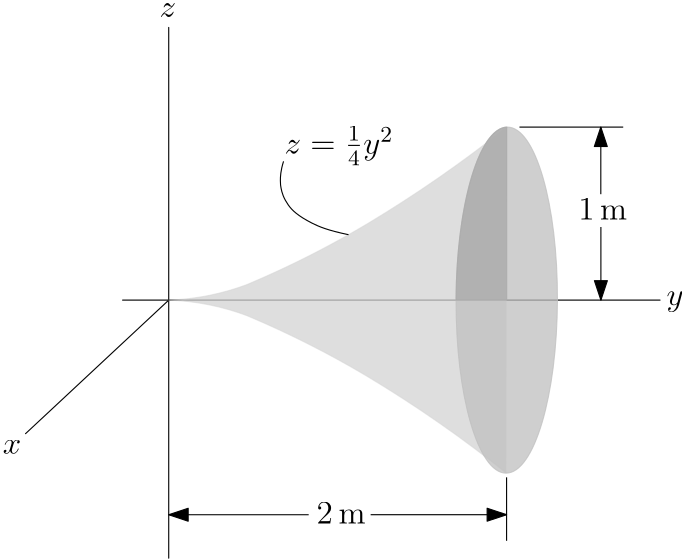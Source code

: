 <?xml version="1.0"?>
<!DOCTYPE ipe SYSTEM "ipe.dtd">
<ipe version="70212" creator="Ipe 7.2.12">
<info created="D:20200709170646" modified="D:20200710095124"/>
<bitmap id="1" width="1920" height="1080" BitsPerComponent="8" ColorSpace="DeviceRGB" Filter="FlateDecode" length="81263" encoding="base64">
eNrsnQdAFNfahhMbYEnV1D9qojHXaBJjL/QqiCJFQDqIoIKKvUVFxYJRsKKiUhVUiiXYxV6x
ANKlClgh9hg6/9kdWGZnZ/uCYN73Ptk7O3P2tJmddd/9+M4HH0ghFZWOPX/sp6ZpqmtgAwBQ
IFq6lj/3HfrxJ10+gCAIgiAIgiAIgiAIgqD/nr7v0RcmIQCNza/91Fq3boMbDgRBEARBEARB
EARBEPQfUavWrfsN0IQxCEDTMEzVWEWlI+48EARBEARBEARBEARB0H9BP/UeCEsQgKZkyDBD
xb6Lv+vagzBgkNoINX3ySD3FzQ2CIAiCIAiCIAiCIAh6t/r0sy9gBgLQ9PzQ8xc537xKyip9
fxloau40d+F6YZCjpAwpiXsdBEEQBEEQBEEQBEEQ1MRq3aYtVhsE4F3RsdMnsr1zlZRVRqjp
T5vpI8J5pkNKkvJwoSEIgiAIgiAIgiAIgqCm1Dff9oAHCMC74ue+Q2R42/7Yq6/kzjMd9ymL
yGtx34MgCIIgCIIgCIIgCIKaRsj8DEDLygI9Qk1fBueZDqkBtz4IgiAIgiAIgiAIgiCoCTRw
sC48QADeIVK9YUWnepYcQ2Nr3P0gCIIgCIIgCIIgCIKgxpaWriUMQADeIZ06fSrhu9XQ2Foh
5jMsaAiCIAiCIAiCIAiCIKhpBPcPgHfLp59+Iclbte+vgxRoPlOQOnEPhCAIgiAIgiAIgiAI
ghpPclln+jIdAgBI6T9/8eU3CjefKT7++DPcBiEIgiAIgiAIgiAIgqBGkmyOmY7+eGrDwNB2
rIWTpY2rlS0HsmFq4axvZMsoBgCQx3+2tp3cSP4zqRm3QQiCIAiCIAiCIAiCIMlVK07NpJ8v
Xrzo16+fsKPk0PPnz0NCQhq7G7KbzyNtzK2cHVzc3T1mTJo6091zBtlwnTRtgrsn2Wlm5UIK
wIIGQH7/+buuPST3k1f5BsYePk0eJX8JqR8fHBAEQRAEQRAEQRAEQRJKtMPcfPznkJCQ58+f
s1rQTWY+fyC9/0z5yfqGtjYObu4eM1zcPMbbu5pbu4wxcyLYOro5uU5xcHF3mzLdxtGNFIMF
DYCc/rOphbPkZnJickZZWdm164mSv4TUjw8OCIIgCIIgCIIgCIIgsZIk8rn5+M8fCLGgm9J8
/kBK/7nOfB5pY2Pn6jZlup2Tm4mZI++ogZGtvbO744TJDi7u9s5urpOn2dhP1Jc4EUdcTlnp
zWD+nWeyy8qyj3K3tySVltUV2HTzWVlp0iaWSoJvlgpWIhpaE7LDabdB7H2TlaP5tAr5GxLa
HKcYc1C0CWxSOO3mx/F3o0wBc/5f8Z+VlFWkyqeRkZlLppc8SvUq0go+QSAIgiAIgiAIgiAI
gkRLksjnZuU/fyBgQTex+fyBTP6zmaWzu+cMOyd3w9F2dTtH2phaONk6TnScMMnBxZ3C3tnd
bYqXmZWzYvxnGs3LfxbwdeNyaHarXHD6JtLQZvOZRe0XBWdWc840sv+sELe/WZCefo8w1tyV
vpM8pfYr0H/u++ugJvCff+zVF58gEARBEARBEARBEARBotUS/ecPaBZ005vPH0iff0PfyNbB
ZdKESVPH1EU+c4zlMaYOblOmU7az44RJFKQY9chbjvB99J8bz1CtHwtf/LOI0OiW4j8/u7nl
ffCfb95MKisro1vQlPlMdpJDCvSfjYytm8B/Jq3gEwSCIAiCIAiCIAiCoHelWsnUHPop9mgz
9J8/qLegm958/kB6/3mshZO7x4zx9hN19DlRzTr61mSnhfUEtylezhMnO0+cwrOg7Z3dHZzd
Jrh7mlo4KcJ/btiu85+P5tdnoODZm3WeLamqTvyGasN+YRG59dkhymghzVRzceRRIH+FcCe8
3h8WqI27Mz+uoSFxfqwsJjPrIfpIaXk8OJXzpfWo6ypr55m1NbyQrwx9dEfr/Wfa3JaVKSpE
/J3BcZszsnkWNM98JjsZQdFy+s/WtlOawH8mreCTDoIgCIIgCIIgCIIgSLRarv/cr18/ysNn
XY6wUSWt7WZp4zpp6kxzS2f6TmMTB3MrF7NxztZ2ro4Tptg7u3Nxc3Bxn+A+lbxE8f4zzVvm
PqX8zDo7lM9lrS/GMZ/pL6kzdRkppnluMLM51rBqtj7bsCTioNdM+bo8S5nzVKQFLcx/ZuRV
lsZ/pk9F3M26yhnxz+ydZ+YG4Zuuuqng+sz8Rvd7GP9Mt6CzsnIys3JkM5/F+s+OE2aKto4D
dkQG7NjHI7+gmDPjBcX0nYQly7eIqIS0gk8QCIIgCIIgCIIgCIIg0Wqh/jMv7QbrcoSNLWm9
MivbCe6eM0zMHPW4T/X4j44aY+86aeoEd4Inwc5xItm2tp0gof/MKiH+M9165R3iM5wbgo1Z
3FqeEcrnytLNZJ4fK9CcDGkuaCWZhrO4nCFC/GeR1rd4/1nwtcLzbwitjTld3H7Sze33OP8G
z4LOupdLXahZWTkymM9i/WfR5vOjx0/LJFN+QZHoqvAJAkEQBEEQBEEQBEEQJFot0X9m5Hxu
egtaev/Z1XXSNHtnNzsnN3uCszvZsLabaGziQK0zOMbcydrOdbzdRDMLZxNzR7cpXuQljZJ/
g8UgFfByeeYnLZsEv7PN710zxG1FjnTTfHXS/Gc+N1t0ELUQ/1m0kSsu/0bdbPB1Q8B/Zuu8
iMTXdf0UfgreU/+Zinxu/v5zQUEx/GcIgiAIgiAIgiAIgiB51OL8Z9YFB5vYgpYh/8YE96kO
zpwkz06ukwlkw8XNk2wYm9jziunoc9YlNLd0mTx1luX4ZuI/s8Yw8/nPrD6wiCTPzFhfZn4M
XoWM+Ge5/WcRixJKlP9ZSBoT3liEdV4y/5lv//vrP/NyPmdl5VBR0PTlCBXlPztNmCVB/o0G
8guKqGhnxn7R+TdIK/gEgSAIgiAIgiAIgiAIEi2x/nMzWSeREqv5TKkpLWhpvTJTC6cJ7p4O
LpwMz+SRgmy7Tpo2zmYC5TxzzefxegY24+1d3T1mjG2k9QdZgoEFPGSeT8uexFhoVmRJFxkU
Wi0jnFiE/ywuiQeb1SzGspbQMeY3hOkdFtp50W429yXMaeQb7/vjPzMWHGQsR4j1ByEIgiAI
giAIgiAIgt4/SRL/3Hz04sULVvOZUpNZ0NLabvpGtg4ukxwnTCKPlPlMth1dJ7t5eFnbudKD
n8eYkSNTSTHyksZYf5BXmGZ4UikjWNYQrCvWYOQG38xhXX+Q5qkezRdidwv4zPxObN3KfTTf
la8MlfuCZSVEyf1nVidZcv+ZN3Y+/5yvJ0I6z1i3scFYZi6wyHcK3kv/+eatZMaCgzwLmhxS
oP9sZGzdBP4zaQWfIBAEQRAEQRAEQRAEQaJVK07NqrcizGdegQ0bNjR2N6Qyyihj2czK2W2K
l70zJ+zZyXWyjaObsYmj8VgHQ2N7XYPxVEnD0XZ2Tu7unjPMLJ15L1Rs/HMclT6ijN9V5sQ/
n+ElLuavkDWhMb+XS08TXV+teIuYa1w3vI5ujNftOcOMf25oiDUriEj/mbmWopi80/V2N3+k
d53objDlFdf1n7XzDP85+2jdS8oEc3HwRvee5t9Iz8imm890C5qgQP+576+DmsB//rFXX3yC
QBAEQRAEQRAEQRAEQQqXDP6zvoGNjf1E18nT7J3dnSdOGe/AzDZgYuZo5+TmNmW6jZ2r/kgb
Cf3n/wpCM1G3LMTGYAPF+M9KyipN4D+TVnAzhCAIgiAIgiAIgiAIghQuab2yOgva0NbGkeMw
c5M/u1lYuZiYOpqYOZpbOY+3d3Vx83D3mGHj4EaKwXyG/wzk8Z+JTC2cJXeSE5MzysrKrl1P
lPwlpH7cCSEIgiAIgiAIgiAIgqDGkAx2WZ2fPNLGzMrFwcXdddLUSZ4z3T1nECZNnenuMYPs
NLdy1kXkM/xnoAj/+buuPSQ3k1f5Bh48fIY8Sv4SUj/uhBAEQRAEQRAEQRAEQVBjSDbHjOcq
6xvZmlo4Wdq4WtlyIBtjLZwMDG0ZxQAAMvvPRNa2U6TKpyE5pGbcBiEIgiAIgiAIgiAIgqBG
klzWmb5MhwAAUvrPH3/8WSP5z6Rm3AYhCIIgCIIgCIIgCIKgRhLcPwCav/9M1PfXQQo3n0md
uAdCEARBEARBEARBEARBjSe4fwC8Wz77/CsJ361GxtYKNJ9JbbgBQhAEQRAEQRAEQRAEQY2n
Tp0+hfsHwLvlu24/Sf6eVZQFDfMZgiAIgiAIgiAIgiAIamx98+0PcP8AeLf83HeoVG/bEWoG
cprPpAbc/SAIgiAIgiAIgiAIgqDG1k//GwD3D4B3y5BhhtK+c3/s1dfdY5EMzjN5FXktbn0Q
BEEQBEEQBEEQBEFQY6tt23Ya2uZw/wB453z08efSvn+VlFVGqBlMn+kjofNMSpLy5FW49UEQ
BEEQBEEQBEEQBEFNoD6/DIPvB0BzYLiqsWzvYiVllb6/DjK1cBZmRJP95CgpA+cZgiAIgiAI
giAIgiAIajJ99tmXMP0AaD70+PE3Od/U33XtQRg4SH2EmgF5pJ7iXgdBEARBEARBEARBEAQ1
sVTad1LVGAvHD4Bmxeedv8HdCYIgCIIgCIIgCIIgCGrR6trtJy1dS3h9ADRD/vfzoFatW+M2
BUEQBEEQBEEQBEEQBLU4Kat0GDhYDxYfAM06F7TamI8/6Yz7FQRBEARBEARBEARBENQiBEMP
AAAAAAAAAAAAAAAAAAAAAAAAAAAAAAAAAAAAAAAAAAAAAAAAAAAAAAAAAAAAAAAAAAAAAAAA
AAAAAAAAAAAAAAAAAAAA4D1DQ9t8hJrxkGEGg4fqDRqiM3CwNgAAAAAAAAAAAP7jDBqiM3io
3pBhBiPUjDW0zeGfAAAAkAptPavhqqNgOAMAAAAAAAAAAEASO3q46ihtPUs4KgAAAESjpWdJ
PjLw0QkAAAAAAAAAAABpGa5mDBcaAACACPN50BC9Rv0kGoCPYwAAAAAAAAAA4H2OhdbTggUN
AABA0HzWsRw0RBcflAAAAAAAAAAAAJDPgtbV0oEFDQALOvrjacuujdXQMtbUHW1h57YlKOLF
y9e5efevXb+9Y+dez+mLecX0Rtpi3sB7gKaOxcDByPYMAAAAAAAAAAAAhaAjvwWtN9LWwMhe
39BOn/PI3ajHgMKI81i/055T2Ih71Mi+hVp2eiPtSM+lhQxZrkb1xxvoWevrWRtIA1Vej+am
AgnNZ/KorWU8tH+/3/v0HNSv94jB/VXV1DWNzCMPxtXW6+3bf+8kpi78wxcWNHhfLn7rwUP1
8OEIAAAAAAAAAAAARTF4qJ4OzEkAeHDfDkZGVpPGj1rkOGKeZb/JRr2mm/Rd4aK6znP0LBfT
0aY2txJTq6tr/v23jGdEX7l6y8V1Nixo0NJ/eRkyfCQ+FgEAAAAAAAAAAKBYhg43lM2Cpqw2
r9neoWHR23ZHhIZHBwbHbNwa7ecXtnlzUHBoWGjI9pCgLaFhgSGhQSE79wTtOhAcHB0aGh0S
eiAoOCw0LGrm7MUtzrJzcJ65bOUm7xUbl/lsorPcZ/OyerjbfEdJ+ZWrt7pMnCOzIzpdQ2fP
8L6RQ3+OHNYncmgfzsaQPvsG9+Yw6OfIgX0jB/EzsI49g37xUNWlIqhlTAara6mpM46Hjp6V
Nv8eUkBbz4rsZ+xsoS6csfH4Gc6mvp5GG6dqBc7UC56lH7N8zF9rxh1f53R26/Q/Jtsv9llX
WUVUWVnJ/a+qqra2trT02czZy2FBg5aLmuZYfCACAAAAAAAAAABAGJZWzjK/Vk1zrAxmhb4R
J6HEngMxtbW11dwo0MfPaxNuP7l4PiU3J7e29hXZUVtbWFv7rLb2bS1THMtu3/59pAYDI7sW
Yc5QvuKSZX5hEbEZ2YVpWQUZ9wrT792nHtOzuNA2Go5m3U/LLDh+6tKaP7dR6Tukm2c9a/J4
YEjv170/3PX1h4e/+fDg14QPYr76MOZL8vhB7NetD33dNvqL1lFdWkV3aRXF5QB3e1vnViXd
2uzt34dXj/Tms5Wqxlg6lL2spmmqrmmqqm5CHtW1zLR0OI40oyR5rcLPgvvkBb5/bjMxc22s
tBuG1pNd7Be6j17hrr11unbgDO2wBQbRK8wO+Vof/dPx9EaP41vmeE6adOPOXXIBV1RUVFVV
1dTUlJdXkKdv/nk7a86K/6Z1aeswjZyad9K0uaX7GNMJTTzYmbOXU5BtwQKNcX3SW2+kzBuD
hiDtMwAAAAAAAAAA0Exxn+S1cVNAYGAQwXetvzxWsGzoGZjGx59VVTeU7eWDhujq6EttTuoZ
cvzYnSF7KyuqErPSd4bGLPpjg43VFFdHj0MHIp89Ti4vzy2vyKqoyCivuF9R9rL89b/lb8oq
yirLK96+fFNYUVERHBLG8UUNbVuI/8x5/GPp+tSMgsvXEq9cT7p6I/najeSEWymHj50L2Xc4
PCou7EAceQyOPBwbF59wO5UUoLh89c693Ac+q7dyqpJyvJRvHDn05y1ftvr4k86fdPqkY6dP
OnT8mEMHwkeE9h0+UmnfSUWlo4pKB2WCcnsl5fbtlVTItt9nrSMHyO4/U66ymqYp13A209Id
578hcMPGncYmDuSQupYZeRxvO2VXUMR6vx3q3GIUlFOt2FMQsC2M+vUiJ6dAsRYfZT5bjPcY
7zp1mrvj3AmGixxHrHAcuN5t0M4ZGvsXjz60wuqor83J9c6Xd87f6jP7+s2kmpqaiorKquo6
VVZWcn6CeVJi5+jVGG5nI7mOivpR4PXrN2T476T1LQGh/ht3mVu6N0Fbs+asSEpOY/yWRq5G
+u8OJ09daLyfIdau205aJI8Kr3mE2uj/7of4X/dra1/fWk89PZFfW/vq1hb8w+YdsD7xVcOJ
aCym+MfuC1pj2vSj8wjYtz+W4OfBt990Wfi+/QFTFNnWbD+BVkCjwZnt3cvsMRVAzG3Hf7aw
o5ybgIw3JVx+oOXcG83W7OZ+COKKBQAAmRljMj4qKjY+/iwhOjo2Lu4YtR0YGCSzGywDCxZ6
k0bJo8w1jFAbLXX8M3dBvZ1heypq/w3eG2JqaqWtpj+839BJdo5pN87XlBVUVRVUVWZUvbpV
8eJudUVpTeWbqn/f1FRVVpS/ePAwiXzfDw0L59XTUuKfFy9dn5Kee/VG8o2bKVduJMXGxUcf
Ob074uCW3fs27YwICN6/aVfE5l2Ru/YeJPtj/jpz+XrijVspV64nZuUUr1yzVYb8DDz/Ofyr
Dz7u9MkvnTr91KHTj+0JHXuqdPy5YydLLc3xurp9Pv7kByWVH5VVeiqp9Gin3L2dUq+2SipK
KsGdW0UO6Cu//6yuaaqhbXHi5Lnku+l/xZ2+f7947boAdS3zkNADRUUPyJ7c3ILIfYeo0GjK
f5Z/dUsGycnpPNNP4RbfyFH2l64kLFrl7+Job2+mZanX10ztO1f97sutf9rmPsR/wsAl9oNX
uRmErZgYvm7B3btpNTU1lRz/uaqmuoY8VldXV1RwoqCTktIMjOwVaD5T1i55bJ4WNM98Pnnq
wjvpwNz5q5rGgiYDpK69x49LYg4eDwuPIY9km9p54uQFXplG8p8p85mSwi3oQUN0Zfvs0NAy
9t8QcObMuR2BIWQb/nOL4AhnkInr3iv/WVIfRmH+M/ertKQ2L8d8Dvc2Y+lDc/afef3kbOzn
QettvZ/ApGGGOZ2p398wA4IvZ5w7/hZZfHsu9t5BAnU2orEPA7CJ57bpRyHqimp4y/O/nYW8
zfkujOboPze8+5hjYekt3ztd4NTTj7IOs/7XN5FvZ6kHLvQXPeZkSnoXEnqOSP/phwSGw3h5
w+2LZRoZHRDZN/pRvkEJO+/N6nbE3xmpPjEBAAAIMZ/j48/GxR3zmjGf5zbrGZhu2rSN7A8L
j2gyCzo6muOBR0XFylzDoCG6UvvP3DwSW3bufvJP4Z/+K3VUh6n99qt6395znKxTzh+5dyfu
xoWgtNv7MhIibp7Z9Tj1fFVpbvXbJ5WvHt1Pv3riWPCTv+9u27FdhnwUgpGrFGLLKMZ/9vZL
zci/lsAJe7507U5gWPS2kAOEPdFHc/ILX7/5p6DwwYHDJ7eFRJGdO0KjLl65nXA79fL1pHu5
D1atCeDGjUs3XgOub7xvSO+wrz7s2PGT3h069WzfqYdKxx/bd/xGpeM4Tc3tvqtiw4Inmll8
ptye7PyeYz4rd2ur1LOtUrt2ykGdW0UOlNd/5ibZMB891jEzK2fUGHsyme6T5yUlp2Vn512+
kmBtO5mUtHOYmpiUqqNnqa5pplafqaMF+c8+qzaRales3bxgmY+DtYG9UR+HkT3ttbvOHttj
m8egpVa9po/uudxde9OccUHrFmfn5HL858rK+vDnavKUPFK5oH1WbVZgwG3jDfk9MJ+bzIKm
jOU3b/4RPAtLvNdTLvSjx08b70zxzGee461AC1pTx0Jm8/nu3dTrN276bwggj2S7RVrQ79p/
5rjB+SfgP8vlP3MMAYkMsXfiPzMabSH+M6+e2X4NLoq9d1CsyA7TW+frCdeToRks3Amsdye4
NgvNqxHt19FcI2FuIaefTeLD/Af958aeWwUG8IuoSmAUYq4omrH5PvjPtJlh3DzJU0Zn+FxT
gTsA352Q+Uaud1D57hhkvPKdX9q5Yzi6nKeMu5P4u5DwztPMZPG3o7pqaWeTcY1xnvIPXGTf
+E4ud9r5f9eT2X8Wf3dthHvj+/GjFQAAvFuogOcxJuMFD3nNmB8ff9Z3rX/TZP+goq/Jo4PT
ZJnr0dSxkMF/DtgV9LL8SWxsyIpZ7hONNcb2/95j9LBQ3xlBftPXLXOIi1p17timYD/PGwfW
/ZN/ubay8M2DxIvRWzb7zUrPPrd1+9aWF//s7ZeSnkf5z5evJ+6OOLgjLDowLPrRk5J//nmb
kJj697MXaZk5AcH7A8Njdu2JvXT1TsLt1CvXk7JyiuXxnyMH9wn98sMOHT/+qX2nH1Q6fq/S
oVeHTp+odPzDy2uCyei1C+fv8N+gpNye7OzWTvm7dkrd2ir92I5IeVeXVvsG9eHVI6P/rGWm
oW1uae1+Jv6Sjr6Vupa5tp51aHhUZWXV5q1BpJiGtsVoE8c7iSkmps6kMEEh/jM94FOE5E/H
McbMNTMz599//928M9hv6zZX2zGj1X6y0/rBQfvbeaZ9980xXO08YJbRD3Ms++9eYHlkb0Dx
g2LSbmVlRTW/Kisra2pqSFUKjH9+8+YfyvlsbvHPzcR8bgILmroOHz8uEXaZkf3UaWok/5n3
RqA8Z14iGkVZ0DIn3/BZuS4lJY33lGyTPfCfm7///P7l35D8C/U7yb8hotHm6z8Ls/RFGu/8
I509xUOoHcGcE8EQcaEnVHTEoLA4Q/jPCqLR57ZJ/Ge+UUhwRdG9RIn85+adf4PPZKb7omwz
ZjZ7ipnQOwBzaHyTwHVNFW518pvMpAN0k1ZgNsTdhYR2nro5iwuNZg6T32SmzTNrYLaIvjHL
C1jlMt924D8DAEBLhHJ9vWbM5+3ZuTOYngGDPJUnJ7PkUA1ZWjlTeT9krkdVfYwM+Td2h++t
rS3PSr2YdDJ813zHeSb91zhpRvpMiA2cfyB4ccqt/al3DoT5TzkbOPtFdlxNbd7zwnPHdy7Y
+qfnk9KU3dz8zzLHP1MhzaoaY7/8quv3PTghvtp61jr6FOPrn44fMszw00+79P11OO8l8vjP
3PzP+VdvJF27kXzh6u1dew8FBO/fd/BEbW3tkZPn/beHx526EBF7jBP8HBa9a0/M+cu3riXc
vXQ18V7ug5Xc/M8yxj8P7h3yxQcdOnz8P5WOP6h0IPzYvuOXKh1stfUWT/X4K2rfitlzOiqp
/Mj1n7u2VerKiX9WmP+soW1O0NYbd/NWkq29p7XNlO2B4WVl5YG79lRVVa9dF2Bj5zlpyrzL
VxI0tC0U6D/TA55FS07Hb97CNeXlFX6r//Tw9Fq8yGuG66hplgNmW/wyfUyvVTZD45aO2z5V
Y73L0O2e2ofXOJ8PW3UrZm/Z69dUwHNNTQ31yN3ghEKTqhSb/5mMrlGXtGvp5nNjW9BUyLGI
BRZ5qTkaw38OC48RdJt5jvTWbaHyNzF0xEjZPjUCd4YcPnyU9zQiMooA/xn+c1P7z9IYYvCf
5Y5xFVG/6KaZLg2fByIQYynUXeGVFH7em8pg+S/6z40/t03hP/ONQoIriu/nmJbvP3Na5P+j
BmqWJDu59EYFZ7jhaGNZjvwR2jz/WbJppN95RHWePhtipoX5WwbtGuB1VaIPKeYdkv/MMnsO
/xkAAP5TUEk26PYyw3+mDGryqPCmLa2cLa2cHJwmzV/gTSCtkM7wukTtJEdJGYLk1Q4dYSid
/2zE8VGDwyNqasqKsq+8SPkrfqNnzELzu2ELHl/e9SL3zOvHN6oq81+UJJzbv+Lids+/b+2u
eXu1NCXieMDUA7uXVNf8HRZ+QJ74Z2rNxO9/6KOkpPz7AC1Wd5pnUKuodFDXMldU/PPtpLTs
nIK7afeCIg9tDdofdeRUdXX1oePnsvPu19bU3C9+tDvi4PbQqF17YpNTsrJz799OTM/MKZIr
/8ag3qEc//mjH9t36KXS4QflDj2VO/RQbt+j08cBa9fevnbVZOiwL5RUflBu/107jvncrW27
nm04/vNuufNvqHH8Zws1TdOly9b9/ffz1LTM/PzCqqqqCxevHzsef+XKzaqq6vyCoqys3EeP
n65YuYEbLG2hqm4if/7nJvOfIw8cJpUsmzfPa9KkeR52i10NVriorXDov8jit80T9U752P+1
1CR2gfFf3pYX/D0SQhZf9l/y8tGjmtraajL4mob8G7yFCFtESP/7ZD43ngW9xHs9GemVq7ck
NJ8V6z/zKhcMdeZZ0FTqaXkYMkxfhk8ilwmeeyOirl1PcHbxoOA9lb42juub/xfXiaVEZYfg
OMN1IkcFTGOeBE3LE/m0wwJ+Mv3o/SMi/ed1t14Lr0dbSLETt14xLGUhLfKNgnuItTxLi1sE
muDLqsHpD2ebVg+tsED+DW5tAiXpg6JPcl3lHLuYfnZoldArr3eVj9CGxDybEpXkv0how+G3
HeosBXroGv17Os0KZonNYxrF9NSgQWum0L9BC0Sj8TdabzUwMiTz0ikLz79BT30sOnRTSEnh
nZFgfsRb+sIPiXMY+CacLf6Z91rJMjwI7QmfrVR3edBOBPcQlUZAMLEq/yERf49fV5V4I6jO
7anLGcsbIz3mlj5pfK3z1cyXdVbY3+kLmWoxHWCmaRUyM0ItO7YOC9vPe8PSCggmzmVOPvt0
yVSVcF9awl80ZM6/IWRuWUYh8D4S8WZnXeKN0QTzGmCNf2ZJXiHOV2SZCt61J8m7mP+9Jthh
1uGwxz/zG7+S3IVEdV4Kw5b/VsYe/0wL0pasb2x/ZkJrSML8G3zvwfrU5SzJ/PkivUW/BUTe
H4TcG/m6ARcaAABkjjoO3xPJ2w4MDIqLOxYVFUs2li1fTbnEcq4JKCzoWhAq7QZ5ZD0qoQc+
ZJi+DP5zSFhETe0/+XdPvrwdcW2La+JGh8qkXTWvL9dU3qutzKupfVj+T0bG+R3xmxwKo2fV
Jm17dNT72KYJ545sqq19Gxq2n+OvGske/0z4rmuvLl2+JU+1dCx//On3bt/37tHz167d//fJ
p116/PjrgMGcvNa/D9Dq2OnjEeomivCf/ZNTc3LyCsnX33/LyiMPHt8ctC/qyKmKisqzl25U
VVUlp90jj3+durB5d2T4gbh//vmX80X5fnHavfurfOXxn/uEdWnVvsNHPVXqnOfuyu17dfpI
Sbn9Ft8/z8bF/dS+w3ftlL9XVuneTrl723bd2rTr2aZt23ZKuzp/GDmwjzz+s7qWufvkubl5
9+PPXr5+4/bJU+cvX0kICt6nN3L8FM8FmjoWsQePnT5z8fyFq2fiL124eJ2UdHWfraFt3oLi
n++mZNTU1IQGBnpMdPxjuuMKN30/N7WVVn0WmfbxtRkYO9fo+JIxJxcanfIed9lv0pXts2+F
b6z4520VLfNGTb04hnRNzXtsPtOXRAwNixaLiLBhqTC3dPectlgs/ht3URb0GNMJCgw/Fpbp
goyOFGCgqEwpPPM5YFuY6LwcclrQMiw+6LNy3VPhkj4LR51NWmc2co3NV69e87mpNP+T60Dy
26F0o5Jr6jZ4xZRNyrMrqcp5R+scYHb/mdtQvf3LeCHD+G1wiettWElbFIh/5i/PX7k0/nOt
0M7z+8/cyac/rav2RD7NRqZ3o67y+qPU6Xj1incKuBXyDZ9+VOB88fvPwktyT82r1wIvZFhJ
3O+8QeEN38G537jZ0j6I85+5L+SzMenfnQUThzJa4XdIJMv/zJ/kk78DDJdsdxCzb5J1Rsz8
iPNbRNit4pxYhqMikP9ZmG0i1K8Q4hYywiDrTlz9HirJ6u4gIUlfKXeFYXvym0uCqyuK95/J
hDODvVlPEP81abbGj68MMzOA8D/GF7T6WTrA0hDfJccYrNCcAMLqYXra9cVY30qMs8932Qud
LumrEh1vLMx/ZuyXzX8mp4Bx5fBlZgjfzbgPSHRb4D/1wk8f8xqgvxnrPFLB7MQiMvPUD5Mt
Sw/dqBRToUcA813PuGjZZ4w26novWjKDV2Dgwjovuf8sMEzGR0yd6ytJfDu9KrZLkXbdSuI/
M68NoSlTSEnGxxPbLVf0NSz23oj4ZwAAkN9/jos7Rm0vWOhNiI6OpUKgKb+3MfxnqlrSLrW+
IdnWMzBlFCB7yP7wPZHU2ohkW8KapV2CkIpbDgrdU1v7Mj/p2JtbITe32KVtHFeTGlhTdbOm
JremPK+yorCmqujvzL8ubnFI2zG+7OS84gMeV4Im5yfF1tRUh4TulS/+mRPh/PU33b/48v/I
traeVb/fNfr0HfbLbyN++139fz8P+n2A1rARo8ihfv01lZVVhquNkScFB+U/L1nml5SSnZtf
RMW7njh3ZePOvdF/na6qqj5x9sqTp6Xksby8/NjpixsC98advkhlZsi//yAt6/7qNdtk958H
/hzS5cP27Tv9j+s8/6Dc/nsllR4qHb9Ubr97o1/anUSNXv/7vJ1y13bKX7dV+q5tu+5t2/3Y
pm3btkq75It/1tazdnCaVlz8cOWqjVq6lta2k1++fJ18N93E1PlGQiIZ3dlzV0abOObnFz56
/NTI2E5Lx3LN2i0FBUXjbadoy9QinZiDxyW0oOX0nx89ekJO072se3Nmz5gx2WaRs+ZKx35/
mPR0HfKZ5/BO/hbdAu36HJ2rf3zhyPjVNpe2ehXciKfyP3POb3VD/g1uRo5qBcY/m5i55uQU
KCTHtcLTQUgoUl4h7XpOW7wlIFRySHkFjrfpF3+kJz8X0TqvjDy5oGX4JPLfECDCfyZHZfGf
GQG6fFHNNFuYLUsDzVDlGLNMl5gW4SyY7ILf3GY0xGeTcksKWMEs/eEbjrgWmQUEgpNZU4JI
4j/z9Yp+VNi2hMkxmJUzHH7GRLH59uyNiinJvEiEpClmWUOK/s1XYv+ZJXiP74u56IWrBFOk
SuI/C/ha7Ik7mCYbS2ic8M6ImR8RBqDI7Lhil4BkW9uLFkon3DuivDgJXEEhsdPc0TFXHKP3
hHl5sHVSqGHFdi7Y4qUFQtz5TitfoKCEcbkigyEF/GfBEGsWP401KQq9PyzrqQmrhzkntGub
eUYE0ob7CTX0WDM8SFGVmOh6yX7REAgijWWLHRXwn9muHKpvgqMQHWMs5NSLOn0sHWgYBWc/
b4wNIaysjivjghdm4db/xYFUeVTo8yx6xph3pPpuNMTxsvu9/HchEZ2X2H9m+y2jIaib700t
5i4q+EMYm/9c12EJ/GeZ0xMJeaGYMyLu3gj/GQAA5MR3rX98/Fm6/cvIv0EtQSi5/Ss5Y0zG
8yxowfzSZA/ZT5nPrGsjikBKP5ab/zl4D/keWph07HVCYGawa/pWi9fxS16lhuTe2n8/8/yb
NwW1tU/Ki89nR89J3WmZE2x9N9A6NXruq/vnyPfI4NAIXhy1bOZz7z5D2rVT+u13dU6krrYF
2ej2fW+ys2evft/36Nuj5y9DRxhRQbyfffblZ59/paFtIaf/vNjbLzk1Jyu7gPJ8Mu7lbd4V
GbLv8L9lZfeLHp4+fzWvoLiioiLsQNzGnRF30+9Rxe7lFKbfK1wtV/zzz8GdW6modPxJSeV7
JZXuSio/qnT4WknFdITqJp/l23x9Zzk7/dzli65KKr27fNGz40fftmn7PeU/f94qcgDHf9aT
3g2mhrxh084bCXe4M2xOJvnZsxeBu/Y4OE3nGV8mps4HD5/Izs6nknWQkplZOfMW+HB/XLBV
SMAtlYC38RYiLCsrr6qqIjXcSUz0mu4+y1nrD/vfF1j2nmvSbenorzc59Nk3S/v4UhPCKZ9x
V0KXl/37lpNqo6pSMP6Z2laUCTlrzorGW9VOZkuc96NAzMHjgtG/dAK2hSnKNjc0dnCfvEB0
8POMWcsp89l7uT8p36L9ZyrvB7WsoWj/mSpDyjdl/HNj+M8ind4GD7Y+s4SQHM7sOYR5L2c2
JCL/M0tDfCVFmNJ0c5jNPeavh99/Fuwhi9Uscf4N9n4yTF1R+a75M4RQHROonDVpCd1/lmTS
xJZk7ypLKJeg6UEzcCT1n9nME1Nx+TdE5RGVwH8WtAXYv7NLYE0I74yY+RHnJAt1g0V5GpTT
JRhJywgRF92oYOWsPonATgGDiGndiJw6vtbZxihZ/g2BDvC3wpeyYJ+ouEfWsyZJ/LOwhcxE
zyd/zYwCUtQjYBqLuhhY/qJByHRJW5VsuWUE/GqZ829IPCGirzp2H1Lk6ROT977+tbSesLj0
de4uc8E+OeKfWTKlCP8lSKTpWp9cQvjLBe9CCoh/Fp9jpP61tEtRsF3Bviko/lloJLPgcPh/
VRE8caLPiNjzBf8ZAADkj0OOjz+7cVPDt+xly1fzMl2oqhvGxR2Ljo5tpNb1DEypCGeGBc0z
n8lRaZc+lDr+mes/BwdH1NZWlGbE/3Nr570w14srdRLWG1/aaBfkM/Fg5JZHj9Jrav+uKk14
c3NzTrjDhVXq1/xGPzrn+29JQm1tTUgIx382MJTdf/7xp9/btGk7YJAO2VbXMuvdZ8iXX3X9
occv3/5fj6+/6f7V192oQ9p6Vp27fPPRR59qaJvLmX/jj6V+1PqDmffyy8orOMsOnjjntyP8
5Pmr/7x9W15R8fbtv/EXb/hv3xN7NL66urq8vCIrO//K9aSs3OJVvlvlyb8R3PlDFZUOPyqp
/KCkwsn83L6jkpLKeu/lB0JCvu7QccFkjy1rVtro67qONTEZNLjP5593b6fUtm27wM8/pPxn
meOf7RymFhQUrf0zQEvXyspm0rNnL1JSM01Mnc+eu/zixcvYQ8fNLFzv3y9++rTUfNxEMtW7
gyMzMrLHmrnIH//MI2BbmITRtjEHj8tQ/6vXb7gnq5zUsGmrv7uN5kLHAZ4jv/VS/XKVTtet
Y/rstR2213VE1Dz9kystE/8Kqq4Pfm5s/9l98gLe0BSVyEIxUdm5zSsqmzKoV67evCUglDwq
ynzmXXuSXFe2DtMUlXmDkYJGtP9MyjR9/ud36D+zh87yZVQW7j8LhDSL8J/pWYhF5Jpm6w/N
HBbfIr//TEuqzKdG8p9Zu8fXE74w5nfuPzO7KsRyUYD/zGYxNbL/zJ8KVUT2icb1n8U6Kmxu
sHCvifKsmBWylBdl5AqPA2eLChY06yT0n9lHwW8Oy+Y/C+a+EEQgcbGw60cW/5npGQqzT1k6
JtRElW4ZPln9Z5HTJYP/LC6XgkDP2d3CJvOfRd8WGGHSQk+f2AzG3GLsuYvpl6WYn674ei7+
rcEwtMX8JYKQCnlrKfKl4ODPEc1+F5I//7PwFSeZ3WBNuC3dHVKG/M8NFw/zDwpY7kisH20S
+s/i743wnwEAQCEpOOLjz073mi8sAplKy9xIkFaio2MZayCSbbKH7JfWfJYh/zPlG4eERJIv
qOVPU6rvRaUGO0fP6n9koeqxtdbh62Yciw158jCrpuZVTWVeddGhvOjJJ5erJe2yrciOLC/L
Ia8KCY7g+dgyW9BfftWVl3/j9wFav/2u/stvqv0H6vTrr0E2KAuU7FdSUh6maix//o3F3v53
03IzsvKysgsSbqc+efr36zf/HDhyav22sLD9R47FXwqP+ots7zt04tWrV09K/r55O/VeTkFW
dn7GvUK58j8P7BPcpZWySoef2il35/JVO+WBPX88ffjw6b+OuJqZzXF2DtuyZc2CBb926WKv
p79p2XKDX39t06bd7i5tIgf+Ik/+Zw1tC1f32enp9+LPXk5KTjt1+sK1a7f2HzhCJtxt0lx1
LfOjx85cvpJw8dL1mzeTEm4mkkdL60lkv5auZUvxnwsLH3Au4/KKmurqGwlXJtpqzbDuO8/8
xwUju/058rsd5r2iJw45tcjo+HLTIz52xffu1tTUVFZU0M3n6sbJv0HFwYaFxzST4Odma0E3
kvlMucpkmI8ePxU7IaTM69dvWqL/PHTESMQ/SxT/zIaC/WfWHgprV0Hxz2zNCfjbCvef2fNv
iCjJ0lU230aYvyqYf4PlC/U79Z/F/Vm0NKFx0vvP9HGJWcaLxQ4VEjLN7lkJmV4Rw5fYf2YZ
XbOIf5Zk8TtWN1iIy8o/h4I/GYj0nyXMcjxYdKJ1aetRYPyzqDuAOP9Z5ORL9ouGAv3nhvwb
bP6zBNaxRPkWxP95QsOtg//vIOg/1Qk910LvNhIEXfO9VhL/mS2aveH3O/6fLWhVCQ3Ul+hX
MGGzJzSRuIDPzDPJGfuF9k3Mj0oS+s/sFjf/cMRm3dGW5BpG/DMAADQBquqGVBByYGCQm7uX
pZUTYbrXfCo5BmH+Am9pM2BIBRXnTG3zQq8pU1qG2oaOMJTBfw4N2VdbW1P+trCq8ERmlNel
DeYFR+a/yjjwd+7Vl38XV1a+qSp/Vl39oOrfa7knF55YrZ8cNb3q+fnyCs76fUG7I3h5PGRe
f7Br15+6fPF/1PqD3b//+auvuxO6de9Ndn76aRfKc+asP9jxI4WsP0jlf84rKCb9f1r67Nad
tKx7+aV/P7947faO0Kg/A0K3hRw4e/lmSemze9kFN++kPi35m5QsKHzIyf/su02e+Oegzq2U
ldv3UlL+Skml75dfTrEwz0xKvn7+/KiBAwf26Pn711/3/vpbGx2d5R6eF4+fOB4Vo9mjR5s2
bXd1aRMhR/wzlVJDQ9tCXdNs4R9rXr58dfduenrGverqmqys3PMXrmZn51dUVKakZqSkZBQX
P/KYupBTWMtcVd2EnBFFGYCPHj+VKP9Groxe6O3bXEu5srKquqqyqnKB11hHgy9njvl6vnHn
1aafbbH9du/kX/5aqHlk8cjL+/2qSCGuaKsPVtcHPtflgn6P1x9shhZ045nP9HUARf+0QY6S
MqRkS/SfR6iNbkH+M2uEs5iEEg0vERI2zJr/mT2UmjVDBX8xvnzIYltkOMms2TYk8b35lhGU
2H8W1hxzP30pQOn9Z8YZEdKomJKC/jOrlcSSZ5jpObNtN7xWdE7dxvSfJf2GzpJzmGlNiPaf
xcyPGA9cSNw4e34MIV6fdPHPQg6JT7Uhrf8sJrSb5QSxrd4ozrcRljZZuLslzK4XFsnPn+Oa
1QCX3LwS/VuPpPUw8j9LYRqLmi5p/WcxhqGghSs0Ilp6/1l4EDVL/mfRV53wt7aovyAQvqIo
fclClvhnUVG+AmeHXlh0dnS27OJ8/rP4sHO+X17Y459FpQER2XnxsyfmT0X4LjbW+GeRKUpE
ps2R+i1MH4Jo/5l/bVOR+Z+Z17CoeyP8ZwAAUJQFTSWCphMdHevgNHnBQm/ZkjBLlQCEtE7q
p8KtySPZpvojQ6Oq6mNkyb+xcy8ncPRF/quMQzf2TL8e5Pry7u7aqrTa2pLa6re1NVVVZS+r
yourKu/mX1kfH2CTcnJZ5dtb5WUc/zYoOFKeFME6+hxDtVv33kpKygMH6zGOaulaauqMoxzU
b/+vh4pKB3VNM/n958Xe/smpOTl5hTU1NWQIFRWVWdn5txLTHj8ueVr6d1ZuweOnpY+flN5K
TM+8xzFmSRlSMq/gQbqs8c+Ubxw5sO/uzq2UlDt81U559PDhvvPnr54759a1a0unTe3QVumL
Nu2+atP28zZtf1Bpr/nLr2PUVFV79fqhdes2bdoGft46YoBc8c+qHP/ZXF3LTFPb/ObNJBt7
jzGmLuv9drx+/Wbz1qAXL175rNxgPMbRzsHzytWbahpjyTyTwuRV1PzLuf5gUnJaE6w/GBRy
gHMZV5RXVlaS87Vy7ihrVaUpeh/PN/poreUXQS49Y6YPjpuvEbNQ587hbTW1HKeaMp6rKPOZ
/K+aCn+urqioUGz8Myzod2s+U7+AUDmWQ8OiRZjPpIzCJ6Fp/GdNHYuW5D8L+LfM5fC4KYsb
bEyGq8k4WpffmM1/psxPejfWJ+bXHaKvhccoRj2l+atiWhQYLKM8Z7x1R/lGyl+sLluI1P6z
4OqBJ/K529wK+Txkefxnpt/OP4q6Uy+6pKD/zB5zSyW9ZP51M/tSgPxfkOvyHvA5w8x6GtV/
5jfA63pISxnKWHurwSfh9pzP+BLjPwudH/b4YebfbjOnXXjQnXCvj1EP3xDM1vgx/4Sczbhg
eoPsdpA0/rPg6oQMu55xguomU0r/mcW1nuJfH4AtxBfiP8VMx5L/JNb/0b1Q/1mgA/UTLmA9
2Xv7C80GLKIewf3MlchEmcasriDrdElblbjcMpL9oiGr/8xYXY6Rd0LguhL6lHZbYAkxZT19
Qv1nxn7W/M9ifpOi35oEbwW0MH56o9zyfG8uxg1W9Iyxnx22/M9ifnEQ3XmZf19juZZY8j9L
8GuIsMUlJVp/kHYXFRWKLLiubv2ccBvlWxFSxBkRc2+E/wwAAIp1od0neS1Y6E3gLTjIWyWw
kSxoan3DqKhYnulNbVB7yFFpK9TUsZDOF+X6qMG7OPk3Kl89+Lcg/nr0H+dDpj5KDq+szKqs
elbx9k11ZWX1v2+r/3lYXZ6eeyPwVLBnyjn/qrcpFWVPOGZOaBQnvtdIrvwbw1WNO3f5+vsf
+lDJiikoa5oqM3jYyE8+6fxT7wHyJN+gxT9z/Ofc/CLKbaTMz9K/n99KTM/Iynv+4lXWPY4d
XfL3c+oQFRSbf/9BelahXPHPA/uEdGmtpKSi/b/eMxzsLbU19+3ctdNv/TcfffxdO+UeSsrd
27YjfNu6zUet23Ro3eaT1q27t2rduk3bHZ9/uHeQvP6zupaZhra5hZVbQkKigREn1TbXs91H
BhiwLYRKvm08xiE1LcvMwpUyqxXiP/PWuaNHOJ88dYEyAxXoP8+cvby8vLy6uqqyorKqpnrV
LE27oR84DlearKq0aKSKn0XnQIcf9nkNPPKHduKB5ZUcVfAioKu4JnQVN/6Zu6emrKxcgQ4k
ZcLHxB5r5hY06eQ76YD3cv9GNZ95ibipq44M0/fPbZTPTHaSbSo4nxxtjATdTeM/y7AEoc/K
dSL8Z3K0Uf1nXjhuvVgzCTNXzeOPWKblVRaSf4PP12U2RPefaZ5znX0qEN8rqsX62mpZ/F5K
vP4wnHb6JJAxypR/g9EB+nTRBkUKy5t/g94E02yn+c/CSwpcJEJcEeprPj1pKp9TxLCC602P
um/cIo6S79GNnX9joGAWaH6rnOY/k0HVfcEXyBEtSf4NIfPDaukzEvCy58Fg8WHos0eD6Zqy
VMtoUcJsvULyD0jnP9Ock33s3jJj2mXIv8EyRsavA6wD559PtnXTGmZYZP4Nlg4wrgGBZcjE
rNnHVg//AEUHITNPAa8PDLNL4KRIV5XY3DKS/aIhc/4Nxv2EOSH0mWeeLyG3BWF+r8C0C19y
TuiFxDTPReSlpzXK9l4QTGHNdDsFb7CiZ0xkGvzYfSy2ttC7kLjOi549UWHhrCmd6cMX3zf6
ZS/wJwxsGdEZ+ViE3cd4LxdYeoBcWg33cwH/WfQZEXlvhP8MAABNQKNa0Js2baOHW5M95JHn
QpOjUtUm7eKDDf7z7v2cwNE3Jc/yzsfvX35o58x710Or3mRWV76u4jh5tVVl5dXlz6vKchIv
7YrYNvX66c2V/2aVl7/g+M8h0dx67OV0TnT0rVmXuuO5zQpJRCwY/8zLvsAJhK6szM4tvH4z
+V5OARUBWxccy/WfFRL/HNK5VTsllRH/9+2iSe5x+yLCNm1W7ftL5zZtf2jb7rvWbbq2bvN/
rdt0a93m+zZtyB7O44ccAzqwc6u9A+X1n9W4FvRII5uMzGzL8e5kYqd5LU5JyUhJzUxOTvOc
tojssXPwzMzK0R9pra5pRso3hv8cFh7D8zwZFrSc/jOpMDs7n5wrch5fv/570YQ+E7U+dBn6
oUP/Dyb0/2CWxofrLL+InDnoxAqDO3umVZa94oa+V3DipclVTsvDQYVPZ2bmKMp+JONS1Bib
wIJ+J603gfnMs6AFfxChRPY30uqQwlpktC5/Q8PVRkn7GTR1+jz/DQGCkP3/+U9/jnPLzAHC
NMAFPPP3FfaM3HIj1EqSLLmuTIjL9tlUSJCiWTgi5kfsyoPNGkmzZ4P/6txKPQohWc0BLjmc
EQAAAM3cgl62fLVia6as5gULvRnrD1J5P6KiYqWqbbjaKBn95x2c+Od/SoqTL0WFbZ29Z/uc
tBv7ql7nVVeVVZVXV5dXV1VU1VSXl/17//KFoB0BXvGntpW9zauoeEtetXv3fnnyPzNMZoUU
E+k/U4vBcfI/5+YXsxpBlPMsKCr/M+U/6460lcV/HtA3uPOH7dsp92jTTqPXj3NdXDR7/fR5
m7Y92yl1b9O2e+s23Tnmc+uurVt3a0XRqseHrdq2bh3YufXegb/K6z9rmhI0tS327T+clZV7
8tT57Jx8n1UbtXQtyWNOTj7ZQx6DQvaR8upaZqQweZX8+Z8Z5hs9uQGV8UCB3qzv2q1UVYnX
jnoYd5w+sr2H6oeTh34wbdgHy407BLn3Ojh/2FEf/fPrx6Sf3P7kUVFdfHtNbUVlVUV9RDT5
P7Jz5erN/yn/mbKgG8mAFYu5pXsTmM/0M3Ly1AVyZVKQ67BRz8vaddsfPy4RYT6To6SM/A2R
O+TAwTr4yFac4ypqDUG2JQvhP0v/XZjdCm48/1nStL0t1X8WFc7X7BH9t/AAcyv1KJrN+x1u
J8AZAQAAII0FrXDzWc/AdOfOYGEx1WQ/OUrKSBz8rMNLWCFN/meOjxq0c19FReXr56Wpt8/E
xW4+dzr4QVFCeXlpeVl52auKspfl5W8qKsrLn78qupV07HDctis3Dr54VfDvv/+QVwUGRvDi
ilsKi739E+9mp2fmvnr15uXL1wSyweP1m7f0p7wCmffyZV5/sN5/7uP/GSf/hlI7pbbtlNq1
U27bVqldW85j27bt2rQhtG1N0boNRVtu/o21n7XbO7Afp125/WeCuqbp4qVr16zdYmA4XkvH
UkPLjDzqG473WbXxjyW+vGKU/yx//PPaddvpVhv9UFh4jPzLDvLlOTGyu3s3I/9e0lyH3z0M
OniNbD97pNLCkW2XjFL2t/si1PN/UfOHHF6ietzH8ISP2XIvuzmLfc9cvPGk9DmvG+VlZZz8
DElpBkb2ugrNv5GcnM6L/QagkVDVMMHntUycyBfMZcG/cp9AapFGiAf+r8U/yxLfK+3XbYHE
Hc0kGLKx4p+BfLHxonMUAADgduKMAAAAaIHQY57lKVNXUsNEBrOCin/eGxpDMwhLamtfCI/U
K6+tfcOlThH7DvHqaf5QPvkUzz9SMvKycoqzsguzcooI93KL6yA7ydOcYt4eqkAmt2RqRv5k
z4WyzDPXN97bv8/Tbm22dv5w/xet9n/ZJvobJfIY8XnryC6tI7q03tuZ+8ihVQS13ZlstNnc
ud2Driph/WWPf9bStVLlJtPgoaFtoakzjmcyq1Oh0TrjyH5GSfLaluK8UeHxFpYTp1oOmGLw
2VSDT2foK88f1X7luM98rTtvdukW7Pnz/tkDYuYOPbzY4PBS85kOo3sMMuk+cNxw48n2Hsuc
PRbHn71ELumHD5/YOUyHkwlaJuOHDjPAx6ts2TZq2dI107Jt1IrKVg3/uVn6z0xHsTlk3oD/
DACA2wlwRgAAALRMhgwz0DWQJTeFHvfRa9qS0LDo4OD9YeEHQsL2hoTtCQ2LCAmJDA4+EBoS
FUIIjQ4OObAraE9IWGRY+P6gsL27QvcGkaNh0TNnL29x8c/2TjN8Vm/1XrHR22fjshWbJMGb
w8ZVvgFOE2bJMs9ca9RDVWfPoF8iB/aJHNiXwyDu44BfuE9/oVH3NGJg370Df4sY0G/PwH6T
R3CTe8uagURL11JTZxwPbV1Lbf49rDsVknO76S3oUXr6U0f93yzDzxaM/nyhgbKvZeeNTt9t
nvD9jkk/hXv+ut9r2P65+uHzRk000+01zKKXmtPX/S2+7Gv8aU8daxOT3EsHps9aBhsTtFy0
9awHD9XDxyIAAAAAAAAAAAAUxeChejoyhcUC8L5irG/oafh/vuO/WmbyuY/pFwGufQJce/s7
fLdjYp+909V3TtMNnDFKQ03vuwEmXYfZdhtm+8Mgi/8NG6etY2w3ZgzvdxkAWihaulaDhiAR
NAAAAAAAAAAAABTAoCE6WnryBqnqjbQ1MLLXN7QzMLIjj/pGnA0DQ862gaE9B+5R3iF9qhin
vH3LinymDdmO9Fxa5Ewzoqc/3kDPWl/P2oCGPm1DGOSontxrL/6H4M6V4UhTD5PfVll/u9mx
x3b3gQETf1s3vtsWp947pmr4TdY10tb46mfNb34f/fUA82+G2n43yOq3EWbqOpaYPfDeWNCI
ggYAAAAAAAAAAICcDBmmr91y0vMC0MSJOAjmo0bNtxvu5zZkm/sv/o7/W2zV18nw9/79fvui
59Cv++h+2XfUV/3G9BhqOVSLZ+/D5wfvzbvAeugIQ3xQAgAAAAAAAAAAQDaGDjfURUwsAOIs
aILJKBObUbqj1QcO/PV/33b74Yvu/br+rPHDb3q/DjEZqjmO9SUAvB+oa5o2Xi6OAYO18FkM
AAAAAAAAAOC/x/v/dXjQEF11LVP4KgAAACQJhB6hZoyM0AAAAAAAAAAAAJDAedYZrmaM1QYB
AABIi4a2+Qg14yHDDAYP1YMdDQAAAAAAAAAAAMpwHjxUb8gwgxFqxhra5vBPAAAAAAAAAAAA
AAAAAAAAAAAAAAAAAAAAAAAAAAAAAAAAAAAAAAAAAAAAAAAAAAAAAAAAAAAAAAAAAAAAAAAA
AAAAAAAAAABoQfzWXwMAAAAAAAAAAAAAAAAAAAAAAAAAAAAAAAAAAABaBP0HDwMAAAAAAAAA
AAAAAAAABHkpnzCBAAAAAAAAAAAAAAAAAOA/AwAAAAAAAAAAAAAAAID/DAAAAAAAAAAAAAAA
AAD+MwAAAAAAAAAAAAAAAAAA/xkAAAAAAAAAAAAAAAAA/GcAAAAAAAAAAAAAAAAA8J8BAAAA
AAAAAAAAAAAAAPjPAAAAAAAAAAAAAAAAAOA/AwAAAAAAAAAAAAAAAHjP/OexY8fCfwYAAAAA
AAAAAAAAAACgWP95bL3gPwMAAAAAAAAAAAAAAABQlP88ll/wnwEAAAAAAAAAAAAAAADI7z+P
ZRP8ZwAAAAAAAAAAAAAAAADy+M9jhQv+MwAAAAAAAAAAAAAAAAB54p8lFyYQAAAAAAAAAAAA
AAAAAPxnAAAAAAAAAAAAAAAAAPCfAQAAAAAAAAAAAAAAAMB/BgAAAAAAAAAAAAAA/DcZN952
mJom5gHAfwYAAAAAAAAAAAAAACiWFatWb9oaAAsawH8GAAAAAAAAAAAAAAAolk1bthYWFbUU
C9rO0WWV71o6ZE/z7OrMOXMZXRWElIH/DAAAAAAAAAAAAAAAeP8YY2YxY/bcM/FnX7582VIs
6DVr1+Xm5dEhe5pnV/86eozRVUFIGfjPAAAAAAAAAAAAAACA9wmDUWPWb9h47MSJxMSkR48f
U1YhZUE3/2hthsNJ9jTPrl68dFmsPUvKwH9uVIaqqptaWJJHsu0xzSskLHzbjkATs3GCJVeu
9g3fE0EepW3C1sF5d1AIgWzg3kKHzLy6tl7z6c+GTVvIKZ634A/qqe7IUT6rVgeHhpGdZAPn
CwAAAAAAAAAAAEBRYc8HomMKi4pKSkrOX7h4JzGR5xbuCgqG/wz/uUX4zyZm47btCKTbiRTk
KdnJM5nX+fmfOHnKf+Nmsr1567a///47NzdvgttkwQrPnb9AOkwepe3J/IV/PHr0mEA25B/X
qDGmy31W7Q4OIaMI27N3e+DOGbPmUP65wtEdOWr+osWkCY9pXgyTVhBB317YKaBYtMT7+MmT
5JZiNNqkmVzMd++mkFMcue9A3R9T/LkuOzubXBKFhYVH4o7iowEAAAAAsqGpo+822WOV79rd
IaHheyMcnCeILm/n5EL+mbfgjyXCCixZtuJAVMyf6/0xtwAAAABooZHPBw8dLi0tvZOYuGLl
agdn19CwcMoqjIqOGWs+jldMU9cA/rM8LPdZTYXFioCUgf8sGxPcJufm5tHtRArylOzkmcyn
z8S/ePHiwsVLLcJ/NrO0jti3/152NnmHlpSQh9InT57cuZO42vdPxc6e5Xjbtev8Yg4eTElN
Iz0nM8M7dP7CRTJFdB48eEhmhpQ0HmsmySmgIAN59uxZcvJdc6vxUoUlN5n/fOnyFfL01q3b
c+cvdHWfjE8HAAAAAMjGyjW+dxKTsnNySkv/fv3mzeKly0SXDwoJI/9MWiXkH3iubpMzs+7V
1NTcSLiJuQUAAABASyRg+w7KfJ7kMXXICHWeo8swnw9Ex2zYtAX+syzxD7oGU6ZOX+W7duu2
HYG7douGlCElSfnm6fa/B/7zpClTvZf7kBluEf7zrqDgx48fP3jwIGzP3j+WLiNfXuLPniNf
T9LT051d3RQYOn7o8JGCgvslJaXPnz8nc0L3n92nTJ05Zx6Plat9M7OySLGYg4cGD1eT3H92
mjBx6bIVM2bPVdPSlcoWbjL/mXoaHXMQnwsAAAAAkIfVvn/uiYgk//LJzLr3zz//iPafR481
S0lNS01NMxozVvCovqHxyVNnnjx5+ubNG/jPAAAAAGiJjDGzyMvLLykpmT5zNt3RpZvPlD31
8OHD3Lw8g1FjmknM9pSp0yliDx5iOJxkD+/oO+8w6cDeyH0JCTfFrjxIh5Qnr2oms/2e+c/0
rM6U/5yfn79rd3BIWDiV3cJ10mS6/3zt2vVNWwLIodDwPev8/Mlbhlez6TgrsofsJxWSCv5Y
4k0lNxb0nx2cJ5BKSElSz87dQTPnzKMSaFCdWe+3IWDbDnJo7vyF9J5bWNmkpKS+ePHi1Jl4
3veR2fPm3y8sJN3esXMXtYe8eUm3ycup/ntwrfX+9dmttwRs8/1zneDo6Di7ul+/kXD02PHd
QSHFxcUM/5nBoiVLi4qLyX3D02uGhKeAgkqEwvsZizcn1OyRL2hk9qg+Fxc/4MRXp6TycmiT
bm/dtp03gWSiWDOQUJm3d+zcTSY2OIQUjyCFZ8yeyyswztrWf8MmcoBAWs/MzKJ6y2iXbNMz
kAAAAAAASIXh6LHUv+RvJNwU6z8v8V5eWloaGraH9eiWgO2PnzyNO3qcfGWD/wwAAACAlsjK
Nb4vX748Ex9PRT7XhSm6utHNZ4KqhvYlbu5iEUnJmhItXYOQ0PCEhJuUr8twOCn/lkDKaL3r
KGL/DZvIvyelcmipFNzkVeS18J8V7j/To5op//np06c5Obn5BQVPuSKHnCe48UoWFhbm5+ff
v3//2bNn5DF8b4TuyFH9uZkxomMOFty//+jRY27kcElaerrvuvWC/rPThImnTp958OBBcfED
Uhtpgpxf6hCvicfcRT8jIvczvow8fPiI1Pyn3wbeTm19w+2BOw9ERXsv9yFPZ82df+v2bdJW
Xn4+qefJkydXr113n+LJG92jR4+yc3J4ozt7/ry9EzMDod7IUVOmTreysZs4aQqZKBH+s46B
4ekz8c+fPz9+4qRgGLNo/5k6EXfvppDt8XYOJ0+fJnNyv7AwLy+P9D8zM2u9/4Y1a9dl3btH
hkxKFj94kJqW7jVzNhnOhUuXHz58SGabQEaRnJzMGltOzfzTkpJ72dnkrD1+/IRUdfPWLcqT
JyfuQHRMUVERdSrJWSPTRfWW0S7ZJnvwAQEAAAAAOZHEfz52/CT5B9skj6mCh6bPnEX+8XPr
TiL5Fvbk6VP4zwAAAABoifx19NjLly+X+6yi76R70Q3GzqLFJ0+d9lnVXLITT3CbdO36dRE+
JzlKyrzzft5NSZHKnk1LT3dwdvVZvYbn1MF/ltZ/TklJpS+TR56K9p9LSkpiYg/Nmb/Qb8Om
vLz80tLSiMh9vJJkD9lPjpIypGRhYSF5L5CjW7fvePz4cUZGhvdynznzFsQdO0aqSkpOtrCy
YfjPUdGxHBf05q35CxfPnb/w4qXLL168OH/xoo6BIdUE+cYRHRvrvcLHZaI7348XmzaTzpB6
GL/7GI42MTGz0DcaTbbPnD1HaruRkDB77vzVvn9yffLne7n9540uOvYg6f+OwF1FRUWkwqCQ
MNFzKMJ/njV3HpkB0uFlK1ZK/hOAoP+8ynftkydPioqK/TduInUeP3GSfKUiUzTNa+aM2XOy
s7O5v4udmz5zNhns/gNRZFBkqsko5sxfkJ6ewYkJP31GmP/8/PlzcpRMNZkQUhV5Gnf0GC9y
mzrd5OjWbdvJWKjemlla09sl22QPPiAAAAAA0Nj+s52TS2Fh0YWLlzS4f0ZHZ5y17fUbN8i/
l6Z6zXSf4gn/GQAAAAAtlIvcqGYqWlJsyPF4e0dGXHSztaCbiflMkDb4OS8vf8bsuaHhe8g2
eS38Zxn85+IHD+iL5ZGnov3n+/fvU/lnNHT0Tp0+Q44m3LzFK3n12nWynzy1trWnzMzgkLCh
qupXudfe3ZSUzVsC/DdsOnb8RElJycOHj5Z4L6f7z6YWlmlcv/Ta9RukGOH8hYukkrz8fHKJ
Uk3cvn1nrIWl4IjqA5hF5ZGeOWee9woft0keZFtNS/f6jQSug3pWcHT6RqMvXLxIZRSRzX8m
oz4Sd/TZs2eXLl82NDaRx39e8+e6p0+fPnr0KCx8z6y58+cvWrxoiffseQv0uLHljLTMHtO8
yBinz5hFPY2L4/xqlpSULMx/fvLkqc+qNeTpCA2tg4cOk9lOT88wMRt3IDqGbGdkZFDeso6B
YWpqmmD+5ybIOw0AAAAA+M8UwlYeHKqqEb4ngvzzcufu4MHD1eA/AwAAAKCl+8+TPaeJLUml
XLZzdGlW/We1oJuP+SybW5uYmFRYVNTYbu177D+fiT9HXy+PPBXtP9PXH9y3P4oczcjINDYx
Y6w/SP7lT0WzH/nrqLnl+Kysey9evCguLqZc7ry8/CdPnjx8+HCd3wa6/zxj1pyi4mJSsrCw
kCqZn89JhVFw//6sufNEL3Hot2FTSUmpaP951BjT5T6rdpOvLnv2ki8pObm5IkYXFR0jOq5e
tP/sNsWDDJR891nnv1H0KRDrP5tZWh8+8tfDh4/IBCYlJx87fpK0aOvgxOoDq2vrLVy8dOfu
IGqMVEA76ygEM28HbA/kTcKZ+LPkhZevXG348wS29QfhPwMAAACgafxn3ZGjku7ezcjMElx5
0GXipKKiorKysqvXrkfFxF64eOnt27dPnjzddyDKa+YcTCwAAAAAWhAxsQdfvny5dr2f2JJr
fP9MSLjZDHOiMizoZmU+s7q1pIcnT50WhDWWG/6zDP6ztPmf6Q7t/gMc/zk9PZ18HWCYw0NV
1Snn8+Chw1Y29llZ97hm5pU/li7jsWjxUitbe37/eW5RUfGzZ8+OnzxJL7lg0eLRpuai/ef5
ixY/ePCgpKR0vX9D/mej0SZbt20P3xNBaiBd2h0cQuU6vnDp0oGo6IzMTBGji445KI//vD8q
mgwk+e7d0aYWcvrPBCsbOzIE0v9Ll68UFz94+PDRoUNHyOgEfWDfdetT09LIV7ArV6+R7183
b92W3H/eHriT9JmaBCq4nR7+Df8ZAAAAAO/Qf56/cHFJaSn5J5bgIQdn1+iY2CN/HaU4debM
mzdvyL8qYw8dJv+8xMQCAAAAoAWxaPHSly9fXr9xY5iapohimroGt2/fISV5fwLfPC3o5mY+
s7q13stXjLd3FITsh//8TvznwsKiOfMWUiEoFy40ZKigSiYk3KQWHJw4aUpefv7z58937g5W
09K9cvUq95K7wUsUPM1rJrVwId0FHWs+Li0tnVqwj6pnqKr67LkLxlnbMjojiNHosbfv3Hnx
4sWFi5d4rXgv93nw4EFpaemmLVutbOwyMjJI5YeP/OU0YeI4a5ur164zs4sUFk7jvm1J61ev
XSNHL166LIP/7OjimpGRSdrdFRQs7SkQ9J99Vq0O3xPh++d6faPRTq5uh4/EkVFkZ+c4ukzk
+cDRMQep4OcbCZykImQSXCa6j7WwPBJ3lO4/G402IfNAZrW/QP4NsjPu6DEygSkpqaShvRGR
VCvUaRo1xjQ9PR3+MwAAAADelf/MXXnwsef0GYKHRmhom5iNM7Wwopgzf+HTkpJbt26PNbfU
fNcLrAMAAAAASIW+oXFaenppaSll1wiD/Jvn4cOHpKRWc/3XzgS3SVHRMc3NfGZ1axlrzPEg
++E/vxP/mVz/Fy5e3LQlgJQsKip++vRp4M7dvJLFxcX7o6I2bt5CnpKS2dk51HeEtev8Hjx4
8Pjxk6PHjm/YtGXHzl03b90m28YmZnT/efBwteDQMFJnUVERqYeUJE+TkpL3RERo6Y0U7T8T
1vltoFo5fvLktsCdu4KCb9+58/z589t3Es0srcfbO2Zl3SNPr1y9RtWcX1AgOLpTp8+Qo/v2
HyDv4idPn24J2CaD/xwatodUlZGZZW1nL/YUXL12jUp2TbFyta/RaBO6/xwSFk5ayc/PJ50h
BS5dvkxGQQ4ZjzUjR69evUatI7l+w0ZH5wkJN29xEj4nJ1PznJGRyauHVLtnb8Tp+LNLl6/o
T1t/kNRATiiZrrz8fNLQAW5Y0bQZs8jpI6Mg80NOaMzBg48ePYL/DAAAAIB34j+LWHlQEOR/
BgAAAECLZrnP6pKSksysrKXLVghGQWvqGhiMGqOla7Bx89ZFi72b80Ca1dqIPNLS03mQeRbr
P5My9JfAf26K+OeiorspKVznmbOAYOzBQ2bjrHklU1JTc3Jzix88ICXvZWf7b9hELUdoaGyy
bUcgeeOQU1Zc/ODRo0eZmVkB23fojhzFyAJBaovcvz83L48q+fDRo6TkZN8/16lq6oj1n0kr
GzZtSU6++/TpU/Klg9Tw4OHDs+fPe83iLCmopqW7OyikoOB+aWkpJxN1Xl4aN6A3IeHmUFV1
anSPHz/OysoqKiqilkeMOXiIda1D0f7zeDsHMkXPnz8nLx88XE3sKSCNFtGUlHzX0WUi3X+2
srE/dPgImfmHDx+SAqQ8mWcyJ1TlGzdvoZKWZOfkzJwzd+06PzLzpFdkjPfv30++y+kJmW0T
s3HmVuPvcp9G7NvP8585PnlGZmFh4RPupMWfPTfe3rE/d31Jcvp4VWVnZ5OZgf8MAAAAgMbD
a9ac5T6rTC2sBA9t27GT/Btmnd8GSeoZOWrMYu/lpDZMKQAAAABaIlq6BtsDd1IWdGhY+PxF
iw1GjSH7x5hZkO2Y2IMHomMoC1pVQ7uZ9Jn0Z4yphSRQY3mHTPWaySM5+a5Y/5mUob8E/rMU
wfxGo+cvXOy9wocxw+Qp2UkOkQLkqef0GeQpFcNsY++0dNmKuQsWkadkw3u5z4JFi6nMGLyS
HtO85sxfQA4RyL/59Q2N6V8Eps+cvcR7OSlGHsn2SO71ZmJmQSV5Jht1P45YWM6cM4/TxAqf
xUuXTZk6XcfAkNEZYZCSpDx5FSlJ9dDeeQLPBCYX+Zx5dd0jAyHXDCk2a+58UoDyn/Pz8/02
bhIcnYg5JIXJzND3jzY1X7R4Kdlv5+gsySlgQE0+dSJmz51PFSY9IR3m9JzMifdyMs/UnBCM
x5rN4x5atMSbNE3mnMw8NYSFfyzxmOpFtqk61bR0qYl1mjCxPy3zyfbAXdR5ITU4OE+g/8UH
qYqartnzFnjNnE2/YEjfBK8fAAAAAIDGwNV9MvkHyRghy2oAAAAAALxn6Bsab9y8lUrEkZKa
tuCPJWTnkmXLyTb3z97vmpg1r9DigO07jh0/IQmkZPPp9sVLl8l8zluwiNUqJ/tF5+aF/wyk
QnD9wfcewfUHAQAAAAAAAAAAAEAziYKe6jVzd1DI+QsXfVat7s9dIOzkqdMB23aQ/c0n8pki
JvYgPUmFCEjJ5uY/X7l6ldUqp9azg/8M4D/Dfwbg/9m7D/+s6oP//3+K/f5ota2to9Yq7gU4
6lbUCjhQwc0SXCAogqACggwXuMCBCDKFsGQmYQYIQ4aBAGEHkkD2df0+nku5rQo9MiTkPJ+P
16MPb8QQznUSbt+9+jmSJEmSJNXXN0K3uO+BzEHK4T/van5P3XzgYPgkf3pIxWEKP7Ou7c+H
Z3/WsSpzusjBg0eS0C9PPpEkSZIkSZISUuZs3sNXN898tj9LkiRJkiRJkuzPkiRJkiRJkiT7
syRJkiRJkiRJ9mdJkiRJkiRJkv1ZkiRJkiRJkmR/liRJkiRJkiTJ/ixJkiRJkiRJsj9LkiRJ
kiRJkuzPkiRJkiRJkiT7s/1ZkiRJkiRJkmR/liRJkiRJkiTZnyVJkiRJkiRJ9mf7syRJkiRJ
kiTJ/ixJkiRJkiRJsj9LkiRJkiRJkuzP9mdJkiRJkiRJkv1ZkiRJkiRJkmR/liRJkiRJkiTZ
n+3PkiRJkiRJkqQTuD+/9fY7/Qe8+XKPns8+3/mZZ59/+tnnJEmSJEmSJEnJ7Jlnn7/siqvO
/Mc/z/lXw4suu/Io9+fCwsI1a9bk5ORMmzZt6tSpWQAAAAAAJNXUqVNvvuXWs87557nnXdDo
6uuOcn/esWPH5s2b169fv2bNmtU/WgUAAAAAQJIc3Iebt7jn3PMannfBxU2uvf4o9+fS0tLi
4uLdu3fv2rVrJwAAAAAAyfZgq9YNL7z4gosvu+b6m45yf66srCwvLz/wE/sBAAAAAEiezET8
8KOPXXjJZRddesV1N95ylPtzTaT6J6oAAAAAAEiezET86ONPXHTp5RdfduW/b7r1KPfn1H+r
BQAAAAAgqVKp1GNPPHnxZVdccvlV199821Huz+l0OgUAAAAAAJHHn2xzDPdnAAAAAADIsD8D
AAAAAHA82J8BAAAAADge7M8AAAAAABwP9mcAAAAAAI4H+zMAAAAAAMeD/RkAAAAAgOPB/gwA
AAAAwPFgfwYAAAAA4HiwPwMAAAAAcDzYnwEAAAAAOB7szwAAcEg1K9LVi0ND/93wjX/+MXTu
n/54WoND9LeHT/t7+9D7i7eN3VoZ2l+TcgkBAEgy+zMAABxS9fJ09aLQe9ec2/esP4TO+n9/
aHDKIfrzQw3+0iY0dNG2MVsqQ/ZnAAASzv4MAACHZH8GAICjYH8GAIBDqVk3pmbV8FCvt796
pv+40NTZ8+fl5oZycsbm5owO9W1+b8/rbw+9MnH1K3N3hvaU19Sk0rZnAACwPwMAwKHUrB1d
s/LjUK93xz/z5sTQjHm5OYsWhRYunLBo4djQGy3u63VD01Dvyd/2zt4dKq6oTaXT5mcAALA/
AwDAodifAQDgaNifAQDg13w/IVfv2VG9syi0s7xqe2VNqLq2IpUqD22b3GfzmBdCHYfnPvRR
fmhzSeWBVDpkeQYAgAz7MwAA/JrM/ryretf20J7K6l3VqVBtqjKdrghtm/z6ltFdQk+NWPTg
8NWhrWVV4e9VeuczAAD8yP4MAAC/xv4MAABHy/4MAACHlTnLuSbT/m9Hl+Z/HOr12tfPdssK
rdx1oLA6Faq2OwMAwH+zPwMAQAw/7M9la0aVrvgw1KP35E5dp4ZW7y7fWpsO1bhIAADw3+zP
AAAQg/0ZAAB+M/szAAD8T6k9Oamd34QG9RjxSqcPQzkbi5fvrQpV1qZSznwGAIBfY38GAID/
KbU7O7VzZujN7iNefurD0ILCffmlNaGqWpcHAAB+nf0ZAAD+J/szAAAcAfszAAAcUs3GdPX6
0KTOr456rGto9Iqi0ZsOhMqqHbsBAAD/g/0ZAAAOqbogXb0uNOG5XiMf7hIanb99zJaK0P4a
2zMAAPwP9mcAADgk+zMAABwF+zMAAPyK1N50as+KYY8s7n9n6NLmXU+/vUfoo5zN49fsC+2v
qnX+BgAAHJ79GQAAfkW0Py9/t/WivreHLmrW9c+39wh9mG1/BgCAuOzPAADwK+zPAABw1OzP
AADwE1XpdGVox5xBRVN7tWv9wP3N7gndfvk5t17y99Dfznr0tDM6hD5Ysmns1n2hNeO6f/fF
U6FH+069+9X5oQ37Kvam06FalxMAgGSzPwMAwE/8sD9vn/Xm1ik9nmz1wD133xO6/fKzbrv4
r6G/nN6qwV/ahIYu2jhmy77Q6q+6bfi8bajVa1OavjI3tH6v/RkAAL5nfwYAgJ+wPwMAwDFj
fwYAgF9K1daEqn9UdWBT1YHvQvPe6jDjtQdCLbp9fvML40NThrXP+fjh0J2DZjV5c0loU0ll
RTpd4XRoAAASz/4MAAD/W3VRunpzKPfdDrP7PhBq3uXTG54fG5o8rF32xw+H7rA/AwDAf7M/
AwDA/2Z/BgCA387+DAAAMaQypWr219aUhbavmLN1ybTQ5GmLxk1ZEvpub/nWitpQjd0ZAAAi
9mcAAPgtKqO3NlfsXjVnR9600OTpS8ZmLQsVllbsqE6F7M8AAJBhfwYAgN/C/gwAAHHZnwEA
4AikUrWZamtTmVI/HtIBAABk2J8BAAAAADge7M8AAAAAABwP9mcAAAAAAI4H+zMAAAAAAMeD
/RkAAOJbtWpVXqSkpORAJJXyyEEAAPh19mcAAIhv5cqVSyPh/wG2PwMAwOHZnwEAID77MwAA
xGd/BgCA+Pq8/nqXzp1DS5YsWRupqqpyWQAA4FfZnwEAIL5XX331uWefDS1evPjbiP0ZAAAO
xf4MAADx2Z8BACA++zMAAMRnfwYAgPjszwAAEJ/9GQAA4rM/AwBAfPZnAACIz/4MAADx2Z8B
ACA++zMAAMRnfwYAgPh+uT9/89vZnwEASAj7MwAAxGd/BgCA+OzPAAAQn/0ZAADisz8DAEB8
9mcAAIjP/gwAAPHZnwEAID77MwAAxGd/BgCA+OzPAAAQn/0ZAADisz8DAEB89mcAAIjP/gwA
APHZnwEAID77MwAAxGd/BgCA+OzPAAAQn/0ZAADisz8DAEB89mcAAIjP/gwAAPHZnwEAID77
MwAAxGd/BgCA+OzPAAAQn/0ZAADisz8DAEB89mcAAIjP/gwAAPHZnwEAID77MwAAxGd/BgCA
+OzPAAAQn/0ZAADisz8DAEB89mcAAIjP/gwAAPHZnwEAID77MwAAxGd/BgCA+OzPAAAQn/0Z
AADisz8DAEB89mcAAIjP/gwAAPHZnwEAID77MwAAxGd/BgCA+OzPAAAQn/0ZAADisz8DAEB8
9mcAAIjP/gwAAPHZnwEAID77MwAAxGd/BgCA+OzPAAAQn/0ZAADisz8DAEB89mcAAIjP/gwA
APHZnwEAID77MwAAxGd/BgCA+OzPAAAQn/0ZAADisz8DAEB89mcAAIjP/gwAAPHZnwEAID77
MwAAxGd/BgCA+OzPAAAQn/0ZAADisz8DAEB89mcAAIjP/gwAAPHZnwEAID77MwAAxGd/BgCA
+OzPAAAQn/0ZAADisz8DAEB89mcAAIjP/gwAAPHZnwEAID77MwAAxGd/BgCA+OzPAAAQn/0Z
AADisz8DAEB8v9yfj5iLCQBAvWd/BgCA+OzPAAAQn/0ZAADisz8DAEB89mcAAIjP/gwAAPHZ
nwEAID77MwAAxGd/BgCA+OzPAAAQn/0ZAADisz8DAEB89mcAAIjP/gwAAPHZnwEAID77MwAA
xGd/BgCA+OzPAAAQn/0ZAADisz8DAEB89mcAAIjP/gwAAPHZnwEAID77MwAAxGd/BgCA+OzP
AAAQn/0ZAADisz8DAEB89mcAAIjP/gwAAPHZnwEAID77MwAAxGd/BgCA+OzPAAAQn/0ZAADi
sz8DAEB89mcAAIjP/gwAAPHZnwEAID77MwAAxGd/BgCA+OzPAAAQn/0ZAADisz8DAEB89mcA
AIjP/gwAAPHZnwEAID77MwAAxGd/BgCA+OzPAAAQn/0ZAADisz8DAEB89mcAAIjP/gwAAPHZ
nwEAID77MwAAxGd/BgCA+OzPAAAQn/0ZAADisz8DAEB89mcAAIjP/gwAAPHZnwEAID77MwAA
xGd/BgCA+OzPAAAQn/0ZAADisz8DAEB89mcAAIjP/gwAAPHZnwEAID77MwAAxGd/BgCA+OzP
AAAQn/0ZAADisz8DAEB89mcAAIjP/gwAAPHZnwEAID77MwAAxGd/BgCA+OzPAAAQn/0ZAADi
sz8DAEB89mcAAIjP/gwAAPHZnwEAID77MwAAxGd/BgCA+OzPAAAQn/0ZAADisz8DAEB89mcA
AIjP/gwAAPHZnwEAID77MwAAxGd/BgCA+OzPAAAQn/0ZAADisz8DAEB89mcAAIjP/gwAAPHZ
nwEAID77MwAAxGd/BgCA+OzPAAAQn/0ZAADisz8DAEB89mcAAIjP/gwAAPHZnwEAID77MwAA
xGd/BgCA+OzPAAAQn/0ZAADisz8DAEB89mcAAIjP/gwAAPHZnwEAID77MwAAxGd/BgCA+OzP
AAAQn/0ZAADisz8DAEB89mcAAIjP/gwAAPHZnwEAID77MwAAxGd/BgCA+OzPAAAQn/0ZAADi
sz8DAEB89mcAAIjP/gwAAPHZnwEAID77MwAAxGd/BgCA+OzPAAAQn/0ZAADisz8DAEB89mcA
AIjP/gwAAPHZn+EHqfJ06kCotLRy377vq61NuSoAwM/YnwEAID77M/zg+/15f6ikpGLv3sqQ
/RkA+CX7MwAAxGd/hh/YnwGAGOzPAAAQn/2ZBEuFanYtr962IDTu9bYjOt8benrk0jbjNoe2
l1a7RgDAz9ifAQAgPvszCRbtzzuXVhdlh77s0fr9Dk1DbUYsajW6MFRUYn8GAH7O/gwAAPHZ
n0kw+zMA8JvZnwEAID77M0mTOlCQKvs2NPezQVnv9H7tuYe6P3VPqMnZF1z0x3NC97yV/eDo
wgftzwDAr7E/AwBAfPZnkia1f0OqdHXom4/6TnzzxZfb3/P843eGLjv9vHNPOTvUfMh8+zMA
cCj2ZwAAiM/+TNLYnwGAo2F/BgCA+OzPJEYqU+W2gvLN34Y27ty7fndZycYJB777LPTMxVfd
f8rZoQftzwDAodmfAQAgPvszifHD/lxRVFBe+G1o897ygtKaqu1Z6aLRoc6XNHrwlLMftD8D
AIdlfwYAgPjszySG/RkAOAbszwAAEJ/9mcSprU1F1aZStal0emdd2J9/2MZrdi6s3jYr9FHH
O/rfe0Xo8n/94x9nnBn6Z5M2//x359A7cwrGrCsLlVTWejHrtw0bNqyKfP755++///6UKVNm
RkpLS12cE6uioqI8Er6RuBqQQPZnAACIz/5M0tWp/XlHdvXW6aH3Hr+u9+3nhv755wYNTvlD
6NQLHjr10g6hN2du+HxNaWif/bm+W7du3YrIxx9//NZbb02YMGFqpKSkxMU5sSoqKg5E7M+Q
TPZnAACIz/5M0tmfqavsz3WW/RkSzv4MAADx2Z9JurqwP6e2pVOFoVnvfTrx1XdDs5ZtmFOw
M7R9x+q9u1aEvu7R/Iu2jULXvPDlud1mhZbv2F+STofsXye1gyc5vPfuu6/07Bm6q+kdN1z3
79Dll1526UUXhy5seMGF5zdsetvtze6+O3TBv87LnMrS6amnevboEVq4cOG6SGVl5c8+fvho
mZ+sY9jZfz/jh47Px1+xYoUvDajL7M8AABCf/ZmkqxP789Z0amNo+pARX3V/OzRnzfbsHRWh
AxVb0tUbQ7NebTbxqStCVz77+d+fmxHK214W/q11n/35JHfwnbSDBg7s+sILoeuvve7ySy4N
/eucf/7z7H8c7Mbrb7j9tttCf/vLXzPvin/80ce6dO4cysnJyXwDDx/tZx8/fLTMT9ZJVF5e
ni8NqMvszwAAEJ/9maSzP3NC2Z9lf4aTjv0ZAADisz+TdHVify5Op3aFNhXsXP/t9x2oqK5K
pUPhP9LpytC2yS9uHvlIqEnnUX/uMCW0eFvZnnQ6VONFPAnN+mbW+HHjQ3ffdVfjRo1C111z
7b+vvS7Uu3fvtyJTpkyZFWnXtu29Le5544033ot8/vnnoyJDBg8e0L9/qEWzZrfcdFOo6wsv
9O7VK7Rp06bMsR4l+/bt5Vjr0K7dbbfcEsrNydkWKd6z5xh+/JoaX9ZQp9mfAQAgPvszSVcn
9ue96dTu0JYtewsK9oUqq2ozjySM1uXwaVTvnNq9aPTjoSZd7M/1wfRp00d/OTp04w03XHD+
+aFGV151deMmob59+gyLzJkzZ2Gk01MdW953/6BBgz6MjBs3blLknbfffnPAgFDT2267unHj
UKeOHV/s1i1UUFDgAXnHz7NPP31n06ahlfn5rjMkkP0ZAADisz+TdPZnTgT780nN/gwJZ38G
AID47M8kXV3Yn9OZsTlVW/tDP/lbZel0SWjVh12X9Hsk1HvSss4zikLbyqprHf58shk0cGDm
xOarGzW+8PyGoWefeeaVnj1DX3/99exIdnZ2TmTBggW/uj+HnzktkpWVNSUy9quvxoweHerS
pUv7du1Cjz/62GOPPBrKz8/fE3GkwzH4brFz59bI9dded1qDP4Y+/eTTzItVVlbm+kBy2J8B
ACA++zNJVyf258MojZ4xuC//g66L+jwS6puV/9KcHaEd+2t+fI80J40+ffo81aFD6NKLLj7n
rLNDnZ9/vs/rr4e+mTlz4SEcan8+KPxI5h3RL3Tp0q5t29CDLR+4/977QsuWLdsdsT8fve3b
t2+OXNvk6syDAod//PG8SGlpqesDyWF/BgCA+OzPJF0d3Z9/eEd09Zasqu++DA0YOvOFN2aH
1mwv21GVCtWYnk8egwYOfKFLl1Djq65qeP75of79+4+IzPrmm+zIwXc7H8H+fNDkyZO/jnTp
3LltmzahFs2a3XXHHaHVq1dnnkjopIgjNnvWrPHjxoUuu/iSzP78dKdOmf/6YFtRkesDyWF/
BgCA+OzPJF0d358LJ1Wt/yzU5725z7yRG9qw60BJKh2yIZ5EDr7t+fJLLz33nHNCbw0ZMjoy
f/78hf9L/P35oK4vvJB5I/Ttt956w7//HXJS8dGbOWNG5pyTyy66OLM/P9W+Q+9evUJF9mdI
EvszAADEZ38m6ezPHH/25/rB/gxk2J8BACA++zNJVyf351TJ8lRxbujTtycO7jU2tHRT8dqy
qlBFbcqxzyeLL0aOfGvIkNB111yTOXZjyOAhX476MjR37tzcyMIYjmB/PngQR+fnn3/yiSdC
3z+R8NFHQ+vWrXMQx5F5oXPnFs2ahc48/W+Z/fkvfzr1r6eeFgovk6sKyWF/BgCA+OzPJF3d
3J/3LUntmRf6cODEfi+NC+UXlWyqToWqTM8nj+Eff/xGv36hxlddlXnb87ChwyZNnBTKzs5e
GNsR7M//90borl1/9kTCb9es8UboI/Ps00/f2bRp6Iy/np7Znw+Wm5PrqkJy2J8BACA++zNJ
Z3/muLE/1zP2ZyDD/gwAAPHZn5OsZtXw6rxBoWaNL7n8zLNC55551j9+rQse/uCi9hNCi7aX
FdWmQ9X15iocs/25NlzR0IEtuWUF34RGPNtmcKv7Qv2nrnlj4d7Q7vLvh6najeNr1o0Idbrx
yebnPBDqP2XtuytKQsUl36Ur1oamfzJh7OAvQwvW71y6szx0oLq2Np0KVW/JqyrIDi3etG/u
porQAZN0HbNgwYKZkVtvvvnC8xuG3vrJsRsLcheEFv4WR7M/HzyI48knnmzRrHno9ddeGzJ4
cGjnzp1erN8k/BGZF2l85VWZ2Xnk558viuzZvdv+DMlhfwYAgPjsz0lWs2Jo9aI+oZvOP+uc
U/4Q+tN/v6PvYH9r/vbfW48O5RaVbqlNb7E//9rlzLS/cF7phqmhYW0e7Hv37aHek1b2yi4O
7TpQ8/3P+250zZphoceveODmP94Z6j1h9cC8faE9+9aly1eHpnww7ot+X4QWFxbnl9aEKmoP
PpFwcdWGOaHcguJvCipC++3Pdcz8+fOzItdfe90/z/5H6Mje9nxM9ueD2jz5w/7cs0ePzLuy
d+zY4cX6TTZt2pT5g/LqRo0z3xsnjB+f+ZG9e/fanyE57M8AABCf/TnJ7M/fsz9zrNmf6yv7
M5BhfwYAgPjsz4lUkU6XhzaMGbzmo56ht0aN7/NlVmjK9JnfRGaO6j3z826hFrd0v/6K7l8s
2TqtqDxUVp2qjU6aOJzd2ekdM0Lvdn3u1cefDHV44sk2R167Nk+0D/Ucl//qjKLQ7v1HN35X
bklXFITyvsnKnjhh/Nudxrz5aOi6s/9+/in/L3TGLc/87e5eocGfjP18wuTQ7DU7swv2hw5U
HfK3nipem9q1IvTNh50nvvlY6MZzz7mwwZ9D1/TO+vd7q0IFxZU14WdWbUxXrg1N6trqs9Y3
h17+alaXGatDWW8+Of/V/4SuPu8fZ5721+/7+5lnnfF9/3ccyrU9/3HjkNCkdbvzylOhcvNz
3VBSUlIc+c+ddzX813mhHi/3GBwJX1NHcOzGsd2fx40b91Xk1ltuufjCC0Pjx4/PnCZx4MAB
L18ctbW1NZEb/319Zn9eumRp5kdSP3KVIAnszwAAEJ/9OZHK0+kDoXVfDlr5fo/Q0AnTB06e
H5qbuzBzlunCr/svHP9K6P7bX72p0WsTV+3M3lcTKo/zzr6dc9LbpoQGdmz74v0PhB5u+cCD
R16rB1u2DnUZtezFKVtCu8qObn+uKEyXbwgtmjpxzlejvxzQ9vM+D4WanHX6uaf8IfTX69v/
+fYXQ2988MXHo8eHZqzcMWdDWehw+/Oe1amdeaFp73X6qs9DoWvOPvPcU/4UuqrH5CZv54e+
K66I3gC9JV1dEJrWvfWYx28KvfzVzOenrwxNer3V7JduDl125p9PPeUPp/7q29EvebHBVQND
E9buXlaZClVYvOqGffv27YncctNNZ/7t76HevXsPi8yZM2fhUTgm+3P4pyZFbrzhhvPOPTc0
ZsyYzNf7/v37vXy/yU0/7s/L8pa5GpBA9mcAAIjP/pxI9mf7M8ee/Tk57M+QcPZnAACIz/6c
SJXRERwVu7du37GpKFRSXlFWVR2qqiisrvguNO31nmOf7RT6cNa6YUv27C6vqU6lQ7GWzlR1
urYqVLF//4GystAxcaCy5kBVbeio/wfutenU91VXhd9wZWX5/sryslDJ3r37iotDe0v27y09
ECqvqKysDD+jqqomVV37fYf7lVM1mapKF1ftmxt6p+nFvc5vEDr/off//OSk0MJtZTvT6ZrU
9nRqS2jW6wMnduwRmrJ665SdlaG9ZWXVB0pD4ZPZGz6TX23fgb0lFaHwWWWOnDY/n1gVFRXl
kac7drz7rrtCrVu1evSRR0JfT5qUE1mwYMEJ358Pevfdd9+M3HbLrY2uuDKUv2JF5rfg7OKY
7M+QcPZnAACIz/6cSD/sz8U7incV7QlV1tRWp79/pGCqZnPmrblTe/cY07Fj6JPcTcPX7C+p
tHHGv7or0hULQx/ceUnfCxqEzntg6KmPTQgtKCrd8V/781sTO/UOTf92+4w9NaGyGpfv5FNR
UZF58NwTjz9+0w03hB55+OE2Tz4ZysrKWngsHNv9OXyEdyLXX/fvC89vGFq2bJln5/0m9mdI
OPszAADEZ39OJPvzcb269udksT8nkP0ZEs7+DAAA8dmfkyoVStX+UDpVmk7tC20YM3D1Ry+H
3piwpPvkdaGtJZUHalIn7/p86003n3PW2cevDRs2/OLX3JlOFYVm9bxtUpvzQxde9EKDc14L
fbVm14LKVGnBpKp1n4VeHzan04Cc0IZdB0pS6ZDt7yRSWFi4PvLJiBFvv/VWaM7s2ZnjlKdO
nfp1JDs7uw7uz1lZWVMiT3Xo8OADD4T69ukzJLJz506vbBz2Z0g4+zMAAMRnf+Z7qZJ0am9o
7ed98t/tEnp9cn636ZtDO/dXn9SjaKMrrmzwq0/xO0atW7v2F7/m7nR6e2hu76ZTOlwQurDh
8w3O6BX6cvXOnIpUyYZxVWs+Dr3y/vx2AxeHCvaUH4geCeld5ieRjRs3Zr5nvj9s2ID+/UML
cnNXRWbPnj09kpOTUwf354Oe7tSpdatWoV6vvPJGv36hHTt2eGXjsD9DwtmfAQAgPvsz37M/
25/5jezPSWZ/hoSzPwMAQHz252SriU59ri5eMnzX/EGh1z+c3fndBaFvdx7YWVkbqjmCSXR3
TnrHjNC7XZ979Yk2oaeeaNPmySOufaae4/JfnVEU2r2/Ov7nEv7NrnjPnuNXTc0vj2wuj7bk
Axu+aLf63btCl/2zVYM/PBIaPGfRqMLvJvd7N+uFvqEpK4smF1WGSqu/P+HE+HyymD59+ujR
o++8445GV14ZmjF9euab57Jly5ZGFi5cuCCy8Bg5Tvvzl19+OTJy1WWXn37an0M52dl7Ir92
Y/N/7M+QcPZnAACIz/6cbD/sz3sWDts5u2+o54fzO76bFyoorihNpUuP7ETinXPS26aEBnZs
++L9D4QebvnAg0deqwdbtg51GbXsxSlbQrvKquv2Va2IJujygi87fDvs7tBl5zzY4JRWoYGz
ckduXD++19sTn349NH3tDo8dPBlNnjz5s88+u+Hf/2543nmhb775piCybNmyJZFFixYtPKaO
0/48duzYMZFLLrwos6bOmzdvd8T+fHj2Z0g4+zMAAMRnf042+/PxYH+u5+zP2J8h4ezPAAAQ
n/05kTKHPaRqtmRVF4wJ9ew1usNz37d40971ZdWhytqjOBEiVZ2urQqV7y87UFoaKjuqyjLt
r6w5UFUbSqXq/uWtDZUvfuvA3B6hmy649qxTLg091P7pNi+91PWzxS+NWR/auq+yMpUOOXmj
Ltu3b1/mSIqXu3d/4vHHQ/fdc2+LZs2HDh06KrJp06bMT1i2bNmxPXbjeO/PU3/U65VXOj//
/E/bunWrl/4w7M+QcPZnAACIz/6cSD/uz4UTqzd8Hnqh+1ePPDU2tHxb6ZbqVKjaJHrUl7cy
792K7F6hmy+4+uxTLgrd/1i7R597/vmRy16YUBjaXlrl2Oe6b+/evZm3BIfvk/ffd1/oP3fe
dWfTO4Z/PHxiZMuWLcWRk25/Pqhvnz7dX3op1Kljxw7t24c2b97spT8M+zMknP0ZAADisz8n
kv3597i89uf6wf7ML9mfIeHszwAAEJ/9OYFS+/NTZYtDnzx2+5DbLwvd99yHd3QbF8ouLFlb
VhOqqk3ghTmQTpeFNo7vvm5Em9AtnT4//8kJoYXbSren09ujw7J/gz2zUjsnhnpedVGbP/4p
dMX9gxo+MXJmQfHaAzWhylo3Y921evXqpZF7W7Ro0qhRqFOnTt0ikyZNmj179prVqzesXx9a
sXx5XuSYH/v8u+3PEyZMGBe57ZZbLr7wwtC8uXO3bt3qj4NDsT9DwtmfAQAgPvtzAqX2L0uV
5obev//6fteeH2rx7AdNXxwXml+479vSmlAi9+f96XRp6Lsvn10z7IHQVY999OeWo0PZW0uK
0umi37o/75ub3jMl9OpVFz71xwahS+9769zHR8/bvG9TdSpU5a3PdVh+fn5m+73t1lsvOP/8
UKeOHbtHZsyYEX58/bp1GwsKNh7Pxw7+bvtz+ICTIjffeGPDf50Xmj179ubNm/1xcCj2Z0g4
+zMAAMRnf04g+/Mh2J/5P/Zn+/Nh2J8h4ezPAAAQn/05QWp3pGu3hrKHPD+j56OhJx667b57
bwo1Ovusy/9yeujC1h9c0G5CaFHR6qLq70KTX+r81ROPDZr+bf+Fu0PF5TX177qk0+E3VXNg
7aiyFcNCnRqff+/pfwr9/T9vNWg5usER788136arl4c+faT74BufCn0277sv1pfuraytjX5V
6o6KioryyKeffjp40ODQrTfffNUVV4T69ukzLDJzxoz5kRnTp0+bOnXLli17Isfv2OffbX8+
qHevXl06dw690a/fwDff3Llzp3vjV9mfIeHszwAAEJ/9OUFqt6VrN4fm9Os4pUvL0CMP3db8
/ltCV55+2qX/3x9CZ7V4+++tR4dyt+RvqV4XGv9Mu5H339tn8qpe2btCu+vh/lyTaf/qT0vz
hoSevPicpv/fH0Kn33WU+/O6dE1+6PPHe799y/OhsYs3T9xaUerhjnVPRUXFgciHH3zYt0/f
0NVNmjQ877zQgAEDPonMnTs3swbPmD59albW1uP/2MHff38++CDC1197Lfz1ju3b3Ru/yv4M
CWd/BgCA+OzPCWJ//nX2Z+zP9uffxv4MCWd/BgCA+OzPSZI59aG26kBZ1f7SUGnpvpKo3Wun
7Vo1PjS4zWOv3HNvqMeY8S9PnxX64PFHh99z9+CZ695cWhIqrqhv50ak9q9MlS4Offpq9yFP
dwp1uu28ttefHjrz3rePaH+uiX5idXHO8F0z3gwN+Xr5KxO/C20tqayoTVmf646dO3dujbzY
tdtjjzwaat2qVauHHgqNHDlySmTevHk5kYML89pv125Yv2HFihV5keN37PPvvz+PGTNm1Bdf
hK66/IrT//yXnOyczBkjNTU17pafsj9DwtmfAQAgPvtzsqUy1ezIrd76TWhYu9b9WtwV6jry
q86TZ4aGPfZIZn8emFcaqof7c9myVElu6IPu3fq16RB6uul57W/+W+jMe985mv1599z3d0zp
Gxo8fU3PGUWhnfu99blu2b59++bI0x073dvinlDL++9/oGXL0Phx4+ZGfvnG5vXr1m8s2Pg7
PHbw99+fx44dOyZyyYUXNTjlD/PmzdsdsT//jP0ZEs7+DAAA8dmfk83+bH9ONPuz/fnI2J8h
4ezPAAAQn/2Z79VWp2urQhX7Nh0o3hBaNnvqgqyJoanzVk/O3rCjrLK0OhWqrU/7aao4ndqV
N3RAzusvhobPmzUsb3Hos/bXjLz/7ND5Lf/3/pw6UJQq2xRas2rjsrzv27xywrZVo0KDP/qm
51tzQ9/uKNtRWRuqsT7XDTk5OdOnTQtdd/U1/zjjzFC3rl0H9O8fysrKmhPJzc392anO4Qdn
R7Zu3bpnz57ly5cviiw8/n63/Xnqj8IfCo89+ug7b789YvjwUPj9um1+yv4MCWd/BgCA+OzP
/JeaXenq7aE1c6Yty5oQmr54Y1be9n0VNdXR+lqvBtTU7nRqx6LBr8/p/nxoxMLs99esDI16
6roxLc8ONYyzP+/fkiotCK1cvmHxou/btHz01hUjQn3fn/PCoNxQwe7yklQ6VOsGqxvmzpnz
9aRJoUsuuDCzIr7YrdvgQYNCs2bNOtQIPGfOnFmRoqKi4uLierk/H9S1a9d2bduGC/L+sGGh
3bt3u21+yv4MCWd/BgCA+OzP/Bf7s/05AezP9uejZH+GhLM/AwBAfPZn/lsq/f1KWltTVVVd
VRmqqq4NperV7vzD+czFOe/tmvFq90/mt/1weei7PQWlNZtCU567Psb+XBt9nJqSRW8Vz+4Z
at7o+sv/fkWo2Quf3dd3aii3cO+G0qpQZXT9nL1xolRUVJRH3hwwoEvnzqH/3HXXrTffHHrn
7XdGfj4yNHvW7OzIL097PmjevHmZE6Hz8/PXrFkTvmcu/L38/vvzxx9/PHTo0Ntvve2qy68I
rV271o30U/ZnSDj7MwAAxGd/JnkOPh9w0I4pL3X5dOEjw78NFe7bVJUuDE2NtT/XZNqXM2DP
jBdCtza8/NxTzg3d/PSnTXtNDy3ZXra1OhXy0METq6Ki4kDk1d6927drF7r5ppuuvfrq0Ecf
fjRp4qRQdnb2/xyBD+7PK1asWLVqVf3enz/55JPwC910/Q0XNbwg9O2aNW6kn7I/Q8LZnwEA
ID77c3Ls2LFja6S6ujqRFyDzHuRUzbZZ1ZsnhQb0HNm142fZBXvyS6tDFbVF6XRhOu7+/OMH
rS5PVe0PlRTvLd5dHNpXVlFyoCpUXZuqTTtz44RZu3btisj99953bZOrQ23btHkmMmb06KxI
dnZ2buQw2+/iH4WvnV2RpUuXHv4fqQf7c+b6NG/WrEmjRqGvvvoqc6H279/v1krbnyHx7M8A
ABCf/Tk5tm3btjmS9P25aFr1pq9Cr704qlObLxZv3rehKhWqSh3J/kydtXr16qWRprfeduH5
DUNPPvHEs5Gvv/46807mw5y28cv9efv27cWR8DFzcnLi/LMn7/6c0aJ586sbNw59OWrUvEhZ
WZlbK21/hsSzPwMAQHz25+SwP9ufE8X+bH8+fuzPkHD2ZwAAiM/+XO8dfPjaDdf9+x9nnBna
uHFjEi9EzZZ0dUHom/5vTuzSIzRqQcEXa/btrazNHOUcDcz255P+Ph87duxHkaa33dboyitD
ffr0GTZ0aGjGjBmZETU3N3dBJM72O3PGjGlTp4bCF872SF5e3sLf14nan9/o169njx6hHi//
YNu2bW62tP0ZEs/+DAAA8dmf673y8vLMw9cuv+TSzGDy3XffJfFC1BSmqzeEpr7ab0zHF78v
b8uYTeWlVQefDmh/PokdfMjgyJEj34lcd801Dc87LzRgwIBPInPnzj2C7XfG9OlTs7JCBQUF
2yLJ2Z8HDhz42quvhl7s1q3rCy+EirZudbOl7c+QePZnAACIz/5c79mff2B/rtfsz/bn35P9
GRLO/gwAAPHZn+u9nJycmZFXe/d+sVu30O7du5N4IXbNSG8fF3rxqosfPfXPofP/fuYZZ5x9
zlln//OHzvrnWWeGzjy1wRl//H+hP/3xrw3+eHrorDNv+sdZd4R6Tlo7JK8stKei1q1VR+zY
sWPr1q0dOnRodvfdoVYPPvRwq9ahL0aOnBKZN29eTuTITmxemZ+/OrJs2bK8yKJFixKyP48Z
M2ZU5MrLLv/rqaeFli5ZkjnnpLY20V8C9mdIOPszAADEZ3+u9+bOnZsVeaNfv969eoX27NmT
xAuxMytdNDrU+ZJ/PXjKH0J/j+ajeF3R4JRrQl2+Wt13UWlod7n9ua7Yvn375s2bH27d+sYb
bgjdd8+9D7Z8IDR+3Pj4Dxk8jFWrVmW+N+bl5S2JJGd/Hjt27JjIJRdelPlaWLxoUeZ95vZn
+zMkmf0ZAADisz/Xe/bnH9if6yn7s/3592d/hoSzPwMAQHz253pvQP/+mYNbv5406ZvIgQMH
knghaivTtRWhsuLikt27Q3t2/8yq3buXh8Z0uObj5meFzmv+RoPmH4WmrNy8avfe0L7KmgPV
qVAq5c46wWbOnDkuck3jJueceVa3F154o1+/UNaUKXNmzw7l5uYuiBzZ5LvgR0VFRZn7Y8WK
FYsjC393J2p/nvqjpzp0eKBly9DEiRNzI/v370/y7Wd/hoSzPwMAQHz253qvz+uvZ17irKys
eZHy8nKX5dd4/uDJJNzPX0QuPL9hg1P+8FK3boMHDQrNnj37mEy+B/fn7du3F0cSuD8f9Owz
zzzy8MOh8ePHZ76NlJWVJfn2sz9DwtmfAQAgPvtzvWd/js3+fDKxP9ufTyD7MySc/RkAAOKz
P9d71zRu8tdTTwvl5+eXRBJ+cOuh2Z/rrvBv6Hsib/Tr1/n550MP3N/ynuYtQu+9+97Iz0fO
njUrO3KUpz0fNH369CmRgoKC7ZG8vLyFJ8gJ35/fGjIkc7zJKz179nj55VBRUVGSb0j7MySc
/RkAAOKzP9d7V156WWYnWbVqVebBYQ4vPgT7c921d+/ezCHMPXv0aNumTajZ3Xff2fSO0Ijh
IyZNnJSdnX1sJ9+pU6dOjhQUFGyLJHl/fvedd94cMCDU/aWXMufJb926Nck3pP0ZEs7+DAAA
8dmf6z37c2z257rL/mx/rlPsz5Bw9mcAAIjP/lxfbdq0aX2k41NPPdCyZWjbtm2piItzCPbn
OicnJ2f6tGmh5s2aXdOkSejpp59+MTJp0qRZkfBzcnNzj/nkm5+fvyqyIli+PLRo0aLE7s8T
J04cH2l0xZWnn/bn0JLFi8sjyTzPx/4MCWd/BgCA+OzP9dV3332XeUEPPjhs+/btLsth2Z/r
nDlz5nw9aVLophtuuOD880OdOnXqHpkxY8ZxnXxXrVqV+Qpavnz5sry8UJL35/ArTopcetHF
md01XIvM/57C/uzrFBLI/gwAAPHZn+sr+/NvZ3+uc+zP9ue6yf4MCWd/BgCA+OzP9dX06dPH
RYYMHjKg/4BQcXGxy3JYtZmqyvZWluwJFZeU7y6pCFXVpjJ/j+OqoqIic6TD0Pfee7V371Dz
u5vdevMtocGDBg+PzJw5c15kwYIFx2PpXbp0aV5k27ZtmROnV6xYsTiy8MQ54fvzQU889vjd
d/0nNH78+NzI/v37E3iv2p8h4ezPAAAQn/25vsrKyhozenTonbffHjxocGjv3r0uC3VZRUVF
5i21gwYO7Na1a+i2W2699uprQu+9997oyPz584/r0ntwf96xY0dxxP78U+3atL23xT2hsWPH
Zv6LgLKysgTeq/ZnSDj7MwAAxGd/rq/sz5x07M/255OF/RkSzv4MAADx2Z/rq08/+fStIW+F
Rn7++ZejRoVKS0tdFuqgtWvXroi0vPe+zNr86MMPt23TJvTll19mRebPn5857eF4L73Tpk2b
EikoKNgeycvLW3ii1Z39uX///q/07PnTthUVJfCmtT9DwtmfAQAgPvtzfTVi+IjM256/GPlF
5o3QZfZn6qTVq1cvjdx+620Xnt8w1OrBh9o8+WRo4sSJcyPH6bTnX5o6derXke+++25bxP78
UwMHDnzt1VdD3V966cVu3UJFW7cm8Ka1P0PC2Z8BACA++3N9ZX/mZGF/tj+fdOzPkHD2ZwAA
iM/+XF/169u38/PPh3JzclZGKisrXRZOuIqKivLIZ59+ljki5vZbb2181VWhPn36DH1vaGja
tGlzIrm5uQsiv9vSuyD8kjk5oeXLl+dHTuzJz3Vtfx4zZsyoSNPbbr/8kktD3675NoG3sf0Z
Es7+DAAA8dmf66s+r7+eeWUXLlzolaXuOPiQwQ/e/6Bvn76hqxs3bnjeeaE3Bwz4JDJ37twT
NvUuWJBp2bJlyyOLFi2yPx80duzYMZFbbrwp82b1NatXJ/A2tj9DwtmfAQAgPvtzfWV/pm6y
P9uf6wH7MySc/RkAAOKzP9dX9mfqlMLCwvWR9u3aNW/WLPTkE0+Evw6N+uKLyZF58+blRH7P
Azd+ZuPGjVsj4a/nRU7gJ1MH9+epP2rRvPnVjRuHZs6cmXllKyoqknM/258h4ezPAAAQn/25
vrI/U6cUFBRk7sNWDz544/XXhx55+OET9ZDBwygsLMw8djB8MnXns6o7+/NB97ZocU2TJqHp
06ZlXln7M5Ac9mcAAIjP/lxf2Z+pU+zP9uf6xP4MCWd/BgCA+OzP9ZX9mROooqKiPDJ27NiP
I3fcfnuTRo1C3V966Y1+/UJZWVlzIrm5uQsiJ3Dgzc7Onh8pKiraE8nPz18acf7zr+rSufMT
jz8eCp/P6EhxcXFy7nD7MySc/RkAAOKzP9dX9mdOoIMPGRw5cuQ7kWuvvjrzkMGePXoMHjQo
NHv27IV1xsH9edu2bcWRlStX5kXsz7+qW9eu7dq2Db3//vsjI/ZnIDnszwAAEJ/9ub6yP3MC
2Z/tz/Wb/RkSzv4MAADx2Z/rK/szJ0RhYeH69evbt2/fvFmzUOuHWj3S+uHQiBEjxo0dG5oz
Z05m6a0L5yofNHPmzOmRdevWFUby8vLqzqdXB/fnYcOGDY50fu75jh2eCm3evDk597n9GRLO
/gwAAPHZn+sr+zMnROY5g60eeujGG24I3XfPvQ+2fCA0+svRmYE3Nzd3Yd0zc+bMzKy6du3a
TZGlS5fanw8jfBqZd7Y/8/TTbZ9sEyosLEzOfW5/hoSzPwMAQHz25/rK/swJYX+2PyeB/RkS
zv4MAADx2Z/rK/szv4OKioryyPhx40YMHx66o2nTJo0ad3/ppTf69QtNmTJldiQnJ2dBZGGd
tGTJkqWRvB/VhWOf6/L+PHHixAmRRldc+ddTTwvl5+cn5863P0PC2Z8BACA++3N9ZX/md3Dw
OYOjvvhi6Hvvha695pqG551fNx8yeBh5eXnLIkuXLl0SsT8fXvgcJkUuu/jizBK7Yvny5Nz5
9mdIOPszAADEZ3+ur+zP/A7sz/Zn+7PvA5BA9mcAAIjP/lxffTlq1PvDhoW+GjNm/LhxobKy
MpeFY6KwsHB9pEP79i2aNw+1fqjVI60fDo0YPnzs2LFzZs+ZH6mzB278TFFR0a7I0qVLcyN1
6tOrg/tzMDXy0IMP3nzjjaFZs2Zl7oqKiop6/yVgf4aEsz8DAEB89uf66qsxYz7+6KPQl6NG
jRk9OlRWWuqycExkHjJ4mOcM1s2HDB7G9u3biyNLly7NidSp5bxu7s8ZDz/88O233RaaOXNm
5q6wPwP1nv0ZAADisz/XVwsXLsw8923Y0GFvDXkrtHfvXpeFI/B/DxkcP/6TESNCdza9o0nj
JqFDPWfwZJmds7OzM+/T3rZtW2Z/XrlyZeZBhM7fiOnl7i8/3alT6OOPPx4dCZex3n9R2J8h
4ezPAAAQn/25vgov6LzI0PeGDh40OGR/5sgc6pDnk/Gc5zj7c17E/hzTKz1fee7Z50IffvDh
yIj9Gaj37M8AABCf/bm+sj9zrNif7c/255+xP0PC2Z8BACA++3N9tXv37u2Rdm3atGjWLLSt
qMhlIb6DDxlsf4iHDJ6Mzxn8mZkzZkybOjW0bt26wkheXl4d/Dzr8v789ltv9X/jjdDzzz3X
qWPH0ObNm+v9V4f9GRLO/gwAAPHZn+urvXv37o488dhjdzZtGiqyP/NbHHzI4EOHeMjgyfic
wZ+ZMX361Kys0Nq1azdFli5dan/+Td595503BwwIPfP00+3atg0VFhbW+68O+zMknP0ZAADi
sz/XV/ZnjpL92f5sfz4U+zMknP0ZAADisz/XV6lUqjbS5oknMvtzbm5u5jgFLzG/VFFRUR4Z
P27cJyNGhO5oekeTxk1C3V966Y1+/UJTpkyZHcnJyVkQWXiS+/73kJsbWrp0aR089vmk2J+/
GjNmVOSqyy//66mnhfLz8+v914v9GRLO/gwAAPHZn+u9g/vz/PnzvcQcyq88ZPDqevKQwTjC
N8AlEfvzbzVu3LgxkUsvvCgzya5Yvrzef73YnyHh7M8AABCf/bnesz8Th/3Z/mx/js/+DAln
fwYAgPjsz/XehPHjP/3kk9CwoUPfe/e9kH/Z4aDCwsLMqSzt27dv0bx5qPVDrR5p/XBoxPAR
YyNz5syZH6kHB278zLq1a7/bsCG0aNGi3Ejd/Dzr8v489Uc333Djef88NxRumK2RevynSXFx
8c5IdXW1byOQQPZnAACIz/5c72VlZY0ZPTr0zttvDx40OLR3716XhYzDPWRwdD15yOBhrF+3
bmNBQWjRokU5kbq5sdfl/fmgW2+6ueG/zgvNnjVrc8SfJkB9ZX8GAID47M/1nv2Zw7A/25/t
zwC/lf0ZAADisz/XeyUlJcWRa5tcfcZfTw8tX7Ys8yO1tbWuT6JUVFSUR8aOHftx5M6mTa9u
3DjU/aWX+vXtG5oyZcqsSGaMrX9nbgRLly7Ni2zbtm1PJD8/3/nPR+mpDh0euP/+0IQJEzJj
fllZWV26/cO3u5pQeen+/XtLq2pqq9PpUMr3BeC3sz8DAEB89ud6r7y8PPNcucsvuTTzwKyl
S5bsjtTU1Lg+iXLwIYOff/75O5Frrr664XnnhZLwkMFf7s87duzI/HcxK1euXBqxPx+xZ55+
unWrVqHx48bNi9TN/flASVlZcUlVTY39GThi9mcAAIjP/lzv2Z85yP5sf7Y/25+Bo2d/BgCA
+OzP9V7qR5+MGDFk8ODQmwMGDOjfP1RcXOz6JMG6detWRNq1bXtP8+ahVg899HDr1qHhw4eP
/eqr0OzZs+dH6uWBGz8z65tZM2fMDBVtLcrsz8uXL6/Ln/BJsT+//tpr3bp2Db3z9tsfvP9B
aPeu3Sf+7q/Zna7eFlo9efDiT18Ktesy8j/tJyws3Ls9nd4eTdAAv5X9GQAA4rM/J8dXY8Z8
/NFHoT6vv967V6/Qnj17XJYkWL16debNvQ+2bHnj9deH7r3nngdatgwl4SGDv/TNzG+mT5se
2rp1a2Z/XrZsmf35KPXt06f7Sy+Fhgwe8t6774V27dp14u/+mp3p6q2hFWNfzxnWMfRAu4+u
fWj0/ILionQ65A884AjYnwEAID77c3LYnxPL/mx/tj/bn4FjyP4MAADx2Z+TI/w7zp7IvS1a
XN24cWjmzJmZYxkqKytdn/qkoqKiPDJs6NDXX3vt1ptvbtKoUahfv37DIlOnTp0VycnJWRBZ
mCThzs9MpqtXr94QWbJkif35KA0fPjxzd3V+vvNT7TuENm/e/Hvf+qn96VRJaHPOmPVT3w+9
079b757PhB6/7sIHLzo9dM7db57WcvTM7+zPwJGzPwMAQHz25+Q4+CDCu++66/JLLw1lZWVl
3hZbUVHh+tQnB58zOPDNN7t17droyiszDxkM/+cnkXnz5i1MsIP788qVK9dF7M9HL9xXmU/v
uWeebftkm1BhYeHvfeunytKpfaGNcz79dsKgUL+eHbs890To/sv/cfc/GoTOuGtAg5ajZ9if
gaNgfwYAgPjsz8lhf04O+7P92f5sfwaOH/szAADEZ39OjtSPFixYMHvWrNA9LVrccP31oQ0b
NmSOawh/14U6eeXl5WVH7rvn3uuvvS706COPtGvb9osvvvg6Mm/evJxI0g7c+Jm8pUuX5eWF
8pb+YNGiRfbnozRp0qQJkUZXXPnXU08L5efn/95fA/8/e/f9F+WZx2v8T8medTfZtE1iVMQe
G2BBULHS7IrSVVTsYEEFO/ZK1ahgRcAKSA1KVaOJooA0EWKhKOV8cz/rHE+SzY6RMuV6vz4/
7KYgjMMDXD65p7GytaFU9vBRxZ2ffl31s/vPX9yVxS0bHe38tazf1J30ZwAfiP4MAAAA6I/+
bIbu3LmjNbdxY8dqN0L/9NNP2u2y9Gej9sMPP2inOo8eZde7p6Vs1syZXp6ecXFxNxQzz846
+Xl5Bfn5MvksuKXQnz+cvFdxyoC+fbt89DeZPMId/TnQWNFaXyJ7WFpzp+i5rK7xSUtrsexa
gEPstG9kA6bRnwF8KPozAAAAoD/6sxmiP5sq+jP9mf5MfwbQAejPAAAAgP7oz2bozVsHDx7c
HLJZJk8Av4ULZSUlJRzEYSzkh9YaZdvWrStXrJA5TnZ0GDNWtit0V7hy5cqV5OTkzMzMLIXy
rPnp/v2ihw9luerkDQOPz8bSn8UlxX7UKItu3WUpKSllSsd9WWlpbm1pkjU1t7xp+nUtLeWt
rcWtbdafm+QKKvvl/vXqvDOy46H+e9a6y1zHrLcfsll29OSRuIwI2Xq3MUvt+8mG9urXs1u/
kfP2jPE/Lbt8M+PHkluyi/uWxqyfKXMc0n9ot+6y3j0m9LSYIlt2/OaWjEpZ2cs3ci3mcgwY
GvozAAAAoD/6szmLjIjcFbpL5u3l5TZnjuzx48fcCG0samtrq5V1a9f6+vjI7EfZDbO2kR08
eDBGSUtLozb/3s8//fSoqEhGf24PY+zsLXtYyJKTkkqUTv2yUtEe/bnmTkJV9nHZ0Y3um5c4
y+y+8+/fNUC2J2JXbPJ+2dJJAz36fyb79uPPunz0WW+nzd+5H5NdyEgufJQpO73VI2rpONnw
rp9/+9HfZB//H6suf7eXeR3NCEwul5U8f01/BgwQ/RkAAADQH/3ZnNGfjRr9mf5Mf9YD/RlA
26M/AwAAAPqjP5uzurq6V8rGDRsWL1okWxMYuG7tWll1dTWPj2G6du3aOcVp0uThNsNkixcv
Xq3ExsbGK6mpqRkKqfld2dnZN5Xy8vJnSm5urlGcTGJc/dljnvukCRNliQkJeYpcajrvM6Zt
+/N/NL+uaG4skaXvnJawdKBscA/7j//hIPPcfHL1iRTZjdt37jz6SZZ9Yk3WQc9x/fv2/ORr
2UDXwCGee2XhV/MvFzyWPbgdX3Y7RrbFeciS/p/K+kza+sWUE7JLP1c/bmmVNXLtAwwJ/RkA
AADQH/0ZIiQ4WHsa6FZVVcXDYpgSEhJOKCOHDe9l0VO2yG9RoCJ/i9cZ/BM336qoqNCOzqY/
twdvTy9nRydZQnyC9lKnptefW1uetbZUyn4InXp1aX/ZoO4juvzdTuYWHLPsWLosu6Ts8Ysa
2YPEzT+fWDixTzeLj7rIujss6z5tp+zojQdXH/wie1ae8bryimz/jCEBA/8psxi9ocu4CFnc
/acPW1plDVz7AENCfwYAAAD0R39GK/3ZqNCf6c/05/dBfwbQ9ujPAAAAgP7ozxDV1dWVyvJl
y+bNnSvzW7hQO5GjpKSkvr6e46A7S3Fx8QNl5YoVHvPcZVOnTHV1dpHt2b07PCxMdvXqVS07
Z2ZmGkVN7SzyECUrZWVlWn8uKCjQijT9uQ1t2rhRnq6yyIgI7Rxyeag773Ooffpz66vW1uey
2+Fzf9hkLRs60L/LV+tl4ZmPb7x4LfulqbmpRa0ssenRsVVWNlM++lrmuvGia/R92Y+V9Y1N
LbLm5l9am5/J8g7NTl03RDZkyKou3bbIvs8tv/WmVfaKazBgSOjPAAAAgP7ozxD19fXayw4u
X7ZMeyFC3R49esTLEXaioqIi7RPTx9tHu6d04vgJE8aNlx05fIQXGXwvKSkpSQr9uV1tDgkJ
DAiQhYWFfa+YaH9+IbsTMS87xEY2dNDKLl+HyI7nlme/ac1+txg/vdZaFrPGeviMj775dVuv
zIgplj181vg/39qxnDLtrb3kGgwYEvozAAAAoD/6M1rpzwaM/kx/pj9/GPozgLZHfwYAAAD0
R3+GaHmrqqqqXNkQFKSdv7HIz0/2888/a72uubmZh6v9NDQ01Ctnz56NVCaMG2djZSVbsXx5
0Pr1sotxcdevXZelp6dnKIRlfftzcnLS9esyeT4XKzk5OUbxnhtXf963d++2rVtl69evX7tm
jaysrKzzPqvozwDaHv0ZAAAA0B/9Ge/S3QgdvGmT9sRwnzfPbc6cez/+WK00NTXxKHXA4//9
99/vV2ysrS0tLGQrV6wICQ6WJSUlUZI/sD//9NNPjxX6c3vYv2/fju3bZWvXrFm9apWs7MmT
zvusoj8DaHv0ZwAAAEB/9Ge8i/5sII8//Zn+TH9uI/RnAG2P/gwAAADoj/6Md+kO4nj58uVz
5cjhI9u3bZ88adJoOztZRkbGA4XnSRv68ccfc5VpU6aMHD5cNmP69DlKRETEaSU5KSlVycrK
oiT/NdevX7+iFBYWapc7wz/52Rj7c2Rk5BHF08Nj6pQpsqKios779KI/A2h79GcAAABAf/Rn
/LnIyMhdobtsR4z4rn9/WXJyMs+TNldQUKBlxjH29r0tLWVOjo7Tp02TxcTEaMk0MzOTgNxW
/Vke8B8V+nN7iIqK0t7PeXPnujg7y+jP9GfAxNCfAQAAAP3Rn/Hn6urqXr16lZSUFK+4Ojvb
2drKDh08ePLECdnTp0+1l8xraaGP6EV+2NRezHHrli0rli2X2dmOshoyVBYSEqIdu3Hp0qUk
JSMjI0uhHn+4W7du5SjpaWmpN27IjOWBNa7+nJiYmKAMGTjo039+LCssKOy8Tzj6M4C2R38G
AAAA9Ed/hj7k6aEd/uAwZox2I/TOHTvCw8JklZWV2pHF9Gc91dbWaodprwlc4+3pJRvYf4Bl
DwvZzh07oxR5qMnFbS43NzdPSUtNTUlOlmUZyV3lxtWfdb7r17/LR3+TFeTnd94nHP0ZQNuj
PwMAAAD6oz9DH/TnNkR/pj/TnzsQ/RlA26M/AwAAAPqjP0Mf8qxoVB4VFf2kBG/atGL5ctnc
OXNmzZwpS0lJKVTkH+MR+0NXrlw5ffr05EmTh9sMky1evHi1EnPqVJySmpqarnDgRnt49OjR
EyU3N9e43nMj7c9Ojo5DBw+RpaWllSmd8fWF/gyg7dGfAQAAAP3Rn/FedPfubnr7zHGaPHnC
uHGyK1euaIfrNjQ08ED9obi4uGPHjg0fNtzSoqdskd+iQCUhIeGGQnZuV8XFxeVKXl5etkJ/
bleuLq7DrG1kqampJQr9mf4MmAb6MwAAAKA/+jPeC/35Q9Cf6c/05w7/tKM/A2h79GcAAABA
f/RnvJfmt168ePH8l19kiQkJpxVnR0c7W1vZyhUr1iu5ubkPFPN8UhUXF2sfvq+Pr4uTs8xt
9px5bnMPHzp8/Nhx2bVr17TsnJmZmaWQiNtVeXn5MyUvL8+4HnAj7c+e7h6OkybLkpKS7ivt
/4dT9arlviovTHuceUl2Le7AxTOhsqV2vd0t/iHr+qVDl8+m+G0L33TivCw25W585iNZ1ctG
eedkfxp6m1pb38h+eXC1+nasbO88m0D7r2QWX9p26TJO5hV8OjA6XZZ9N7eotEB2PSogfpf7
2J7den30j183eUWvubtkh67lxd9+JLv7w5mijEjZtqmDllt9Kuvx+cj/vLVNsdpbu1n24nFD
i6yxmS9EQOejPwMAAAD6oz/jA924cSNRGWNvr700oY+3t/ak+uGHH7QnlXmeCF1UVKR9+NOn
Ths5fIRsiovrjGnTj0cfi7sQJ8tIz6AJd6SKiooaJTc3l/7cAbw9vZwdnWRJ15O0z4X27891
ra0vZaU51x+mnJPFn9oZeyxYNn+Y5YyuXWRffzKyyz8meAbtXx12UhZ1ueB0ygNZxYuGetWv
/7Tv/qc/19yLr8qNlm2fMWTpsC9k3T+z6fJ3O5nbmuNLDyXJMgp++PnxLVnCoaWnQ2aO6vFN
94+6/DqHRd2nhch2JWSfzn0gK0g9/nPyAdnGSf0W9P+nrNu/rLS3NuftW8ss+eVhfYusgf4M
GAD6MwAAAKA/+jM+EP35v6E/05/pz/Rn+jNgkujPAAAAgP7oz/hAjY2NDUrZkyclxcWys2fO
fH/8uMzZ0dF+1CiZOZzIIT9Cam1z7549QevXy8baj7axspYFBgRsDgmRJcTHJ12/np6enqkQ
hDtGfn5+gVJZWan9Ht2+fVs7q9xYjoA20v68ds2aRX6LZJGRkWeU2tradv5EbNHW9LqxqbFe
1lD/sr7uheyX6qqaygpZZUV1RcWz2hevntfVy+oa3tQ3NsmaW1pa/sfhG/9P85uG5td1spc1
T59XV8qqKp5W/PqWq2tf1D1/1Sh7/eZ1U9Ova3j1vP5lTXVVZWV5xa979ktlzUvZy4bX9a+b
ZG8a65oaX8lePKv6papCVvn7t9bU0tTSKuMcaMAQ0J8BAAAA/dGf0Vbq6+vrlISEhNiYGJm9
nd1v74jOyjLVO6J1r8wYEhy81N9fNvi7gZY9LGTr163bFRoqS0lOpgZ3Sn8uVN7tz7kK/bld
rV+33n+JvywsLOykIg8+l0oAJoD+DAAAAOiP/oy2Qn+mP9Of6c/0ZwDmgP4MAAAA6I/+jLbS
8lZDQ0O98uT3J3I4Of3mRI6k69e1wib/vDF+1NeuXTunOE2aPMJmmMzXx2eJcvLkSe2c55SU
lDTFiA4cNiWXL1+OV0pLS7X+nJ+fn61w/nO7CgkJCVi9WrZ7164D+/fLnj59yqUSgAmgPwMA
AAD6oz+j/ejuiE58e0f06N/dES1/K1WRf8wYP8aLFy9+r4wYNqyXRU+Zl6en1p/j4+NvKGTn
zpWQkHBB0fXnvLw84/oQjLQ/bw4JCQwIkO0KDd23d6+sqqqKCyMAE0B/BgAAAPRHf0b7oT/T
n+nP9Gf6MwDTQ38GAAAA9Ed/Rvv5/YkcZW9P5Lh06ZJ2bIWXh8e0KVNk4x0cxo4eLTt86NDJ
EycePHhQprx588ZwPqLi4uIHiq+vr4uzs8zVxcXVxVW2e/fuMOXKlSspSmZmZpZCAe5cycnJ
15W7d+/+rNy6dYv+3AEiIiIOKcuXLVu4YIGspKSECyMAE0B/BgAAAPRHf0ZH0t0RnZKSkqjM
mjFjwrhxsiGDBmm3Ru/csSM8LEyeiiWKQfXnoqIi7dNk+rRpI0eMkI0b6zBh3HjZkSNHYpS0
tDSSr0GRJ1uScufOnfsK/bljREVFae+wv7+/j7e3rLi4mMsgABNAfwYAAAD0R39GR6I/g/5M
fwYAY0d/BgAAAPRHf0ZH0p3I0djY2KDU1tQ8U3JycjKVw4cO796123Hy5NF2djJfH5/FixbJ
4uLitIr46NGjjjmaQ34q1I4L3rN7z3pljP1oGytrWWBAwOaQENnFixevKenp6RkKvdfQXL9+
/YpSWFioXeXozx3jxIkT0Yqnh8cUV1dZUVGRaVzKpri4WPawkN25fZsLO2CG6M8AAACA/ujP
MBC6W4uPHD6yK3SX7YgR2u3Q06dNc5szRxYTE6PdMv3gwYOOuTW6tra2WgneFOy/xF82+LuB
WnRav27drtBQWUpyMoGX/kx//kMnT548pri7u2vnpZtMf7YbMbLLR3+T5eXmcfUGzBD9GQAA
ANAf/RkGgv4M+jP92VjQnwEzR38GAAAA9Ed/hoFoamp6o7x69erly5dPSkuLlaSkpEvK4UOH
9+3dJ3NydNSO5pg5fbrb7NmyPbv3HD1yVJadnV2oPH/+vF5paWnR8x1oaGjQ/pXExETtJOfh
1jY9u/eQ+S30C1BOnTp1QUlJSUlVsrKyCLwGLjc3N09JT09PvXFDZnS/a0banxPfGjpo8Kcf
fyKTz03TuF7RnwEzR38GAAAA9Ed/hmHSvVJhdna2VnoPHji4K3TXu7dGjx09WnvtwuBNwdrf
SktLy1Fqa2u1f13//qz7Fc+cOROpWHTrriWm+fPnByqJiYk3FLKzEcnPzy9Q0lJTU5KTZVmZ
mfTnjvRdv/7ap1JBfr5pXKDoz4CZoz8DAAAA+qM/wzDRn0F/pj8bLPozYObozwAAAID+6M8w
TC1vyROyUdHO5RBPnz6tUnJzc7U6dyw6OuzoUdlSf/8F8+fLBvUfoB3U7OXhsWTxYtn+ffu1
MzouX76cpJSXl9fU1NzMzk5PS5N5eHg4OznJ3GbPmec2V3bwwMGoyCjZtWvXUpTMzMwshahr
RAoLC+8q8oTR/ngiOzub/tyR7G1HWXTrLpPfAu2Um+bmZqO+QNGfATNHfwYAAAD0R3+G8dK9
ZOGJEyfCw8Jkvj4+2osV/vvzz7U65OLkrP2VLZu3aPdInz9/XjuTtrS0tLq6Oj0t7fq1azJn
J6cRw4fLpri4zpg2XXb82PG4C3GyjPQMKq7xun37ttaf8/LychX6cwcbY2ev/XlQbk6u9l8Z
0J8BGDX6MwAAAKA/+jOMF/0Z9Gf6c6egPwNmjv4MAAAA6I/+DOPV1NT0Rqmrq3ul1NbW1igV
FRXlZWWyvLy8m8qZM2dOnjghW7tmzfJly2TTp013dXaZMG7ceAcH2bZt2w4olxITryvp6emZ
CgnXqJWVlVUr8luZrGRy/nPH8vbycnFykqWkpPysNDQ0GPXFh/4MmDn6MwAAAKA/+jNMm+4e
6bgLF2JjYmQrV6zwW7hQ5jBm7KiRtsNtbIZZW8t2794dpaSmptJsTUlFRYX2pxIZGRnanyzQ
nzvYgvnzp02dKktOTtY+H+nPAIwa/RkAAADQH/0Zpo3+DPoz/bnN0Z8BM0d/BgAAAPRHf4Zp
e/bsWZWyd8+eDUFBsuE2NgP69pMt9fdft3ZtbGzsRSU1NTVdycrKotmaZH++e/duvsL5zx19
/oanl4uTsywpKYn+DMAE0J8BAAAA/dGfYdpqa2u1s39Dd+5cu2aNbMjAQdpLoa1asTIkOPjS
pUs3FLKzyfdnub4VKnK5oz93cH92dnSSJV2nPwMwBfRnAAAAQH/0Z5g2+jPoz/TnNkd/Bswc
/RkAAADQH/0ZpqShoaFeib948dTJk7LJEyeNsBkmm+8731+JjoqOVZKSkm7cuJGZmZml0GlN
TH5+foFSWVmp9efCwsJbitF9LMbenzdt3LhyxQrZ8WPHzim1tbVGfamhPwNmjv4MAAAA6I/+
DFNSX19fp5yOjQ0PC5MNs7LW7nb28vRaopw9e/aKYnQvQof37c/a3c66/lxQUHBToT93sM0h
IYEBAbKoyEjtZUBra2qM+lJDfwbMHP0ZAAAA0B/9GaaE/gz6M/25A9CfATNHfwYAAAD0R3+G
CcjJyUlTPN09XJycZXNmz57r5iY7dPDQsehjsqtXryYrGRkZmQqF1rQlJiZeVEpLS7X+nJeX
Z6Qfi8n058OHDkVFRsqePXtm1Ncc+jNg5ujPAAAAgP7ozzABmZmZ1xRnR6cRw4bLXF1cpk+b
Jjt+7HjchThZRkYGSdasXLx4UTtquKSkhP5sIP350MGDkRERsmfV1UZ9zaE/A2aO/gwAAADo
j/4Mo1NcXPxAWb1ylbeXl2zyxInjHRxk27ZtO6AkJiZeV9LT07nb2TwlJyVpfyrx888/Fys5
OTn0506xb+/ebVu3ytavW7d2zRpZWVmZUV+F6M+AmaM/AwAAAPqjP8PoFBUVac9VX28fV2cX
2cjhI4ZZW8t2794dpaSmphJgzVxKcnLS9euyn3766bFCf+4s+/ft27F9u2ztmjWrV62SlT15
YtRXIfozYObozwAAAID+6M8wOvRn0J/pz52L/gyYOfozAAAAoD/6MwxcVVVVmbI5JGTF8uWy
0XZ2Wm1eu2bN1i1bZHEXLlxRUlNT05WsrCwCrJlLSkq6quTl5d1W5CpHf+4UkZGRh5WlS/x9
vX1kJcXFRn1doj8DZo7+DAAAAOiP/gwDV15eXqKsWrnS08NDNqB//549esiC1q3bFRoqS0lJ
IbfiN65fv67159zc3EKF/txZoqKitPfcf/ESb08vWTH9GYAxoz8DAAAA+qM/w8DRn0F/pj8b
GvozYObozwAAAID+6M8wNPKzWE1NzeHDh7dt3SobN3bscBsb2aqVKzdu2CCLiYm5cP68LCUl
JVXhtA38XkJCwgUlPz//R4X+3On9eZGfn/u8ebLix4+N+jJFfwbMHP0ZAAAA0B/9GYamtra2
urp6544dawIDZYMHDtTudl61cmVIcLDs8qVLNxSyM/5EfHz8eSU/P1+7uN26dYv+3Ln92e9t
f35MfwZgzOjPAAAAgP7ozzA09GfQn+nPBo7+DJg5+jMAAACgP/ozOldDQ0O9cub06YjwcNmw
oVaWPXp4e3n7K1FRUTFKUlKSlp0zMzOzFBIr/kTuW/K/jf0JY+z9OTExMUGxGjzk80/+Jbtd
WGjUFy76M2Dm6M8AAACA/ujP6Fz19fV1SnRU1N49e2Tdu3bt8tHf3OfNW6KcO3fuipKZmUlT
hf7y8/O1lx3MysrKUIw3QRt7f9b5rl9/LdsW5Ocb9YWL/gyYOfozAAAAoD/6MzoX/Rn0Z/qz
0aE/A2aO/gwAAADoj/6MjqQ7bSM+Pv6k4jR5su2IkbKFCxcuVyIiIk6cOHH16tVkJSMjI1Mh
qOJ9z9/IU+QplKbQn+nPbYX+DJg5+jMAAACgP/ozOpLubufY2NgwxcbKyrKHhczLy+vdG54J
zqA/058NFv0ZMHP0ZwAAAEB/9Gd0JPoz6M/0Z/ozAGNHfwYAAAD0R39G+9GdtnHp0qUzivNk
R+20jVkzZ851c5Pt2bPn6JEjsitXrrx74Ab5FB+osLDwjpKbm5ujZGdn05/pz22C/gyYOfoz
AAAAoD/6M9qP7m7nc+fORSvDrKy1u52dHB2nT5smCw8Li1HS09NJpmhDt2/fvqvk5eXlKvRn
+nNboT8DZo7+DAAAAOiP/oz2Q38G/Zn+TH8GYHrozwAAAID+6M9oczezs2+kpMhcnZ11p23M
mztXpjtt41Ji4jUlLS0tQzHes3lhmMrKyp4q2dnZqQrnP3c6b08vZ0cn2Y0bNx4ojY2NxniV
oz8DZo7+DAAAAOiP/ow2l56WduXyZdnIYcO52xmdpaKiokbJzs6+odCfO518IDOnz5AlJydr
X3EaGhqM8SpHfwbMHP0ZAAAA0B/9GW2O/gz6M/2Z/gzAhNGfAQAAAP3Rn/GBbt26pR1u4Onu
4eLsIps3d66Hu7ts7969nLYBQ+jPnL9hIHy9faa4uMqSkpLozwCMF/0ZAAAA0B/9GR8oPT39
quI4efJwm2EyVxeX/9ztHB7O3c6gP9OfdXy8vV2dXWT0ZwBGjf4MAAAA6I/+jA9Efwb9mf5M
fwZgVujPAAAAgP7oz3gvN7Ozb6SkyDzmubs4Oct0p23s37c/PCxcdunSJU7bgOH057t37+Yr
2dnZ9OfO5e3p5ezoJEu6Tn8GYMTozwAAAID+6M94L7rXFpw8cdIwaxsZdzvDwPuzXNYKFbnK
0Z/pz22C/gyYOfozAAAAoD/6M94L/Rn0Z/oz/Zn+DJg5+jMAAACgP/oz/tytW7dSU1M9PTy1
U1vnzZ3r6eEh27dvX5hyKTGR0zZgOHLe0vXnO3fu5Cqcv9Hp1gSuWbTQT3b69Gnt3Pjnz58b
44WR/gyYOfozAAAAoD/6M/6c9vKCvLYgjKg/a7W5srJS68+3b9+mPxuI9evW+y/xl506dSpR
oT8DMEb0ZwAAAEB/9Gf8Ofoz6M/0Z/rzb9CfATNHfwYAAAD0R3+GaGhoqFeuXL587uxZmYuT
k52trcxtzhxO24ARyc/P10571vVn+SvZivF+UCbTn0OCQwJWr5ZFR0Wdjo2V1dbWGuM1k/4M
mDn6MwAAAKA/+jNEfX19nXL+3Lnjx47JhllbW1pYyJwdHbnbGUbdn/Py8oz9gzKZ/rw5JCQw
IEAWFRkZGxMjq62pMcZrJv0ZMHP0ZwAAAEB/9Ge00p9Bf6Y/05/fB/0ZMHP0ZwAAAEB/9Gcz
pDttIy4u7oTiOGmS7YgRstmzZs2bO1e2Z8+eI0qiOnCD0zZgLH59mqany8rLy+nPBtufDx86
FBUZKXv27JkxXkXpz4CZoz8DAAAA+qM/myHd3c4nT57UIrPVkCE9e/SQaXc7c8MzjFd6Wlpa
aqqM/mzI/fnQwYORERGyZ9XVxngVpT8DZo7+DAAAAOiP/myG6M+gP9Of6c8fgv4MmDn6MwAA
AKA/+rPJkx9ttAoXGxMTER4umzxxonbaxqyZM+e6ucl+c9oGB27AeMXFxZ1VSkpK6M/053ZC
fwbMHP0ZAAAA0B/92eTV1tZWKxHh4Xt275YNHTyYu51hqs6fPx+r0J/pz+2H/gyYOfozAAAA
oD/6s4mpqqoqUw7sP7B1y1aZ1eAhvS16yub7+i5XoqKiTimXL1/+zd3O1EsYu/j4+PNKaWkp
/dnQ7N27d9vWre+usqLCGK+09GfAzNGfAQAAAP3Rn01MeXl5ibJl85bVq1bLvvny31oncXd3
X6KcO3fuipKZmUmuhIlJSEi4oNCfDdD+fft2bN8u27J58+aQEFkF/RmAEaI/AwAAAPqjP5sY
+jPoz/Rn+nN7oz8DZo7+DAAAAOiP/mzU7t+/f1tZv3ad/+IlsjH29iOGDZMt9fcPVCIjI098
/73s6tWrSUpGRkamQquE6UlNTb2hFBQU3FHk4kZ/NhByOTqsrFi+3G/hQllJSYkxXnvpz4CZ
oz8DAAAA+qM/G7U7d+7kKIsW+s2ZNVvWv29f7bUFFy9erPXnCxcucLczzEd6enqakpeXV6Bk
Z2fTnw1EVFSU9iEsW7p0vq+vjP4MwBjRnwEAAAD90Z+NGv0ZoD/Tnzse/Rkwc/RnAAAAQH/0
Z6PQ0NBQr2RnZ6empnp6eE5xcZVNmjhp4oQJsqD167du2SKLiYk5p1y/fj1Z4bQN0J/pz4bW
n5f6+/t4e8tKiouN8ZpMfwbMHP0ZAAAA0B/92SjU19fXKampqVeuXHGcNHm4zTCZjZW1tk0b
N+4KDZXJ39UOv83KyiJFgv5MfzbM/uz/tj8X058BGCH6MwAAAKA/+rNRoD8D9Gf6s+GgPwNm
jv4MAAAA6I/+bIDkh5EaJTYmJiI8XDZ50qRRI0fK3ObM8fTw2Llz534lLi7ukpKSkpJ644Ys
MzMzS6FDwjxdv35dO/A8Ly/vjiIXN/qzofXnRX5+Hu7usuLHj43xKk1/Bswc/RkAAADQH/3Z
ANXW1lYrEeHhe3bvlg0dPFh7VUFnJ6fp06YdOHAgSklLS6M3Au+6du2aljrpz4bcn/38/Nzn
zZM9pj8DMEL0ZwAAAEB/9GcDRH8G6M/0Z0NGfwbMHP0ZAAAA0B/9udPdv3//trI2cM1iv0Wy
sfajbYePkPn5+S1Xjh45Gh0ZJbt06dLVq1dTU1PTFc7ZAH4jISHhgpKfn69d0+jP9Oc2R38G
zBz9GQAAANAf/bnT3blzJ0dZ4Dt/5vQZsn59+vbs3kPm7eW1RDl16lTchThZRkYGgRH4E/Hx
8ecVXX++desW/Zn+3Lboz4CZoz8DAAAA+qM/dzr6M0B/pj8bF/ozYObozwAAAID+6M8dQ36+
qFEuxsXFnDolmztnjquzs2zSxIkTJ0yQBa1fv3XLFllMTMw55dq1a0lKenp6hkJdBOjP9OdO
R38GzBz9GQAAANAf/blj6F5S8NTJk+FhYbLxDg7DrK1lNlZW2jZt3LgrNFR29cqVGwrHOwP0
Z/qzAaI/A2aO/gwAAADoj/7cMejPAP2Z/kx/BmAa6M8AAACA/ujP7aGgoCBbCVwdsGihn2zw
dwN797SULVywYIVy8ODBMCX+4sVLSkpKSuqNG7LMzMwshZYIvK+EhIQLinwa0p8NzenTp08p
Xp6eU1xdZUVFRcZ4kac/A2aO/gwAAADoj/7cHuTBTFV8vX1mTJsu++LTz7RY4eHurr2kYHR0
dIySnp5OMwToz+bQn8+ePRureHp4uDg7y+jPAIwR/RkAAADQH/25PdCfAfoz/Zn+DMBU0Z8B
AAAA/dGfP0RxcfHDhw8PHjiwfds22cQJE+xsbWVTp0yZMX26bOuWLbt37ZadPHnydGys7OrV
q0lKWlpausI5G0AbysnJyVUy0tPTUlNlJvApZjL9+dKlS4mK1eAhn33yL1lhYaExXvzpz4CZ
oz8DAAAA+qM/f4iHDx/KI7Zl8+bAgADZwAEDLLp3l42xtx8/bpxs586dh5Rr167xkoJAB8jP
zy9U0lJTU5KTZVmZmfRnQ/Ndv/5avy3IzzfGiz/9GTBz9GcAAABAf/TnD0F/BujP9Gf6MwBz
Q38GAAAA9Ed//p+qqqrKlFMnT0WER8jcZs+Z4uIqc5w0afLEicuXLw9UoqKiTiqJiYlaY7lx
44Z2EHRmZmaWQh4E6M/0Z/ozAKNGfwYAAAD0R3/+n8rLy0uUo0ePaoc5O4wZO8zaRmZjZSVb
unSp1p8vXLhwRck0/t4F0J/pz/Tn/4b+DJg5+jMAAACgP/rz/0R/BujP9Gf687voz4CZoz8D
AAAA+qM/a3SHbHz//fdHlNmzZrk4O8vsRtqOHD5C5ufnt1w5cOCArgJdSkxMSkpKVjIyMjIV
GiBAf6Y/058BmCr6MwAAAKA/+rNGd5PzoUOHdiijR4+2trKS9bLo2bN7D5m3t/cSJTo6OkZJ
T08n9wH0Z/oz/RmAWaE/AwAAAPqjP2vozwD9mf5Mf9YT/Rkwc/RnAAAAQH9m1Z+Li4sfKpGR
kQeUWTNnujg5y/7fIRsLFy5Tdu3atU85f/58vHL9+vUkJS0tLV3Jysoi9wH0Z/oz/RmAWaE/
AwAAAPozq/788OFD7WPcs2fPZsXezt56qJXs9zc5HzlyJEpJS0uj6QH0Z/oz/VmH/gyYOfoz
AAAAoD/6M/0ZoD/Tn+nP74X+DJg5+jMAAACgP1Pqz/I9fE1NTV5eXrYSvGlTwOrVsvEODna2
trKJEyZMmjhRtnLlyjVKeFj4sehjsri4uN8fsqHhkA2A/kx/Nuf+/Pz58xplqqtrv959ZJ/+
82Pt/bfs3kP7KykpKWWKeb6GwlvysTfKfim6Xn3njOyA3+51jltl8XlP0l40y1401ba2Vsvy
I/zTNk6WuW05Y7c1U5ZT9vJla6usmW/OQH8GAAAA6M8Gqaamprq6OisrK1VZ6u/v7eUl69+3
r0X37rKhQ4ZoLym4dOnSQCU2JjbuQpwsIyODcAfQn+nP9Off++WXX6qVETbDtHf797uUmKi9
iG1jY6N59+cGWc39+MrcKNnm6UELh6ySxWQ9vvpLs+yXpmetrZWy7N2zr/oPljmsjLJYlSzL
KH7+vLVV1sQ3Z6A/AwAAAPRn+jMA+jP9mf5Mf6Y/g/5MfwYAAABMoj83NDTUK/Ie3lbCw8IO
7N8v8/H2nuc2VzZowHd9e/Xy9fHRPqLNISHbtm6VHTt27OSJE7L4+PhEJSkpKVlJT0/PUKh2
AP2Z/kx//kPNb+0KDV3m7y/r3vVb7f0fO3rMFBdX2f3795uUlpYWs/2OouWXn1ue5cuuH1gY
u3aybISl/df/sJX5R9/ckv1CVvayQWXq17U5R54mrZd5rY0duTBRlvWotqa1VfaGb85AfwYA
AADozx2uvr6+TiksLMxRdoWGhgQHy5wcHceNdZB99vEnXT7628zpM7w8PWXbtm6Vf0YWHx9/
Rck0/gwFgP5Mf+4sR48c2RAUJOvZvbv2/jtOmuQ2Z46sqKiI7yhaan5sqbopS9g+L8rfTjbw
W+uPPxoq8w37ISj9F1npi9fqBuemurvHXmRvk81fd9pufoIs61Hts9bWZ/Rn0J8BAAAA+jP9
GQD9mf5Mf6Y/059Bf6Y/AwAAAMbQn4uLix8qaWlpKcqePXu2K7NmzHR1cZUN6j+gX+8+srlu
bj7e3rINQUFafz5y+HB4WJjs3NmzFy5cuHr16jVF3s4NJfMt0hxgDv25QKE/G7KcnJzCggJZ
fX29EX3FzMrK0v40U74kaf15x/btp2NjZTU1NXxH0dr8urWpUfaq6MKLu2GyFcNsXP7+lcx5
00Xn4w9l95/Wt7S2yF7fP9OQs1+281zukpMPZQ+rG5pUm27hkQT9GQAAAKA/t6mHDx9qv/TV
q1e185k3bNgQoNiNsrOxspb96x//1H7Ynzxp0vRp02Tr163T+vP3x4/HKOnp6cQ3gP5MfzZ8
paWlNUpTkzG91lxeXp72+raDvxuofUnav2+/9mWLiPSulqprLU9iZOtH2sz6+xeyyevPT4j4
SXavStefzzbmHpTtTSxceb5U9rimsYX4DPozAAAAQH/+L3SvD/j48WPtZuY7d+7cvn07Nibm
++PHZRuCNqwJXCPzcPeY6+YmGzJwUP8+fWVTp0yZNXOmbMWKFauVbVu37lAOHz6s9Rbt3mZx
+fLlq1euyJKTk7WbpdPfysrKIr4BZi4nJydXkf9xS8nOzqY/05/bxIsXL2qVkTbDtP4sX4zK
FMM8uqrTvL7X2pgj+37O8O0DPpbZ+IV3W5sm+6HkSV1rjazg++is7TtkiQXFcWWNsprXtGfQ
nwEAAAD683+lO5/5wYMH2tvR+k94ePjBAwdkixct8vXxlU2cMMFh7FjZp+q4ZtkoW9txDg6y
BQsWLFG2b9umHd184sQJ7m0G8Bf6sw79mf7cVhoaGrSvdLbDh2tfv1KSk6uVN284tPgdzQ9a
mwplse7D9w75p2zo/CNfrUqRZRaXvGqtlt0Kj0zZsE127W7p1WdNsl/e0J9BfwYAAADoz/Rn
APRn+jP9mf5Mfwb9mf4MAACADuIweox2iISR7usv//3vz7+QWfbo0duip6x/7z5/4e1oLw4o
692zp/Z2LHtYyLp9/c23X30t+/dnn3+p9tnHn3yq9o+//R/t5/dP//mx/EWZ/DPaO/PNv7/q
qtb9m67du/66nt17WDLG2P+cuvL8fzP+D0qujZ//61O5JH4rV9Svv+nxbTcLI18fS8u+vXrL
/tpXnM6a7iudfNnSvn717Na9b69eMuP6QD5wtwsL/9c3R09bW5/IUkOcL3hYyAa7bv6nY7Ts
XHLsz4/OyvadTAs6lC27X/7yeXOrrInvKUF/BgAAAP5In56W2g+hjDHGGGMmv5xbt/7XN0fP
WlsrZBnbXBPm95INdgruMi5cdvrqsR9/Oi7bHvPDyqO3ZQ+r6l63tr7mlQdBfwYAAADoz4wx
xhijP9OfQX+mPwMAAKADPSl9Uvz4sbHsZvbNLMV2xIi+vXvLPvv4k0+6/EM2eOBA66FDZaNG
jBw10lY2zMbGxtr63fW27GVp0VNm0a27tn9//sWXn34m0x2modvXX/6769ffdO/6rTb5tfr1
6SMbMmjQ0MGDZcOHDR8xfITMbtQoezs7xhj7C3ObM8fTw0O3Qd8N7GXRU+bq7Dx75izZAl9f
v4ULTWC7QkO14/SjoqKOGbkffvihsKBAVvSwyIi+huqWdD0pIT5edu/ePWN8/z9wjY2N/+ub
o4bW1jrZ43PL7x1ylA23mdXlGzeZu1/I6g27ZTE5jxNL6mW1jc0txGfQnwEAAABTUVZWVqI4
jBnzXf/+ss8/+de//vFPmY2Vle2IETKHMWPHjXWQ2Y0aNcrW9t3169O3T6/eMi3vyL764kvt
xObf9+euX3/Treu3Ft179FSTX2vggAGyYdbWw21sZPZ29qPtR8vGjxs3Yfx4xhj7C5s/f/6S
d1gPterbu49s9qxZPt7eslUrVwYGBJjAoqOjY5XExERef7Bz3bt3L0d59eoV31r8kdcqQTc8
iV/9MGKKbMTQKV2++HXT5m1YsHyn7GxhacqzJtlzXnYQ9GcAAACA/kx/ZozRn+nP9Gf6M/0Z
oD8DAAAA/0VBQcHNmzdnTJ8+3sFBduzYsXPKYj8/L09P2aVLl9KUkpKSivJy2a/Kyt5dqU7J
f1b81uNHjx8/eiS7f+/+vR/vydJS01JSUs6fP39W2bZ1a/CmTbKZM2ZMcXWV9evTx9LC4tf1
+M/Gjh4zYdx4mY+39wJl7dq1QevXy/bt23dQCQOAd0RFRUW/w9vLe+aMmbLg4ODQnTtlsbGx
501CQkJConLZ+Bl7f379+nWj0tJCO/1D8rA0y+pzDr5KDpRNGjz2q/8zVDZrW6Lfmfuye0/r
65pbZc08WqA/AwAAACYhOzs7NTXVftQo7bbnCxcupCqBAQH+S5bIbt68eU+RH6s/5Beqr6+v
Ux48eCBvLSMjQ/uFDh48uFuZ6+Y2fdo0WW9Ly+7ffivr9k1XbWPsR2v9eeGCBdqtjMHBwVuU
yMhI7dTQU6dOxQDAf7HIb9G8ufNk27dt36fExcVdBv0ZHd2ff93rgrCG9CCZ0+DR33w0UDZ7
d5JfwhNZUe1rjn0G/Zn+DAAAAPoz/RkA/Rn0Z9CfAfozAAAA8Ie0YzfEVFfXMfb2x6KjtWM3
5Kf+emXjhg1t259b3nrz5o28qYaGBu0Xev78ufZtdlVVVaXy6zEeyu3btwuU5KTka8rhQ4f2
7d0rc583b6bSu6dl92+6ykYMG2ZnayvzcHfXDnfdEBSknewRHh4eHR19EoAZC1i9esnixbI1
gYHr1q6VnT17lt5Lf0bnZOgnCc0Po2QBy49OmXZElphfVvD8jexVE+0Z9Gf6MwAAAEyBdtuz
7s5n3W3PDQ0N2j+wcePGtu3Pf0FNTU21UlBQoL2iU2RExOFDh2SzZ81ydXGRff7Jv7SXNezb
u7d2C/f0adPmzJ4tCwwIWL9unUw7CfbEiRMkOMBsrQkMXOrvLwtYvVp72T76M/0ZndafK660
FJ+QBa07Nds9Rpb2U/XjNy2yRvIz6M/0ZwAAANCf6c8A6M+gP4P+DNCfAQAAgP/fb47dkF29
elX+7/Pnz7XTMFpaWgynPze/1fjWixcvniu6wzqKHz9+/OiR7NcDpW/ckJ34/vvoqCiZh7v7
jOnTZdoZHWNHj5k4foJswfz5ixctkm3fvn2XcuzYsRMATFpgQKD/En/Z6lWm05/tbG0tunUP
Dwszmf48fqxDv969ZT/++CNfsk1RfWvrK9njSyfuHdstO5NxPyqvWlbx6s2bllYZ+Rn0Z/oz
AAAAjNpvbnuW5eTklJSU/P5OM0Poz+/l4cOH2vsZd+HCmdOnZXPd3N69R9pq8JARw4bL5s2d
6+3lJdu8efMOhf4M0J+N0YC+feXidvjQYZPpz9/166/9Jy0F+fl8yTZFda2tL2QPzh8vPLxT
Fl/w+PTjetmzxmYeHZgA+jMAAABAf6Y/A/Rn+jP9GZ2E/gwTR38GAACA2UqIj4+NiZE5Ozq+
e+yGqKure/Pmze//FaPrz/JRvFZevfWbMzqyMrPSlF2hoZtDQmQzpk93dnKSWQ0ZOvi7gTK3
OW5enl6ydevWbVCOHDkSoRwHYMwCVgcsUVavWkV/pj+jY7TUV7a8Knlwv6iw4KHs54xTD1MP
yw6fy9gcUyD7qfLVL29aZE2cuwH6M/0ZAAAAxizm1KnwsDDZyOHD373t+Q/vfDbS/vw/6W6Q
PrB//47t22XOTk7jHBxklj0sun3TVebq4jpr5izZqlWr1iiHDx8OV44dO0bBA4zX6tWr6c/0
Z3SwlrqylhdFdwvv38y+J7tzLeze5e2yXeduBp5+IHv0rOFNa6uM/AzTQH8GAACA2aI/t9Kf
Afoz/Zn+jI5Ff4a5oT8DAADA3MTGxEaER8gmjh9vO2KE7OqVK+8eu/GHJ29oTK8/6w7oeP78
ufaNfWVlZUV5uezOnTsFyqmTJ6OjomTTp02bNHGiTJemp7i6zp41S7YmMHBDUJBMl6ajo6OP
ATBsv/bnxYtl9Gf6M9pfS2trs6zudvTLzC1e412G97CXuW+KWRieKfvhcW3JyzeyxuaWFuIz
TAj9GQAAAOYmPCx8V+gu2fBhw/S87VnH9Przn6ipqalWEuLjtdcudHVxGTN6tOzTjz/RYsg4
BwftsOiVK1asCQyUHTp0KEyhPwNG0J9XraI/05/RUZq1vco9+Dwl0HXQCIuP+sgcA0/POpwn
K6h49aKlVdbEQwXTQn8GAACAuaE/64n+DNCf6c/0Z7Qd+jPMFP0ZAAAAZkJ37IbfwoVenp6y
nJycn5WGhoY/P3ZDx6z6c/Nbda9evVQqKirKlPv37/+onDlz5oTi4+MzZ/ZsWR9Ly98fzRG0
fr1MS9NRUVHRAAzDqlWrFi9aLKM/05/RYVoanzfXP6sofVJSVCKrePay8nmjrLGpRSvUgImh
PwMAAMBM6G579vTwdJszR1ZaWlqntLToe8iiWfXnP1FfX689dNeuXbuoeHl6zpg+XfbFvz79
za3RK5Yv17rWwYMHjx49Sn8GDKg/r6Q/058BoH3RnwEAAGAm6M9tiP4M0J/pz/RnANAH/RkA
AAAmqaGhoV6JiIjYu2ePbMH8+dqxG4WFhcXKm9evWxT93yz9WdPyVl1d3SulqqqqUtEdzXHy
xMlIZfrUqZMmTJANGTR44IABs2fN8nB3lwWtXx+8aZMsLCwsEkBnWLly5SKF/kx/BoB2Qn8G
AACASdLdoLsrNHRDUJDMw939L9/2rEN/1v+RT0hIOK24OjuPsbeXWXTv/u3X3zg7OWl3SgcG
BGjnQh89epQMCNCf6c/0ZwAmif4MAAAA066g9OfOeuTpzwD9mf5MfwYA+jMAAABMie7YjU0b
Ny5bulTm5empnfbwIcdu6NCf/6d3j+Z4qVRUVJQpt2/fLsjPP3r06L69e2WTJk60sx0lGzli
xMjhw2XzfX2XLF4iCw0N3aeEhYWFA2g3K1esWOTnJ6M/058BoJ3QnwEAAGBKdDff+i9Zot3t
rNuH3PasQ3/+EDU1NdXV1SdPngxTxo4eYzVkqGxAv379+/aVzZs719fHV7Zjx449ytGjRymE
AP2Z/kx/BmC86M8AAAAwJfRnQ0Z/BujP9Gf6MwBzQ38GAACACdAdu7Hx7bEbIcEhW7dslRUV
FVVVVsrevHnzl4/d0KE/f4hm5eXLl8+V8rKyJ0pGRsYNJWh90IrlK2Q2VlYD+vWTTZow0dnR
SSZ/cU3gGtmhQ4fCALQRf39/X2XVypX0Z0Nz7ty5M8qcWbPHO4yTPXjwgC8lAIwO/RkAAAAm
QHfb85K3tz1v27p1V+gu2fPnz9vwF6I/t4eHDx9qD2ZIcMiqlatkfXv37vr11zLbESPH2I+W
LVm8ZOWKlbKDBw/SDIE27M8+Cv3ZAMnvRazi6eHh4uwsKyoq4ksGAKNDfwYAAIAJoD8bNfoz
QH+mP9OfAZgq+jMAAACMV2VlZbmyIShIO3Zjc8h/jt0oLS3Vvk1tbm5uw1+R/twe3rx581qp
qal5pjx48OC+cvbMmZMnTsimT502Ydx42ZCBA7/r3182183Nx9tbtm3btt3K4cOHjwB4H0sW
L/H28pbRnw3QsWPHtGO6Fy5YIFc82ePHj/mSAcDo0J8BAABgvMrKykqURX5+b2973tYetz3r
0J87hu6G9uSkpMSEBNkUF5fRdnayHt26df3qK9nUKVO03/QtW7aEKocOHSInAu9l8eLF9GeD
FRUVdVTx8/NznzdPRn8GYIzozwAAADA6VVVV2m3Pc2bNmjBunGxD0Abdbc+1Stve9qxDf+4Y
LW/V19W9UirKy8uePJHdunkzS1kTGLh40SJZ3169v/36G5mTo+P0adNkAQEB65UDBw4cBvDf
LV602NvLS0Z/pj8DQDuhPwMAAMDo6G57Hjt6tHYUQ/CmYO225xcvXrTrL01/7nTl5eXa7/7G
DRuW+vvLvv7iyy4f/U022t5+0sSJsuXLlwcq+/fvJzACf9qfF9Gf6c8A0K7ozwAAADA69Gdz
Rn8G6M/0ZwAwIvRnAAAAGIvfH7txLDr6rFJRUdGux27o0J87XVNT0xulpqam+ulT2f379+8q
p06dilImTZg4cvgI2XCbYbLFixevUkJDQ/cqBwEoQUFBaxQvL695c+fK5POI/kx/BoA2RH8G
AACAsfj9bc8XLlxIVRoaGjrmfaA/GyDdixVevnz5nDJ29JjBAwfJ+vXp27d3H19f36XKzp07
9ygHDhwgPAJi06ZN2mHpHu7us2fNktGf6c8A0LbozwAAADAW9Gf8IfozQH+mPwOAwaI/AwAA
wPDdv3//zp07s2bM+M2xGzU1NfVKS0tLx7wn9GcD1PJWXV3dS6WsrKy0pFR2/fr1xMREX2+f
WTNmyoYOHjygX3/ZnNmzvTw9ZZtDQnbu2CHbv3//AcD8yDVtnSKfIC7OzrITJ07Qnw2tPy/1
9/f18ZGVFBdzzQdgdOjPAAAAMHy3b9/OyckZbWfXWbc969CfjcudO3fkmePr7TNtylSZZQ+L
rl99LXN1cdFu9QzetGn7tm2y/fv2kSJhzv15xvQZzo5OMvqzAfbnZUuXzvf1lZWUlHBhB2B0
6M8AAAAwfPRn/DX0Z4D+TH8GgM5FfwYAAIDBKigouKmMtBnWu6dlREREZx27oUN/Ni6NjY0N
DQ1VVVUVyq1bt7KU5cuWeXt5yfpYWn771deyKa6uc2bPlgUFBYUoe/fu3Q+Yuo0bNqxbu1Y2
Y/p0+jP9GQDaA/0ZAAAABis7O1u7z7nHt992+ehvZ8+c7azbnnXoz0atvLxcewnLgNWrtcNU
v/r8C3lqycaPG+fq4iJbu2bNJoX+DPoz/Zn+DAAfjv4MAAAAg0V/RtuiPwP0Z/ozAHQw+jMA
AAAMje7YjalTpowdPVp27uzZa9euyfecnXXshg792ag1NTW9UZ5VV1cp8mTLzcmR7d+3b8f2
7bJh1jb9eveRjRvrMGnCRNnqVavWK7t3794LmJagoKA1yrSpUydPmiT7/vvv6c8G4uCBA6E7
d767yspKruQAjA79GQAAAIZGd9uz/ahR2gsOpqen37t3782bN53+vtGfTUxtbW21Eh0VtX/f
PtmAfv2/+fdXsuE2w0aNtJUtW7ZMC3S7du0iV4L+TH/uMLo/F9u7Z8++vXtlVVVVXLcBGB36
MwAAAAwN/Rkdhv4M+jP9mf4MAO2K/gwAAAADkZWVdUOZ4uKiHbtx9cqVbOXVq1evX7/uxGM3
dOjPJqa5ublJefHihfZzzYOff9Z+Z8OOHt27Z4/MYczYYVbWMvtRo0bb2cn8Fi5cpuzcuXMP
YMzWr18fqEydMmXSxIky+rPh2Lply9o1a2SHDh4MDwuTVVdXc90GYHTozwAAADAQycnJicoo
W1vttufc3Fzt1eKampoM5J2kP5u8+vr6OuXM6dORERGyUSNGDujbTzZk0KChgwfLvL28Fik7
duwgYIL+TH9uJ5tDQgIDAmSHDh7ULkfP6M8AjBD9GQAAAAaC/gxDQH8G/Zn+TH8GgDZEfwYA
AEDnio2NjYyIlDlOnjzG3l525cqVH5S6uro3iuG8t/Rnk9fy1suXL58rT0pLi5Uzp08fi46W
OYwdazV0qMzayspGbb7v/KX+S2Xbt2/fBRiPrVu3blFsrK0te/aURURE0J/pzwDQhujPAAAA
6FxhR8N2he6SDbexMdjbnnXoz+YsJTk5IT5eZj9qVP++fWV9evXqbWkp83D38FvoJ9u2bRtJ
E0Zk+/bt25QhgwZ169pVFh4eTn+mPwNAG6I/AwAAoHPRn2Es6M+gP9Of6c8A8L7ozwAAAOgU
umM3/BYu9PbykqWnpxco9YZ37IYO/dmc1dXVvVKePHmincgRHx9/RnGa7Gg7YqTMxsra2srK
19fXX9m2bVsoYNh2Kr0sLP759y6yo0eO0J8NrT9HRkTEnDolq6mp4VIMwOjQnwEAANApdLc9
e3p4uM2ZI3vw4EG10tzcbLDvNv0Z75KnQaoyacJEqyFDZX179+lt2cvd3X2hsnXrVvImjELP
bt27fPQ32RH6s+H156jIyNiYGFkt/RmAEaI/AwAAoFPQn2EC6M+gP9Of6c8A8OfozwAAAOgA
DQ0N9UrMqZjfHLtRUFDwWGlsbGxSDPkDoT/jD5/YZWVl2qHl2okcs2bMnDRhomy4tY310KEy
Hx+fJcrWrVt3AoaH/myAAlavXjB/vuzc2bPJyosXL7jwAjA69GcAAAB0gPr6+jrl6JGjv7nt
+Ulpqfa3WlpaDP8DoT/jz2l3RM+cPsNhzFhZ/z59e/e0lM2bN2+BsmXLFlInDJAF/dnwrFq5
0sfbW3bh/HntP7V4+fIll1kARof+DAAAgA5Af4aZoD+D/kx/pj8DwLvozwAAAGg/utMJNm3c
uHzZMpn8HP2bYzdev37dohjFR0R/hj7P+YqKiidKenq69l/Nz5s712myo2yYjY3VkCEy+SxY
vGiRbPPmzduBzkZ/NkC+3j5TXFxl165du6PI5YXLLACjQ38GAABA+9Hd9rxk8WLtbmfdjOu2
Zx36M97Lw4cPtefJPLe5E8dPkPXv27dXz56yuW5u8319ZSEhIcRP0J/pz7/n7enl7OgkS7qe
pF1JGhoauK4CMDr0ZwAAALQf+jPMHP0Z9Gf6M/0ZgJmjPwMAAKDN/f7YjZDgkC2bt8h+vHvX
GI/d0KE/4728fquysrJM0Z3IMXvWbK1I21jbWA0ZKvPy8lqkhISEbAM61qSJE21HjJCFhoZG
KvHx8fTnTj5/w8dXO38jKYn+DMCI0Z8BAADQ5n5/2/O2rdu0lx2sqqoyxtuedejP+EC6O6Jn
z5w1dvQYWb8+fXv1tJTNdXPzVYKDg8mh6GCuLi4OY8fKduzYcVS5ePEi/blzzffxneo6RZZM
fwZgzOjPAAAAaHP0Z+C/oT+D/kx/pj8DMCv0ZwAAALQV+Z6wVtm0ceOK5ctlumM3SktLa2tq
ZU1NTcZ47IYO/RkfSHciR0V5+ZPSUll8fPxpZeL48TbW1jKrIUOHDhki8/Tw9Fu4ULZp06Yt
QHtydXZxGDNWRn82HH4LFs6YNl2WnJxMfwZgvOjPAAAAaCs1NTXVyuJFi35z2/OLFy9M42Ok
P6PNyXMpVRk3duzAAQNkvXpaWlr0lM2ZPdvH21smTzwCKejPZtifZ06fIaM/AzBq9GcAAAC0
Ffoz8BfQn0F/pj/TnwGYMPozAAAAPlBVVVW5MnfOnMkTJ8o2BG34zbEbzc3NpvHB0p/R5hoa
GuqVJ0+eFCvxFy9qJ3I4jB07ZNBg2dDB/5mPj88SZdOmTZuBtuM4abL9KDvZ9u3b6c8Gwmao
1ZeffibLy83Vzu0x3tOrAJgz+jMAAAA+UFlZWYkyZvTo7/r3lwVvCjax25516M/oALdu3dLu
iB5tZ9+3dx9Zr549LS0sZO7z5i1U5KlIMkUbmjxpkp3tKBn92XB816+/fCCygvx8LowAjBf9
GQAAAH+N7rbnObNnTxw/XrY7NPTwwYOyJ0+emNhtzzr0Z3QA3R3RpaWlj5WYmJhIZeyYMUMG
D5bZ29mNUfz8/JYtWybPzGDgA7jNcZs2daps3dq1m0NCZOfPn6c/058B4MPRnwEAAPDX/P62
57CjR2NjYmR1dXWm+lHTn9EpUlJS4hU7W9u+vXvLrIYOtbG2lvmqEzk2bNhAQcWHcJ83b+aM
GbI1gYGbNm6UnTt3jv5MfwaAD0d/BgAAwF9Df6Y/o8PQn0F/pj8DgJGiPwMAAOB9aSdv6I7d
iI6OPqM8ffr0hWLCL5BEf0anqKure6U8fPDg/r17siNHjoQqNlZWvXtajrK1HWNvL1u6dGmg
smHDho2A3ry9vOa6uclWrly5JjBQdvbsWfoz/RkAPhz9GQAAAO9Lu/NZd9tzXFyc9lppjY2N
Jv+x05/Ruerr6+uU2NjYcGVg/wFff/nvIYMG2VhZyRYvXrxaoT/jvfh4e8+bO1e2csWKwIAA
Gf2Z/gwAbYL+DAAAgPdFf6Y/o7PQn0F/pj8DgHGhPwMAAEBPBQUFNxW7kbYD+vSNiIjQjt2o
qampV0z42A0d+jM6V8tbL1680H4Q++mnn368e3fP7t0hwcEy66FDe1v2kk0cP8HZyUm2bNky
rUgHBQVtAP4LNze3aVOnypYvW0Z/7lzHjx+PVDw9PKZOmSIrKiri6gfAeNGfAQAAoKcffvhB
u8+5e9dv5Uf7c2fPms9tzzr0Zxga7Y7o6KiovXv2yPr37fvVF1/K7EaNGufgIFuyZMkqhf78
f9m7D7eo7rx/43+K+cXdJJrYRUBAqoD0JlEEFLBgRWxgR9G1g11jjVjQ2BAbtpjVqLFtbGiM
YlRAem+DtN8n56ysj0QzKGU4c7+u97XXPsZnQ4aZAe4cvwcfMDY8XE2d9Od2l5iYmKCIioqa
OGGC7OXLl7zXAei46M8AAADQE/25gf4Mw0N/Bv2Z/gwAhoz+DAAAgA978ODBr4qw0NDBfn6y
gz/8cOrkyaKiIvUcWmM4dqMR/RmGRj2Oo7S0tLioSJb6IPWOYlFs7Izp02WW5v17de8hGx4c
PGb0aFlMTMxixVLgjagZM6ZOmSIbM2r0yNAw2eHDh+nP7dufZ82cOTkiQpaens57HYCOi/4M
AACAD2u87NnLw0O94eBPP/10584d4+yu9GcYuOLi4gLFqpUr58yeLevVrbt6C7Mh/v4hI0bI
5s+bt0ixZMkSuitUM6Oj1X9hEToiJDgwSHbo0CH6c/v259kzZ0VGTJbRnwF0aPRnAAAAfBj9
+W30Zxg4+jPoz/RnADAo9GcAAAD8pabHbvx44cJNRVlZmU6nM6pjNxrRn2Hg6urqahWFhYV5
ilu3bl27elU2beq0USNHyeysbSzMzWUjw8LGjxsni42NXQLjFh0dPX3adNmI4cOHBQTIDh48
SH9uFzu2b9+4YYNsUWzs/HnzZK9eveLNDUDHRX8GAADAX2p62fO9u3czFLW1tUb7sNCf0eFk
Z2err9yZ0TNHjxotM+1r0v3rb2RBgYGjR42SLVy4kABr7P05iv5sKLZt3bp+3TrZvxYvXrhg
gSyL/gygI6M/AwAA4C/Rn/8S/RkdDv0Z9Gf6MwC0I/ozAAAA3paUlJS4L1EWHBT0zrEbFRUV
NQpjfnzoz+hwamtr1VduXm5etuLq1as/XbwoCxk+3NPdXTbQ3t7e1lY2adKkGYrY2NjFMCaz
Zs2KjoqWyfPB0cFBtj8xkf7cLtasXv2vxYtlW7ds2fX997KC/HzeygB0XPRnAAAAvC1hV8Km
jZtkLoMGcdlzU/RnaMDz58/VZ2/IiBGugwbJ+puamfY1kY0bO3aqYuHChSRZo+vPCjcXFzsb
G1ki/bmdxMfFLYqNle3csWPf3r2ywoIC3rgAdFz0ZwAAALyN/vxh9GdoAP0Z9Gf6MwC0Gfoz
AAAAGt46diNqxozIyZNl//73vzl2oyn6MzRAnrTViqysrIz0dNmRI0f2KP5s0WbmMjcXVy8P
D9nUKVNmKhYuXLgI2hUbG7tQYWbS76t//FOWkJBAf24Xy5YumzN7jmzvnj1HDh+WFRUV8cYF
oOOiPwMAAKDhrcueIyZNGjd2rOzRo0dc9twU/RmadPny5RTFQHuHnt26y+xtbNVDgCMiIqIU
9Gcj0bdX786dPpPt2rWL/twuli5ZOnvWbNm+vXuTjh6VFdOfAXRk9GcAAAA00J/1Rn+GJtGf
QX+mPwNAK6E/AwAAGLOmx248ePDghUKn03HsRlP0Z2hSZWVlueLp06e/PfpNtm3btjUKa0ur
nt90k/n6+AQMHTpr1qwYRSw0qrE/b9+2Xf23EufPn6c/t6VpU6eGhoTK5L8/uH9fVlVZydsU
gI6L/gwAAGDMml72nJWVVamor6/n8WmK/gxtq6qqUt8BDh8+vFPRr09ftUa6Dhrk4+0dHR09
X7Fw4UJSrbb787Zt204r6M9tLDJicnBgkOzSvy+pX2h0Oh3vTgA6LvozAACAMaM/Nxf9GdpG
fwb9mf4MAC2L/gwAAGA85AfYKkXcqlULYmJkU6dMaTx247ni9evX9Qoerr9Ef4a21b9RWlpa
rLh/795txfRp00aNHGkzwLq/qZls+PDhoxVz585dAA3x8/V1dR4k27Bhw17FmTNn6M9tfv5G
iOzyJfozAC2gPwMAABiPxisbZ0ZHq1c7N47LnvVEf4axKS4uLlDMnTMnfMyYfn37duv6tWzo
kKEhijlz5tBstSRgaICPl7ds/bp1CYqUlBT6c1uaPm1aWGio7PLly/RnABpAfwYAADAe9OdP
R3+GsaE/05/pz/RnAPgU9GcAAADNazx2Y9XKlTHz58tmRkdHR0XJUlNTOXajWejPMDZ1dXW1
iry8vKysrCtXrlz88aJsZNhIXx9fmYOdna21tWxsePhkxZw5c+ahw/IfPNjdzU0WFxe3TXH6
9Gn6c1sa5OjUrUtX2c2bN0sV8gLkvQhAx0V/BgAA0Lymlz3Lf1Ejak52Npc9Nwv9GUbu+fPn
6jN/9KjR3p5eMnNTM5M+fWQjR46cqJg9ezYVt+Ma7Ofn5uoqW7Vq1VYF/bmN2Q6wVm8BefvW
LfVrdF1dHW8+ADou+jMAAIDm0Z9bEP0ZRo7+TH+mP9OfAaBZ6M8AAABa1fTYjbhVcavjV8ue
P3+eq6ipqeHYjWahP8PIyRO+WpGVlZWRniE7sH//ju3bZS7Ozv3NzGUebu7eXl6yyMjIKMXc
uXPpuh3FmNGjQ0NCZAtiYpYuWSI7fvw4/bld+vP9e/f4Gg1AA+jPAAAAWtX0sue1a9Zu2rhJ
Vl5ezuPzcejPwDt+vHAh+dgx2UA7+17de8gGOjgMcnaWRUREzFDQnzsQ+WIxetQo2fx58xbF
xsroz+3Vnx/cv887DAANoD8DAABoFf25NdCfgXfQn+nP9Gf6MwB8AP0ZAABAY/Ly8rIV8+bM
iYyIkK1asVI9diMjI6NIwUmSH43+DLyjoqKiTPH0yZNHijWrV8cuXCiz6m/Rs1s32bf+/sOD
g2XTp0+fqZgDQxUWGhocFCSLmhE1Z/Yc2bFjx+jPbeDgwYP7FKNGjvT385M9e/aMdxgAGkB/
BgAA0Jg/D2VVjBk9eoi/v2x1/Goue24p9GfgfRr/zMXOHTviVq2S9e3VS72M08vTc+iQIbKp
U6dGK2bPnk3pNUyhISGBw4bJpk+bPnvWbBn9uW0kJiYmKCaMH6/++5rnz5/zxgJAA+jPAAAA
GkN/blX0Z+B96M/0Z/oz/RkAmqI/AwAAaIZ68sa48PCAoUNla1av3rxpkywzM5NjN1oK/Rl4
n/o3iouLCxS3bt26euWKbOyY8G8H+8vsbWytLa1koSEhY8PDZVFRUTNhSMaNGzdGERYaFhYS
Kjt86DD9uS3788zo6IhJk2Tp6em8sQDQAPozAACAZqhXPvt6e9taW8u+27x5z+7dsoqKCh6c
lkJ/BvSXnZ2t/nGMSRMmqv25v6lZ3169ZUGBgaNGjpTNmDGD5GtQJkyYMFYxInh4cGCQ7NCh
Q/TntuzPs2fPnhIZKaM/A9AG+jMAAEBH13jDwfFjxw4bOlR+gD2WlCTLyckpVnDZcwuiPwP6
q3kjO+u/ITopKUm9w5rroEH9TU1lTo6OLs7OsvHjx0cqoqKiotF+5BMRrvDz8fXy8JQdOHCA
/twG1q1du2zpUtnaNWvWr1sny83N5W0EgAbQnwEAADq6xgOf1SufT58+fVVRXV3Ng9Pi6M/A
p7h27dp5hbOjY+8ePWTWlpbqH9kIDw+frKA/G0h/9vHydnd1k9Gf20Z8XNyi2FjZpo0bt27Z
IsvLy+NNA4AG0J8BAAA6OvpzW6I/A5+C/kx/pj/TnwEYG/ozAABAB/XgwYNfFWNGjx42dGjj
yRuFhYWVivr6eh6lFkd/Bj6FvDWVK548efLo4UNZfFzcgpgYmaV5/x7fdJP5+foNU0ROjpw+
fTo5uo3NmDFjusK0r0nXL76U7U5IoD+3gWVLl82ZPUcmD/jhQ4dkRUVFvGkA0AD6MwAAQAd1
69Yt9TpnT3d39epB9cpnLntuVfRnoEVUVVWp/6Zsx/btq1aulPXt2atzp89kHm7u/oP9ZRER
EdOmTaM/t5fePXqqn5Fdu3bRn9vA0iVLZ8+aLdu3d2/S0aOyYvozAE2gPwMAAHRQ9Od2QX8G
WgT9mf5Mf6Y/AzAS9GcAAICOpfHYjbDQUP/Bg2XqsRuNJ29w7Earoj8DLaL+jaKiogLFzZs3
r/x8RRY+Zoz65mZrbW1lYREyIiR8TLhs6pSp09GGLN6ciLJly5Zkxblz5+jPrWfGtOkjQ8Nk
P164cF8hX9N5rwCgAfRnAACAjqXpZc8pKSnccLDN0J+BVpKdna3eSnXihAlqfzbr1693z55B
wwJHjRwlmxI5ZRrakJWFRa/uPWTfffddkoL+3KqmREaOCB4uu3Tpkvr1RafT8c4AQAPozwAA
AB0L/bl90Z+BVkJ/pj/Tn+nPADSJ/gwAANAhND1248cLF24o5Dsx9RhVTt5oA/RnoJXUvJGd
laWG6AP792/fvt3RwcGkdx+Zs5OTm6urLDw8fKJiypQpU9FqPD08nBwdZevWrdujOHPmDP25
9Qzx97e2tJJdvnTppYJ/rQxAG+jPAAAAHULTy57v37+vJpra2loenzZDfwbazI8//picnGxn
bf1Nly4yG2trB3t72ahRoyYo6M+tysfb29XFRbZ27doERUpKCv259fh6eZv3M5VdvnRJ/frO
1xcA2kB/BgAA6BDozwaC/gy0Gfoz/Zn+zPsAAA2gPwMAABiyc2fPHk9Olo0IDn7n2I3Kigr1
z6rzKLUl+jPQZioqKsrKyuRV9jA1VRYzf/7kiAiZtZWVSZ++ssG+fsMChskmTZwUiZYWOCxw
yLffyuSRX7Z0qezE8eP059bjYGv3Zed/yO7euat+fedYLQDaQH8GAAAwZEcOH96ze7fM1cWF
y54NAf0ZaGNVVVXqEferVq6MjoqSmZn0+/qrLjJPD0//wf6yiRMmkotbXHBQcMDQANmc2XMW
xcbKjtOfW5PtAGv5sGUP7t/nhQ9AS+jPAAAAhoz+bGjoz0Aboz/Tn+nPANCh0Z8BAAAM0LGk
Y/sT98sChg719vSUXTh//rqigmM32hX9GWhj9W/k5+fnKH7++We11wUMGeLo4CCzs7GxVRYS
EjJGERERMRmfZljAMH+FPJjTp02TJSUl0Z9b3MGDB/cpRo0cOdjPT/bs2TNe+AC0hP4MAABg
gBJ2JWzauEnm4uzMZc8Ghf4MtLvnz5+rr77AgAB7W1tZfzMzs379ZMFBQaMUkyZNIiB/ooCA
gMGKiRMmTImMlCUdPUp/bnGJiYnq7R0njB8/PDhYJs9wXuYAtIT+DAAAYIDozwaL/gy0O/oz
/Zn+DAAdCP0ZAADAcDQeuxE1Y0bk5EjZ7du3f1NUVVVx7IYhoD8D7U5edNWKjIyM54qtW7eu
Utjb2Jr06i1zc3Xz9vKWjRkzZoJiEpopZERIcFCwsiB1hw4doj+3uB3bt2/csEG2ICZmzuzZ
sszMTF7mALSE/gwAAGA4Gi97jpg0adzYsbKsrCz1xlv19fU8PoaA/gwYoCNHjuxQDLCw+PrL
r2SODgNdXVxlo0ePHq+gJzdXWGjYiOEjZMMCAgKGDpUdPHiQ/tzitm3dun7dOtm/Fi9euGCB
LOvVK17UALSE/gwAAGA46M+Gj/4MGCD6M/2Z/gwABov+DAAA0F50Ol2VInHfvu3btslmTJ+u
Hrtx//79PxSvX7+uV/BwGQj6M2CASktLixT37927rYicPFk9StfW2sbCvL9syJAhwYrx48dP
hB7Gjh0brjDta/JNly6y3QkJ9OcWt2b16iX/+pdsx44dexQFBQW8qAFoCf0ZAACgvVRVVanX
Nm9Yv375smWyiRMmcNmzgaM/A4asuLi4QDFr5syw0FCZualZrx49ZX5+fsMU48aNoy3rY/z4
8eMUPb/p1rnTZ7Jdu3bRn1tcfFzcothY2e7duw8qioqKeC0D0BL6MwAAQHuhP3dE9GfAkNGf
6c/0ZwAwNPRnAACANtZ47MaqVasWxMTIIidPjpg0ScaxG4aP/gwYsrq6ulpFTk5OpiI5OXl/
4n6Z00BHk959ZAPt7Z2dnGRhYWFjFePxQeb9TLt//Y1sy5YtyYpz587Rn1tK1PQZo0eOkp06
deqGoqKigtcyAC2hPwMAALSxxsueZ0ZHq1c7N47Lng0f/RnoWK5fv35RMdDOvlvXr2UDLC1t
ra1lISEh6vnG48aNIzJ/gIWZec9u3WXfbf4uSUF/bkFTIiNHBA+XnT179o5Cvg3glQtAS+jP
AAAAbYz+3KHRn4GOhf5Mf6Y/A0D7oj8DAAC0jabHbsStilsdHy9LS0vLevVKVlNTw7EbBo7+
DHQslZWV5Qp5taYq5s2bp55vPMDSsm/v3jIvT8/BfoNlY8aMGYcm3FxdHR0GyuLj4nYoUlJS
6M8tZYi/v7XVANm1a9eyFfLNAK9cAFpCfwYAAGgbTS97Xrtm7aaNm2Tl5eU8Ph0F/Rno6G/C
8iqeoTDt27frl1/KXAa5eHt5y0aPHk1tbsrLw9PFeZBs5cqVWxWnT5+mP7cUXy9v836mshvX
r6t3z6Q/A9AY+jMAAEAbpw/6c4dGfwY6+psw/Zn+TH8GgLZEfwYAAGhVeXl5OYqVK1YsXLBA
FrcqLj4uXpaRnlFYUCirq6vjgeoo6M9AB1VfX1+nyM/PV085+Pny5fMKPx9f9QAEOxtbe1vb
4KCgMMWYMWPCER7uP3iwj7e3bN7cuUuXLJEdP36c/vyJTpw4kayws7b5svM/ZPfu3atVcAwX
AI2hPwMAALSqrKysDMWM6dO57FkD6M+AZjx//lx9Ffv7DbYw76/MXDYsICA0JERGf1YN+fZb
P19fmbz1LYqNldGfP508hurNHK0tLOWjlT24f59XJQBNoj8DAAC0KvqzxtCfAc2gP9Of6c8A
0AbozwAAAK1EPXlj/NixgcOGyZYvW86xGxpAfwY0Q1681YqnT58+evhQtnTJkuioqAGWln16
9pK5urh6eXrJ1LM4jNa3/v6+Pj6ykBEjRoaFyQ4fPkx//kR79uzZqYiYOGlkaJjsxfPnvCoB
aBL9GQAAoJWoVz77eHnZWlvL4lbFcdmzBtCfAe3R6XTqrQk3bdy4KDbWrF+/Ll98KRvoMNDV
xVUWGhpKf5YFBgwLDgySHTp0iP78iRISEtSbOc6Mjo6MmCxLT0/nxQhAk+jPAAAArYT+rEn0
Z0B76M/0Z/ozALQe+jMAAEDLUo/daDx5IzExMenoUVlWVhbHbmgA/RnQnvr6+jpFYUFBbm7u
zRs3r/z8s2yI/7d2NrYyK0tLKwsL2ZBvvw0KDJKFhYWNMhrytSxg6FCZjdWA/qZmsr1799Kf
P9HatWuXLlkiW7d23cb1G2Ty3OPFCECT6M8AAAAtq/GGg+qVzykpKVcV1dXVPDgaQH8GNC8n
J0d9Gw8MGGYzwFrWr2/fvr17y/x8/YYFDJOFhoaONBpBgUHqP3V/M3P1ZOw9e/bQnz9RfFyc
ejPHzZs2b9+2XZafn8+rD4Am0Z8BAABaFv1Z2+jPgObRn+nP9GcAaEH0ZwAAgBbx9OnT3xRj
x4wJHDas8eSNwsLCCkV9fT2PkgbQnwHNq6mpea3ISE//Q7F927bVcXEyq/4W33TpKnN2cvJw
d5eNGD48TOtCRcif69mt+xefd5Z9t3lzsuLcuXP0548zY9r0kWFhssOHD19UlJWW8eoDoEn0
ZwAAgBaRmpp6R+Hl4aHecFC98pnLnjWG/gwYoeRjxxJ27ZKZmfTr3Okzmb2t7SBnZ9nw4OAw
o9H962/Uf/xNGzcmKejPHy0yYrJ6M0d5dql/TorbEwPQKvozAADAp3jw4IGanT3d3GysBsj2
7Nmj3nBQvfKZy541hv4MGKHS0tIixc0bN36+fFk29Nsh9rZ2MksLCwtzc9lgP78AxYgRI0I0
ysnR0c7aRha3Km6nIiUlhf78cYb4+1tbWsl+unhRvcyef2ENQKvozwAAAJ/i1q1b6mVLfXv2
Uq8KO3nyJAc+axj9GTBmjUdDBwUG2tnYyvr17dunVy+Zj7f3EMXw4cO12p/dXN2cHZ1kK1eu
3Ko4ffo0/fnj+Hp5m/czlV2+dEl9UvHVBIBW0Z8BAAA+Bf3Z2NCfAWNGf6Y/058BoLnozwAA
AB+h8diNkaGh3/r7y44px2CK4qIibjioYfRnwJj979aEGRnqmQm7d+/epLCzse3VvYfMceBA
VxcXWUBAQJBiuFb4eHt7unvIoqKiYhTJycn052Y5ceKEeutGXy9vCzNzWWpqqvqk4tsGAFpF
fwYAAPgIjZc9e7q7q3cbvHHjhloja2pqeHw0jP4M4G1nzpw5qLC2tOryxZcyWxsbx4EDZUOG
DAlUBAcHa6M/+/r4eHl6yqZOmTp71mzZsWPH6M/Ncvz4cfXWjb5e3pbm/WWPf3vM6wiAttGf
AQAAPgL92WjRnwG8jf5Mf6Y/A8CH0Z8BAAD0d+vWrWuKsNDQIf7+sgvnz/+iKC8vr1bw52e1
jf4M4G1lZWXqT8T37t69qRgZFubp4SHrb2Zm0qePzMvTc7CfnyxIadEdl4+Pj6ciOCgoZMQI
2eFDh+jPzfL9zp3fbd4smxIZOXZMuOzlixe8jgBoG/0ZAABAf5cuXVIPeXZ3c1Mve75//756
26Da2loeH2NAfwbwl4qLiwsU48eN8/bykvXp1avb11/L3FxdfX18ZIFa6c8BQ4cGDhsmO3Tw
IP25WbZt3bp+3TrZzOjoKZGRsvT0dF4+ALSN/gwAAKA/+jPozwD+Ev2Z/kx/BoC/RH8GAAD4
W8nHkg/sPyALDgry9/OTnX9z7EZFRYV623oeJSNBfwbwl2rfeJWZ+UKRkJCwQWFnbdOze3eZ
na2tejS0v79/gCKwQxkyZMi3ir69e3fr0lW2O2E3/blZFi9eHB0VJduyZctuRUFBAS8fANpG
fwYAAPhbCbsSNm3cJHNxduayZyNHfwagp//dmtBqgHprQitLS1sbG9ngwYOHKoYNG9aB+nNA
QID6YXfr0rVzp89ku3btoj83y4KYGPWyZ3noDiuKiop4sQDQNvozAADA36I/oxH9GYCe6M/0
Z/ozADTQnwEAAN6v8diNqBlR6k+LV69e/VVRWVnJsRvGif4MQE9lZWXqD8v37t69qRgZGubh
5i6zNO9vZtJP5unp6efnN3To0IAORT5+k959ZGvXrk1UnDlzhv6sj1EjR3p5eMjOpKTcU8h3
FLxYAGgb/RkAAOB9Gi97jpg0adzYsbLnz5+rt5eqq6vj8TFO9GcAzdV4a8IJ48Z7e3rJ+vU1
6dW9h8zNzc3Hx6fD9WdrSyvzfqay+Pj4BEVKSgr9WR8jgoMHOTnJfrxwQf0iotPpeI0A0Db6
MwAAwPvQn9EU/RlAc9Gf6c/0ZwDGjP4MAACg0r1xLOnYO8du3L9//5miurq6VsHDZbTozwCa
q/aNV5mvXih2J+zeqLCztu7ZrbudrZ3jQEeZv7//0I5gkLPzQAcH2dw5c5YtXSo7ceIE/fkD
5PFJVjjY2nX94kvZnV/vVCvq6+t5jQDQNvozAACAqqqqqlKx6/td71z2nJ2drf4lfkgE/RnA
p/vfrQktrbr884sBllZ2tnayxvsSGjhXFxdnJyfZzOjoRbGxsuPHj9OfP0AenySFtYWleuvG
B/fv80IAYCTozwAAACr6M/RBfwbw6ejP9Gf6MwDjQX8GAABGrvHYjbhVqxYuWCCbOmXqO8du
vH79uk7BwwX6M4BPV1ZWpv4cfe/u3Zs3b44fN+5bf3+ZzYABFv37y9zd3b0V/vLrhsdlkIuT
o5MsODAoLCRUdvjQYfrzB3y/c+d3mzfLIiZOHBkWJnvx4gUvBABGgv4MAACMXONlz9FRUerV
zo3jsmc0RX8G0ILUWxNOmzp1WECAzLJ/f5M+fWSuLi6eCgPvz0P8vw0MGCY7dPAg/fkDtm3d
un7dOtnM6Gj133Gnp6fz/AdgJOjPAADAyNGf0Sz0ZwAtiP5MfwYAzaM/AwAA4/T2sRuxCxfK
4lbFxcfFy1JTU9MUHLuBpujPAFpQrSLr1auXit0JCRsUVv0tvv7yK5mNtfVABweZn5+f4fRn
X+HjI+vbq1e3Ll1lO3fsTFGcP3+e/tzU4sWLo6OiZFu2bJHPsqygoIDnPwAjQX8GAADGqell
z+vWrlNvO5ifn89lz3gf+jOA1nPmzJkfFP1NzdS71Fn2729rYyPz9fU1nP48WPj5yb7p0kX9
OLdt23ZaQX/+SwtiYtTLnnft2nVYUVRUxBMegJGgPwMAAONEf8bHoT8DaD30Z/ozAGgP/RkA
ABiV0tLSYsWqJsduZKRnFChqa2s5dgPvQ38G0HrKysrUL1I3rt+49O9LslFhI729vGTWVlYW
5uYydzc3L0U7Hw0tf3d/f/mo+puZyeJWrfpekZKSQn9uatTIkV4eHrKLFy+qXzt0Oh1PeABG
gv4MAACMSlFRkRqZo2bMeOey54qKCh4f/C36M4A2kJOTk6GYNGHiYF8/WX8zc/XWhC6GdGtC
ezs7aysr2fLly7cqTp8+TX9uakRw8CAnJ9nVK1fUzyxfOwAYD/ozAAAwKvRnfCL6M4A2QH+m
PwOAZtCfAQCAkcjLy5Mf5yeOHz88OFi2fNnyd47d4MAN6IP+DKAN1NTUvFZkZma+UOzcuXON
YqC9vUnvPjIHewcnhZ+fX3v150HOzo4DB8pmTJ+xIGaBLDk5mf7cKCkpST3t2dfbx8rCQpaa
mqp+ZrnHBADjQX8GAABGIisrKyMjw9vT09baWha/Ko7LnvER6M8A2sWJEyf2Khxs7Xp8001m
Y23jYO8g8/Ntt/7s6uLi7OQkmxI5Zfas2bJjx47RnxsdPnz4gMLLw9PCzFz2+LffeDIDMDb0
ZwAAYCToz2gR9GcA7YL+TH8GgA6K/gwAALRNPXZDjB83LjgwcOOGDdu2bpVlZmZy7AY+Av0Z
QLsoLS0tUty6efNnRdCwQMeBjjJLC4v+5uYyTw8PX0WbHQ3t4e7u5uoqc3VxdR3kIjuwfz/9
udF33323ZvVq2eJFixYuWCDLevWKJzMAY0N/BgAA2qZe9tx45fPePXuSjh6VVVVV8eDgI9Cf
AbSvxlsThoWEOg10lJma9Ovbu7fM3c3NR9Fm/dnTw0P+pjJ7WztbaxtZ4r5E+nOjDRs2rFyx
QrY6Pl4N0bk5OTyHARgb+jMAANA2+jNaFv0ZQPuiP9OfAaBjoT8DAABNeufYDVnivn1HjxzJ
y81Vv3XhvvP4OPRnAO2rpqbmtSItLe2RYt3atYtiY2V21jZ9e/WWOTs5qcdiDB48uFX7s//g
/zI3NevTs5ds08aNhxVnz56lP0+OiFC/Cfnhhx/UXyktLeU5DMDY0J8BAIAmvXPZs+zMmTNX
r16trq7mwcGnoD8DMBA6na5SsW/v3g3r18usray6df1aNtDBwWXQIFlr9+dGpiYmPbt1l61b
t06945582aU/h48e7efjI0s6evSqory8nKcuAGNDfwYAAJpEf0YroT8DMBD0Z/ozAHQI9GcA
AKAlqampdxS+Xt6OdvayPbt3H1EUFhZWVFRw7AY+Ef0ZgIGQr2h1iqKionzFz5cvnzt7Tubl
4WFuaiqztLCwsrSUeXt5qQdltFJ/dnJ0dLCzl82bO3fF8uWyEydOGG1/ln/2ZIWjvf03X3WR
/XLtWoGitraWpy4AY0N/BgAAWnLr1i31+qI+PXrKz56yU6dOqb/Clc9oEfRnAAbrxYsX6vuS
j5eXSZ8+MlMTE9N+/WRenp6D/fxk37bOrQldXVycnZxkM6Oj1cOojx8/brT9OTk5OUkxwMJS
/W7k9q1b6sXqdXV1PFEBGBv6MwAA0BL5ie+HAwdk8kPfMWXqZc9c+YyWQn8GYLDk7UinkLem
+4r58+ZPnDBRZmdja97PVObq4uLp4eHf0hdCu7m6qid++Pv5Df32W9nBgweNtj9v3bJlrWLG
9OkRkybJXr54oV6szrMUgBGiPwMAAC05fOjQnt27Zbdu3VIP4qANomXRnwEYvsajoePj4mdG
z5RZWw3o07OXzNnJyd3NrcUP4nBzc1P7s4ebm6e7u+zAgQNG2583bNiwcsUK2cIFC2Lmz5e9
evWKpyUAo0V/BgAAWkJ/RmujPwMwfPRn+jMAGA76MwAA0JLi4uKiwkKZ/NBdpeDYDbQs+jMA
w9d4a8K8vLwsRfKx5MR9+2SuzoNM+5rYWFvbKXx9fVukP/95a0PlfGkLc/N+ffrKtm3dpt6D
79y5c8bWnydHRAQHBsr2JyaeUdBMABgz+jMAAACgP/ozgI7o5s2bPylcnQf17tHT0sJigJWV
zNfHp2UvhDY1MenZrbvsu83fqffgM8L+HD56tJ+Pj0z+8dWbIJeXl/MkBGC06M8AAACA/ujP
ADoi+jP9GQDaC/0ZAAAA0B/9GUBHVFlZWa64d+/ezZs3p02ZGjJ8hMzOxsbC3Fzm7ubmpfD3
9/+U/uzk6OhgZy+bGT1z8aLFsuPJx42kP584cUI9csTR3v6br7rIfvnllwJFbW0tT0IARov+
DAAAAOiP/gygQysuLi4oKIiZP3/smHDZAEtLkz59ZC4uLp6KT+zPri4uzk5OsimRU2bPmi07
duyYkfTn5ORk9ZLvARaW8gHI/nP7tnojyLq6Op57AIwW/RkAAADQH/0ZQIdGf6Y/A0Aboz8D
AID2Uf2qQZdx//KhXy/sk8WHDlk6xEs27vtbYxJ/k+WXvXxdky679l30v+MnyoaE7nAP2i27
nlf5sLpeVlPP44i2Rn8G0KHVKrKzszMUu3fv3qBwdBho0ruPzMHewUnh5+f3Ef3ZzdXVZdAg
mZuLq7r9+/cbSX+Wh3HlihWy+XPnzpk1S5aZkVGn4IkHwJjRnwEAQPvQvWioenbj1Jafj66T
zbDpO6lvV5nLip8c19+RZRc/rX6dJju7MODEDHdZH5tlX/SPl114VX5bVy97TX9Gm6M/A9CS
M2fO/KAYaG/f45tuMhtrGwd7B5mf70f1Zzc3tT/b29nZ2djK9u3bZyT9OT4ublFsrGzVypXy
32W5OTk8xwCA/gwAANoH/RkdE/0ZgJbQn+nPANDa6M8AAKB91L9uqK+uKH1eXpwmOzvf/cTU
AbJ+YRu6hOyQHd2z4cLB9bKd585vO/+T7NSF385c+F1WoKspq2+QkZ/R9ujPALSktLS0SHHz
xo3Lly7JgoYFOg50lFlZWPQ3N5d5e3kNVujTn//8fX5+Mmsrq/5mZrJ169YlJiaeOXNG8/15
zOjRvt7esiNHjvysKC8v5zkGAPRnAADQroobGgplN1b5/LzATtY7YEVn/3WyhHWLjn4XK9t8
7d7GW7/LHvye8/uTPJmutq6moaGGBw/tgf4MQJNycnLUE6HDQkOdBjrKTE369e3dW+bp4aEm
5W+bc2vCAZaWZv36yeLj4hISElJSUjTfn4ODgpwdHWWnTp26o6isrOSpBQD0ZwAA0K7oz+hg
6M8ANIn+TH8GgFZCfwYAAO3qdUNDtezV8aj0g2Nlpib9/9nFRGYRtMEqdKfs56ziexU6WYWu
RqesXjl5g8M30C7ozwA0qaam5rXi6dOnD1MfylYsXz5r5kyZrbV13959ZC6DBnl6eMj89TiL
w9XFxdnJSTYlMlLeM48dO6bh/nzw4MHExMThwcGe7u6yhw8fVirq6up4agEA/RkAALSrWnX5
5+fnnpwiM+v21RedPpN19v6us/9e2e3Cqj/qG2S1PFowAPRnANqm0+nUdrp9+/bly5bJBlhY
duv6tczJ0dHdzU2mz1nQHu7ubq6usvHjxk2JjDx69KiG+3NiYmJCQsKI4OFeHp6ytLQ0nkgA
0Ij+DAAA2hX9GR0M/RmAttGf6c8A0LLozwAAoF2pB2nUV9/dXH0rTubWo2v/Tp/J/hnwfeeQ
w7L7xVWvGhpk/BFWGAL6MwCNf2Gur69TFBQU5ObkyFJSUg4rPFzdzPuZymxtbOzt7GS+vr7v
688+Pj7eCtO+Jr2799i6ZUuy4ty5c9rrzwtiYqZOmbJ+/fptivz8fJ5IANCI/gwAAAxBbeqO
2rvrZV49vx7Q6TPZF0EJncOOylKLq7IaGrLozzAM9GcAxubBgwc3FJ5u7n179ZZZWlgMsLKS
+fr4vK8/+/rKX/zTN1916dzps40bNiYpNNmfo6OiwseM+f7779VQX1RUxNMGABrRnwEAgCGg
P6OjoD8DMDb0Z/ozAHwK+jMAAGhXdepKb60vubpM5t2jq02nz2RfmC7rbL5e9u/cinu1DbIa
Hi0YAPozAGNTVVVVobh/797NGzdl06ZODRk+QmZnY2vRv7/M3c3NS+Hv76/2Z/83nB2dHOzs
58+bt3LFCtmJEyc005/ln0U9VGSQo1PPb7pduXIlR1FTw/csAPA/9GcAANCu/nv/weIbawt/
XiLz7t7VttNnsi+6L+rcM052Ibv8dk2DjMYHQ0B/BmC0iouLCxQL5seMHRMuG2BpZdKnj8zF
xcVT0dif/3cjQjd3NxfXWTNnLoqNlR1PTtZMf05OTlYv6h5gYSl/x//cvq3eurGujj+zBQD/
Q38GAADtiv6MDob+DMBo0Z/pzwDwEejPAACgPdU8b6hJk53eHJu0apZssv03Yy3/Iev6zzGd
P58k25NacCzrtayitKy27M9V1dVX1jfI6nkA0ebozwCMVu0b2dnZ6YqdO3euVgy0dzDp3Ufm
ONDRZZCLbPDgwWp/9vTwcHdzc7Czs7O2kSUkJKQozp8/39H78/Jly+Yq5s2dJ8vMzKxT8FQB
gLfRnwEAQHt6/XvD64eygytjEhZEyWY4d5ti909Z189DOncaI9txN+9gerWsrKikprhYVlFX
X17fUE5/RnugPwNAo5MnT+5VONjZ9/imm8ze1s7J0Unm5+f3dn82M+nXp2cv2c4dO04rNNCf
Y2JipkRGylatXLlu7brc3FyeEgDQFP0ZAAC0J/ozOhr6MwA0oj/TnwHgb9GfAQBAu3jw4Pc7
vz68eyzh7pFtsoPXrybeuik7NM3h0Ph+sp5f2HTuZCuL3HVs5tELspM/pZ2/9EJWVl1b3dAg
oz+j7dGfAaBRSUlJoeLy5ctnz5yVBQwdOtDBQWY9YICVpaXM08PD18fH0cHBzsZWFjN/ftyq
VbITJ0500P4sH3mywsXZuXf3HrLz5849ffpUp9PxlACApujPAACgXdy4ce/Kz7evfb/h2rZ4
2cFHj/anPZOlzBt0dlp/Wa8vzTp3+nNjNu2ZtPuoLPHk48On02RlutrXDdyOEO2D/gwATb14
8UJ9SxwRHDzQ3l7W38zMtF8/maeHx2A/v0FOzo4OA2Uzo6Jb+0aErd2f37ntoOzq1asFBQW1
tbU8EwCgKfozAABoF/RndFD0ZwBoiv5MfwaA96E/AwCAdhHqM8PHJnz5oRurUx7I0stK86or
ZH8kRT87MF5m192p9/+zl43dfDFi7y3Zk9zyVyXVstr6+noO30A7oT8DQFPV1dU6xZMnT1If
PJDNnzd/4oQJMnsbW3NTMwd7e0eFva2tnY2NLCEhIUXR4gdBt3Z/Xr5s2by5c2V/fjmYOVOW
np5eW6t+ewIAeBf9GQAAtAsX0xDTz73nHH0Y+2OGrLhaV9PwWpZ9fuGrkzNkjj1dTD53lI37
7mrE3vuyrMqasvqGMm47iHZFfwaAD9DpdJWK+Pj4mdEzZTZWA/r07GVvZ6f2534mJn169ZK1
3o0IW7s/N952cNnSpfFxcbLcnBw+9QDwPvRnAADQLujP6KDozwDwAfRnAMA76M8AAKBdpD1+
8fjhs1fFVdllr2XKn1n9czWl2a9LMmVPf0t7/PCpLD2/PKOwSva6rr6uoaGOxw7tiv4MAB8g
X8/rFLm5ua8UP/zww/Zt26wtrbp+8aXM1KRffzNz2by5c+NWrZKdOHGiQ/Rn+TiTFS7Ozr27
95CdO3v2iUKn0/GpB4D3oT8DAAAA+qM/A0CzXL58+eTJkwMsLNRb9Zma9LPsbyGLmjGjlW5E
2Er9+X23HeTOgwDwYfRnAAAAQH/0ZwBoFvozABg5+jMAAACgP/ozADRLeXl5SUnJ9V9++eni
RVnIiBA3F1eZeT9Tk959ZFu3blXPtTh37pwh9+e5s+dMnDBRtmL58jWKrKysWsWfp4gBAN6D
/gwAAADoj/4MAB8hJycnQzF+3DgvD0/Z1191Ua8i3rhho3pdsYH358kREcGBQbJt27YdVBQV
FfGZBYC/RX8GAAAA9Ed/BoCPUFNT81qRlpb26OEjWWRERMCQIbLwMWPGjxsnO3LkiAH258TE
xF2KkOEjfLy8ZTdv3sxWyD8Un1kA+Fv0ZwAAAEB/9GcA+BQ6na5SsSAmZsyoUbKgwMBhAQGy
gwcPGmB/TkhI2KoIDgzydPeQPXz4UP1HqKur4xMKAH+L/gwAAADoj/4MAJ+C/gwAxob+DAAA
AOiP/gwAn6K+vr5O8eLFiyeKUWFhLs7OsiX/+teG9etlp06davf+fOLECfWuiMGBQa7Og2QH
Dhz4SVFaUqr+I/DZBAB90J8BAAAA/dGfAaBFNF4IPXrUKEcHB9n8efNWrlghO3HiRLv35+Tk
ZPWuiJ7u7mYm/WTnzp5T3/blI+fTBwD6oz8DAAAA+qM/A0CLoD8DgJGgPwMAAAD6oz8DQIto
PIjjzp07V69ckXl7eJr27SvbtGnTYcXZs2fbqz/PmD599MiRstgFC5cvXSZLT0/XKeQj59MH
APqjPwMAAAD6oz8DQMvKycnJUDjaO3Tu9Jls9erVBxRnzpxpr/4cPnq0n4+PLD4ufvu27bL8
/Hw+WQDwEejPAAAAgP7ozwDQsujPAKBt9GcAAABAf/RnAGhZNTU1rxUnjp/YowgeFujh6ibb
unXrRxzE8Sn9eeWKFTGK0SNHDQ8Klt29ezdfIR8nnywA+Aj0ZwAAAEB/9GcAaCXyvnpZ4ePp
pd7yb/369R9xIfSn9OeYmJgpkZGyUWEjQ0eEyF68eMGnBgA+Bf0ZAAAA0B/9GQBaCf0ZADSJ
/gwAAADoj/4MAK2ksrKyXLFv374N6zfIhg4Z4ubiImvWQRwf0Z8bj90YN3bsqLCRssuXL//+
+LFMp9PxqQGAT0F/BgAAAPRHfwaA1nb27NmDClcXl359+8qadSH0R/TnmPnz37ns+ffHjysV
dXV1fEYA4FPQnwEAAAD90Z8BoLXRnwFAS+jPAAAAgP7ozwDQ2kpLS4sUJ0+e3K8IDgzycHWT
rV27NkGRkpLyvpi8d8/e73fuPH369Pt+w4kTJ5IV8+bOnTI5UjZm9Oh3jt1QyzPxGQA+Hf0Z
AAAA0B/9GQDaTNM7Ei5bunSr4gN5+W8lJycnKSImThoRPFymXvPMZc8A0BrozwAAAID+6M8A
0GbozwDQSurr69vs70V/BgAAAPRHfwaANlNZWVmuuHz58pmUFNmkiZOCA4NkE8dPmBwRIdu8
efOHT+RoPG1j44YN8XFxssChAV7uHrLFixavWb1Gdu/uvRcKnU7HsRsANKa+OVrjA6A/AwAA
APqjPwNA23v27NkjRfjoMZ7uHrJhQwPUEL06Pv7DV0Q3Xu28csWKRbGxMieHgeb9TGXLly3f
vm27rCC/gAcZgMa8E5br/k7rhWj6MwAAAKA/+jMAtD36MwDor2lzrlXUvJ/6G5q26Bb5eOjP
AAAAgP7ozwDQ9qqrq6sUT588SVUcOXxk7569shkzZkwYP142yNHJdoC1bNjQoSOGDx/s6+fr
5S3z8fLy8fxzCxcsWLVypezHH3+8cf26LDMzM19RU1PDgwxAA94pz43N+bWi+g3dG42/ov6G
xhbdshWa/gwAAADoj/4MAO1Ip9Op9we8dOnSKcXkiIgRw4fLun/9TedOn8nsbWxcnJ0tzfur
FzlbmJmrmz9vnnr+85MnTwoUtbW1PKQAtOEvy7PanOWds6qqqqKiory8vKysrLS09J3/lF+X
vyq/Ry3SaohuwQpNfwYAAAD0R38GgHZEfwaApt5XntW7uJY2hxqi31ehP+7Doz8DAAAA+qM/
A0A7agwsZWVlaotIT09/rnj48OGD+/dl13/55erVq7/+59e7d+7KHj169Pi332SvXr3KUeh0
OvXPmLfsDbYAoL3eGNX3xsbyLO9yFRUV6uXNH6e8vLxphf7oBE1/BgAAAPRHfwYAA5eTk5OR
kVFWVqZeKV1XV8djAkCr3onP6mn5zb3m+QPXQqsncnxigqY/AwAAAPqjPwOAgaM/AzASb8fn
Frns+cMXQn90gqY/AwAAAPqjPwOAgRsfPnbQQMcnT56oJ3XwgADQpHficwte9vy+C6E/OkHT
nwEAAAD90Z8BwMC5DXLp3Omzh6mpPBQAtKot4/OnJ2j6MwAAAKA/+jMAGDj6MwBta/v4/IkJ
mv4MAAAA6I/+DAAGjv4MQNvevuGgTqdrm/gs1HP137kdoT4fMP0ZAAAA0B/9GQAMHP0ZgIY1
XvysxueKiorSNlRWVqbejlD+7vpfAk1/BgAAAPRHfwYAA0d/BqBhjRc/V1dXV1ZWlpWVlbat
8vLyd07h+NuPmf4MAAAA6I/+DAAGjv4MQKvU643b/uSNpgdBN57Coc8l0PRnAAAAQH/0ZwAw
cPRnAFr19sXPbXzyRtNTOPS/BJr+DAAAAOiP/gwABo7+DECTGi9+lm8+q6qq2uvi54+4BJr+
DAAAAOiP/gwABo7+DECT3rn4uaSkpLRd6X8JNP0ZAAAA0B/9GQAMHP0ZgPao1xjX1dWpJz+X
lZU1tz+/fPly69at8fHxV69eVX8lKyvr2LFjy5cvT0pK+pRLoNX+/IEETX8GAAAA9Ed/BgAD
R38GoD1vH75RWVn5Ebk4LS1t3rx5ERERp0+fVn8lIyNj69at4eHhW7Zs+bhToHU6nT5HcNCf
AQAAAP3RnwHAwNGfAWjPO4dvFBcXt3t/Likp0fMIDvozAAAAoD/6MwAYOPozAO155/AN/fuz
euzG4sWLY2JiwsPDm/bnsLAw+UX5Dc09iKOkpOSdIzje98HTnwEAAAD90Z8BwMDRnwFoj9qf
5dvOqqqq0tJS/fuzetlzyBtN+3PjX2ruhdAlJSXl5eX0ZwAAAKBl0Z8BwMDRnwFoTOPNB9XD
n9USq2clzsrKSklJOfBGUlJSamqq+pfy8vKuXbvW+JcOHTrUeGtCPfuz/Kd6BPSHb0FIfwYA
AAD0R38GAANHfwagMW/ffPDjDn9uDWoQ1ucWhPRnAAAAQH/0ZwAwcPRnABrT2J/Vmw8WFRUZ
SH8uLi7W6XTqLQjpzwAAAECLoD8DgIGjPwPQmLf7c3l5eWFhoYH056KioqqqKvozAAAA0ILo
zwBg4OjPADSmaX/W/wgO9fznH944duzYO+c/N/6lw4cPN+v85yIF/RkAAABoWfRnADBw9GcA
GvP2+c/l5eUFBQX69+e0tLR58+aFvBEREXH69Gn1L2VkZGzdurXxL4WHh2/ZsqVZFz+r/Znz
nwEAAIAWRH8GAANHfwagMe/058LCwoKCAj1D8cuXL7du3bp48eKYmJjw8PCm/TksLEx+UX7D
8uXLk5KS9O/P+fn5xcXF9GcAAACgZdGfAcDA0Z8BaIyaduvq6uTbzoqKisLCwry8vOYe16xe
CN20PzfrsudGxcXFubm5JSUlOp2upqZGPjb6MwAAANAi6M8AYODozwC0p7E/V1VVFRUV5eTk
tHt/Vj+G6urqxv78vg+e/gwAAADoj/4MAAaO/gxAe9T+XFNTo9PpSkpKsrOzi4qKmlWM1YM4
4uPjG28ymJWVdezYsWYdu9F4+EZBQUFOTk55ebl680H6MwAAANBS6M8AYODozwC05+3+XFpa
mqsobSfFxcXZ2dn5+fkVFRX0ZwAAAKBl0Z8BwMDRnwFoz9tHQJeXl+fl5WVlZbVXfy4qKnr1
6pX8p3rzwQ8f/txAfwYAAACag/4MAAaO/gxAk945AvrVq1cfcRfClrr4Wa3f+hz+3EB/BgAA
AJqD/gwABo7+DECT3jmCIycnJz09vV0ufn758mVBQYGeh2800J8BAACA5qA/A4CBoz8D0KS3
j+CoqKgoKChIT09v41M4iouLMxUlJSU6nU6fwzca6M8AAABAc9CfAcDA0Z8BaNU7l0BnZ2c/
f/48Pz+/beJzSUlJTk6O+nfU/+LnBvozAAAA0Bz0ZwAwcPRnAFr19iXQlZWVhYWFGRkZL1++
LCkpaYP+XFBQ8Mcff2RlZTXr4ucG+jMAAADQHPRnADBw9GcAGqb259ra2urq6tLS0tzc3OfP
n7948aK143NhYeGzZ8/S09PlvzTr4ucG+jMAAADQHPRnADBw9GcAGtZ4CXRNTU1VVVVJSUlW
VlZaWtoff/zRqvH56dOnz58/z8vLKy8vr66ubozP9GcAAACgZdGfAcDA0Z8BaJtafWtra+W7
0KqqqqKioszMzCdPnqSlpbXGQRz5+fmPHz9+9uxZTk6O/J/NOnlDRX8GAAAA9Ed/Rhv/iKmu
tuRpbeFD2eU9S85sipaNH+IX6OYu83Hz83IbPHLOjvDFB2UXnxb+mlct09XW8/DBONGfAWj/
+4O3TuGoqKgoLCzMzMx8/Pjxo0ePsrOzW6o8FxcXv3z5MjU1NS0tLScnp6SkpKqqqlknb6jo
zwAAAID+6M9o458v/9ufCx7U5N6SnVgVnjjHXzaw21d9On0m+2enrzp36mo57F+2ozfKjt7L
ufxKJ6usoT/DSNGfARjFtwj/N0EXFBRkZmbKt6a//vrr06dPW+Rug6mpqXfu3Pnjjz9ycnKK
i4s/Lj430J8BAACA5qA/o41/uKQ/A81FfwZgFN8ivDkIujFBFxUVZWVlPXv27O7duzdv3vzo
E6ELCgoePXp048aN1NTUly9f5uXlyS++E5/pzwAAAEAroT+jTb1+0VD9RHY2fvmROXNk67d8
H/99omxfYsIP+3fJtiyJ2LxglJ+ltXNPM5nT5H1Os8/Kfs2tyK5vkNXwMMLI0J8BGIm3E7R6
FnRJSUlOTs6LFy/UgHzt2rWHDx/m5ubqedpGRkbGr7/+evXqVfUi6szMzPz8/LKyMp1O99Hx
uYH+DAAAADQH/RltSve4oeqe7MCMqC3Dx8hW7ji67MB52cVrl67fuiw7k7Dg1JbpAX27uXz+
mexr/w1fDP9BduVV6cv6hpf0Zxgf+jMA49GYoIWaoMvLywsLC7Oysv744w+1Ql+8ePHy5cu3
b9+Wb1zVpKzeprC4uFiN1ampqb/88su/FfIt7pMnT9LT03Nzc+U3VFZWVldXqzcc/Lj43EB/
BgAAAJqD/ow2RX8Gmo/+DMCo1L/ReBZHZWWleoxGdnb2y5cvnzx5cv/+/Rs3bly+fPnChQsp
KSmnTp06efLk6dOnz549e/HixStXrty+ffvhw4dpaWkZGRm5ublFRUXl5eVNL3v+iPjcQH8G
AAAAmoP+jLb5UbKhoU5Wef9g+c1tso1JVxcf/I/sUXr+q4ISWWlZaXl5maw4//fi3IdnFn97
dKqtzNx82j96zJMl3s25WFgnq6jl8YRxoT8DMMZvHd66ELqmpkat0GVlZUVFRXl5eVlZWenp
6X/88UdaWpp8+/pI8dtvvz158uTZs2cvXrzIzMzMyckpKCgoKSmpqKioqqr69MueG9GfAQAA
AP3Rn9Em6tSVXd9ZcjFOtubik5iLObK8ilr1loRvkZ/Fiu5uCb2+dJDMsveEzp9PkX1/K+tU
bq2snP4MI0N/BmCc3r4QWq3Q8m2qTqdTQ3RJSUlRUVFBQUF+fn7eG/Lf5Vfk10tLS8vLy9Xs
LP9f75TnT4nPDfRnAAAAoDnoz2gT9Gfg49GfARizdyp0bW2tGqKrq6t1Ol1VVVXl/yW/Ir/e
mJ3V0zZaqjyr6M8AAACA/ujPaJufHdW9znpanf5Q9qSg/GHRa1l1bdMfA6tlmSfmvEgcLbOx
iO781RzZvrs5F4rrZBV1H/gb1aorfXa16NF5WfL3y/ZtnC+LHLV5TOB2WfKFwz/9miRbHzVy
5Rj/AG9/b/c/N2rhwfAV52Q3H999lpUqu7hnyZlNM2UThg4OcveQ+XpGeHtNl6059/v2Xwtk
RVVN+znQwujPAFD/lro31BbdVGNzfjs7t0h5VtGfAQAAAP3Rn9E2PzWqqy3Kr8nPkRVW1+TX
1Mv+Ij//GZBr8s7FZh2dKLO1mt25yzxZ4v3ciyV1sr/rzzWywtTTebd/kG1fMi5+VrDM1Wqu
de9Y2Y5Dm5Mub5NF+1lOsu7a4x9dO3f6c5YhG2wnHpD9+OuV1Bc3ZEdWhifO8Zc5du/Sp9Nn
si8+H9T5c2/ZtAN3Fl3OluVW1NCf0drozwDw3+8n/krd//WXv6dlPwz6MwAAAKA/+jPa5udF
+jPw0ejPAPAX31v8ndb7W9OfAQAAAP3Rn9GmPyrW1tTXvJbV1tfX1DfI/uqHw8qGhoq0A1Me
bgmQuU1P7BNxUnYrqyyrtkFW88G/w39Dd+XLmvI02U9xQSfnDJRZ9/m2yz+HyWZ+d3TpkYuy
n65fufGfq2e/m34qfrTMfcBA8x7WMp/INf5zv5f98OP1szfuym5f2nf3p+2y+d42ERbdZTaj
dphOPC67nlWWWd8gq+Gzi1ZDfwYAg0J/BgAAAPRHf4bhqWhoKHu8Z+K99YNlnouSTRdclj3M
ryxtaChVbmT49+oLGupzZddXB1ycYy2z6One+XMvWcT6k3MP/CK7l5Xzsqzo2ellaYdmyLxN
epp26iwzGRJrErZBduBm+sVnJbKS7Kuvc3+UbQwaEGv3T1lv39Wd/ffK/p1e8kd9g4yXDVoP
/RkADAr9GQAAANDfB/qzeldx8ejRo3uK/YmJCbt2yS6cP/+ToqqqiscQLau+/G596fXvJ8yJ
HzxJtvHc403/yZcV6GrVmwvqp6yhQX6mK7m3LfTGcieZlWV0524LZHtuvzyfWy4rfv26uq5W
9/yY7slu2TRLm2Gduv+5FWeG7bwv+z23slRXK6t9nVdfky37ZW3gj/PsZJb2/+pstk528mnh
3doGmY4zONAc69aunT1zpuzc2bPXFTk5OWqLqK1992lOfwYAg0J/BgAAAPT3gf5cVVVVqbh1
69ZVxZo1a5YvWyY7+MMPSUePyioqKngM0bLqS36pL/xxTXDMXIfpsv030pNeVsnKappVeCuU
BF2W+v3I23GDZAOsYzv3jJMlPym4XdMgq1L/9/LONWQdlc0dMHBUp15/bvO1UUfTZVmlNX//
v/b7//1fA/QTNX36EH9/2YH9+88pMjIyChT0ZwAwcPRnAAAAQH/0Zxga+jOMAf0ZADou+jMA
AACgv2VLl0ZHRcl27ty5d89e2XebN2/auFE2xN/fy81d5mTvMNDOXtbf1MzcpJ/MxtLK1mqA
zNPN3dvDk7G/XGZmZjOei7X5DbU5srt7437ZMG/NgStLDt2TPSuoKqyuk9U2L/AaUH+eOH48
Twb2zkx69e7+9dcya0srextbmdugQR4urrJ5c+cuUxw9cuT0qVMyawtL+jMAGA76MwAAAKC/
pUuWRM2YIVu3dt2mjZtk8+bOU6+I7t71686dPmPso/fs2bNmPBdrsxpq0mVXVs8/O3fimgu/
Lf8lT5Zf9Wd4bv7FxQbUnx3tHXgyMP0XNGzYuLFjZd9t3rxn926ZhZk5/RkADAf9GQAAANAf
/ZnRn+nPjP4MANAf/RkAAADQ34rly2fNnCm79O9LtxT/uX37P4pdu3Zt3bJFFhYSOmxogKzr
F1+qeWTRwti1a9bIrv/yy907dxj7y+l0ur9/CtZXNNSXydIv7np2fK1s08GfVhy4/jC7LL2s
RlZT93EHKxtQf/7t0SOeDOyd2VvbqG+n/fr2tTAzk02ZHDl/7jzZgf0Hjicnyx6mpj5LS5Op
/wqD/gwABoL+DAAAAOiv6f0H09PTMxQ//fSTelesaVOnqhfjffNVFzWY7Ni+nfsPomXUlzbU
F8ueHPn/7d2Lb2TXYdjhv6R1EDe1Yku2JTdo0iQQ2iCJH7GzRpLCKVoEQQtDCCr5IcuWZT1i
F0lcxLbSNnDr2G0dq22a1EKi1JIWshXJWq1X1sPc93KXS3KXzyE57/fw2WMe7e3VzC53uOSd
Ga6+DwcEObycuXPnWrrz0/GZr5z55oNh/PHfnnz4ycu5+ura1tbajcx8jnz+ICPtA+99X/zH
6c//3M/90zvvDOOP/vCP4v8J5dlnn40f+bqwsBA/kfB9v/Ir+jPA6NCfAQCgf/ozQ6Y/86ak
PwMcXPozAAD0r7c/NxqNzrZqtRovjGdmZi5NT4fxg6NHX9g2NjZ2YlvYzDHkhqxubYWTp5P/
4V/knv8vYfzp/3zmD775fBivzZYvlDqd9c0ryz6vx1FdzpcXl8NorK03N7fC2LH46s+MtO98
5ztxbeeXjh07PjYWxtzc3NK28E/d2rbV1dW1bb+2Hav1Z4ARoT8DAED/evvz6urqtTYulUpx
Mt7FixevuzHsqL211Qpj4bv/aeavPx/G57/1g49/82QY0+V2bXNr4/9vub49D3qtNL+YvzQX
RrWzFjZ44za99GdG2vHjx+Mk5/BP1Oa2jY1rntG/9r73688Ao0N/BgCA/unPDIn+zJua/gxw
cOnPAADQv1315/X19fh/Bm+3261tm5uiG7vy+rIbxdN/s/LqY2H858ee+eLX/y6MV6YK55ab
YbTWN9dTW1ZnXixNPhPG//irV7765z8KY6HcbmwXYf2Zg6vRaMRFNsI/UTe27bCx/gwwUvRn
AADo3676M+xZZ3vmc3v5pW8s/N2XwvjCN178+Fd/FMZ0sf3GWc2vb1mceHLl9F+G8eifHXnk
T14KY7bY0p95U9GfAUaK/gwAAP3Tnxks/Rl2TX8GGCn6MwAA9E9/ZiA24+hcero98X/C+Hf/
4r33/NI/DuMX/skvvednfzmMD3zgg7/+oV8P48Ovjw/F8aFf/egHf/n3wvj3/3f8T4/lwyi0
1jeuGZ/X46heeqE0cTiMb9z9q1/+yB1h/KPb/vlbf+pfhfHQN5798t+OhXHu0vhc7vyxb//B
9//8vjB+4z133PmWf/jj8dEv33nvN8N4/JUL35+YD2P6xOG5438dxlf/zT/74qHbwnjPrb8V
7+3BK/c2XmgtdDbDWBOi2W/6M8BI0Z8BAKB/+jMD8Xp/bo3/r+aJr4Zx1y/e8aGf/Ikw3v6W
n3jrdcaht77lt8P44jOTf3a2EUa5s8PE59c/rLA4/uTKif8dxpd/584H339rGLff8v63/uSh
MO7547958L+/EMaPxl+bnBk7/PVPP/GVj4bx3nff9jNveeuPx0ce+pl//ZUw/tvzJ544MRXG
2aN/MXnkv4bxh7/5s/fd+VNhvPtt7+u6t7Gl+nRrM4xV/Zn9pj8Db8ZLhxH+kBH9GQAA+qc/
M5g3kfoz3DD9GbjJrxJ2YxR2WH8GAID+6c8M0kYrv9HIhTF15tT542NhnBgbO36dEbaaCGO+
3F5qboSxvtNbz9dD91qrtNbIh7E4eXZ2/GQYp06MHz9+PoxLC8XZ5WoY9Va93WmUl2eKi1Nh
jJ86eXrs+I/HxOzpycUwliuNYqMdRrOWb1eXw5i/cPry2eNh9N5bY3WjvbEVhvzMvtOfgZtS
V1jeuJ7RCdH6MwAA9E9/Bhhx+jNwk+ltzuvb1q4tbtDbooey//ozAAD0T38GGHH6M3DT6CrP
SXNe3da5on1FckvcIGnRw63Q+jMAAPRPfwYYcfozcBO4anmOzbndbrdarUajUa/Xa7VatVrt
+hpuD78N28QiHUP0ECu0/gwAAP3TnwFGnP4MHHTXKs/NZrNer1d3I4boa1XowTwd/RkAAPqn
PwOMOP0ZONCS+JyU53a73Wg04vTmG1Ov13sr9MAStP4MAAD9058BRpz+DBxcXfG50+m0Wq3d
znneYS50XJFjwAlafwYAgP7pzwAjTn8GDqh0fN6Xac87T4QeWILWnwEAoH/6M8CI05+Bg6gr
Pu/jtOdrTYQeWILWnwEAoH/6M8CI05+BA2eQ8XnwCVp/BgCA/unPACNOfwYOlsHH5wEnaP0Z
AAD6pz8DjDj9GThY0h842G63BxOfg1qt1mw2uz6OMIsnqD8DAED/9GeAEac/AwdIMvk5xudG
o1EdoFqtFj+OMDx6dlOg9WcAAOif/gww4vRn4ABJJj93Op1ms1mr1aqDVa/Xu1bh2PfnqD8D
AED/9GeAEac/AwdFnG88+JU3eheCTlbhyGIKtP4MAAD9058BRpz+DBwU6cnPA155o3cVjuym
QOvPAADQP/0ZYMTpz8CBkEx+DheTrVZrWJOfBzAFWn8GAID+6c8AI05/Bg6ErsnPlUqlOlTZ
TYHWnwEAoH/6M8CI05+B0RfnGG9sbMSVn2u12g3351wu98QTTzz66KNHjx7dlynQsT/vY4LW
nwEAoH/6M8CI05+B0ZdefKPZbO6lG8/NzX3961+/5557nn766T2uAt1ut7NYgkN/BgCA/unP
ACNOfwZGX9fiG+Vyeej9uVKpZLQEh/4MAAD9058BRpz+DIy+rsU3RqQ/dy3BsV9PVn8GAID+
6c8AI05/BkZf7M/hMrLValWr1RHpz/V6XX8GAIDh0p8BRtz4uXNjP/pRs9l0KIDRlHz4YFz8
OZbVUejP4WtcAnp/P4JQfwYAgP7pzwAA7EX6wwd3u/hzLpc7fPjwX6U89thjDz/88F133fWl
L30pffvjjz9+9OjRXfXnsCdZfASh/gwAAP3TnwEA2IukP8cPHyyVSv1X4qmpqYcffvh3+3DX
XXd97Wtfu4H+HD+CUH8GAICh0J8BANiLdH+u1+vFYnG385//MuVb3/pWMv85ffu3v/3t3c5/
LpVKrVZLfwYAgCHSnwEA2Ive/jwKnz9Y2qY/AwDAcOnPAADsRXr953q9XigUht6f4+Tn2J+t
/wwAAEOkPwMAsBdd/blYLBYKhaH353w+rz8DAMDQ6c8AAOxFTLsbGxvhMrLRaBSLxZWVleH2
53K5vLy8HD9/cG1tLeyb/gwAAEOhPwMAsEdJf261WqVSaWlpaej9Oe5Dp9NJ+vN+PVn9GQAA
+qc/AwCwR7E/r62ttdvtSqWSy+VKpdKNpePwt0888cSjjz569OjRG158o1AoLC0t1ev1+OGD
+jMAAAyL/gwAwB6l+3O1Wl3eVh2Scrmcy+Xy+Xyj0dCfAQBguPRnAAD2KL0EdL1eX1lZWVxc
HFZ/LpVKCwsLyYcP7u/iz1v6MwAA7Ib+DADA3nUtAb2wsLCXTyHc4+TnWL+zWPx5S38GAIDd
0J8BANi7riU4lpaWZmdnhzL5eWZmplAoZLT4xpb+DAAAu6E/AwCwd+klOBqNRqFQmJ2dHfAq
HOVyeX5b+Kbdbmex+MaW/gwAALuhPwMAsC+6pkDncrlLly7l8/nBxOdKpbK0tBQfMbvJz1v6
MwAA7Ib+DADAvkhPgW42m8VicW5ubmZmplKpDKA/FwqF6enpxcXF8HDZTX7e0p8BAGA39GcA
APZL7M/r6+udTqdarS4vL1+6dOny5ctZx+disTg1NTU7O5vpys+R/gwAAP3TnwEA2C/JFOi1
tbVWq1WpVBYXFycnJ6enpzONzxcvXrx06dLKykq9Xu90Okl81p8BAGC49GcAAPZRrL7r6+vh
qrLVapVKpfn5+YmJicnJySwW4sjn8+fPn5+amlpaWgo/ZrryRqQ/AwBA//RnAAD2V3oVjkaj
USwW5+fnz58/f+7cuVwut1/luVwuz8zMnD59enJycmlpqVKptFqtTFfeiPRnAADon/4MAMC+
60rQhUJhfn4+XGqOjY1dvHhxXz5t8MyZM8ePH5+ens7lcuVyeTDxeUt/BgCA3dCfAQDYd8lC
0EmCLpVKi4uLU1NTJ06ceOWVV8I3N1yez5079/LLL585c2ZmZmZ5eTnc2BWf9WcAABgR+jMA
AFlIJ+i4FnSlUllaWrp8+XIMyMeOHTt79mwMyP2stjE3Nzc2Nnb06NE4iTr8mM/na7Vau90e
WHze0p8BAGA3zo+Pn9oW540EWV+xAwDwJpEk6CAm6Hq9XiwWFxcXp6enY4V+7rnnjhw58tpr
r124cGF+fj6fz8ePKSyXyzFWnzlz5qWXXvr+tjhlIk57Dhs0m81OpxM/cHAw8XlLfwYAgN0o
lUqFbeGK3dEAAGB/bV6RrMXRbDbjMhq5XG5mZmZiYuLUqVMvv/zykSNHnn322cOHDz/11FNP
Pvnk008//cwzzzz33HNHjx597bXXzp49Ozk5OTc3t7y8HK5g6/V677Tnwcyj0J8BAKB/+jMA
AFlLT4ReW1uLFbpWq4Vr0ZWVlcXFxdnZ2enp6cnJyQsXLpzbNj4+PjExMTU1dfny5fn5+aWl
pXDJWqlUGo1Gq9Ua/LTnhP4MAAD9W7vCshsAAGQnPRE6VujV1dV2ux1DdKVSifMi8vn8yhXh
+3BLuL1ardbr9Zidw191lecBX8fqzwAAAAAAI6irQq+vr8cQ3el02u12q9VqvlG4JdyeZOe4
2sawynOkPwMAAAAAjKzNlI0rYovulTTndHYe4v93T38GAAAAABhxm1ez8UZX3Wa4u60/AwAA
AAAcIJvXMzq7qj8DAAAAABwIB+5TsPVnAAAAAIBRs7kbI/ss9GcAAAAAgBGx8wrPvUY8ROvP
AAAAAABD19uc17etXVvcoLdFj86T0p8BAAAAAIaoqzwnzXl1W+eK9hXJLXGDpEWPYIXWnwEA
AAAAhuKq5Tk253a73Wq1ms1mvV6v1WrVarXra7i90WiEDWKRjiF61Cq0/gwAAAAAMHg7lOdG
oxE7c5/CxjFEX7VCD/E56s8AAAAAAAOWxOd0eW61WvV6vXqjarVao9HoqtDDTdD6MwAAAADA
IPXG53a73Ww2dzXneee50HFFjqEnaP0ZAAAAAGBguuLz3qc9X3ci9BATtP4MAAAAADAYvfF5
v6Y97zAReogJWn8GAAAAABiAQcbnEUnQ+jMAAAAAQNYGH59HIUHrzwAAAAAAWev6wMFWqzWA
+BzV6/XwcOmPIxzYs9afAQAAAAAylZ78HOPz/n7gYD8JOn4cYdiBQU6B1p8BAAAAADKVnvzc
brcbjUZ1sGq1WnjQ9Cocg3ni+jMAAAAAQHaSyc9x5Y3BLPt81QQ9+FU49GcAAAAAgOx0TX4e
8MobvatwDHIKtP4MAAAAAJCR9OTnTqczrMnPyRTosAODnAKtPwMAAAAAZKRr8vMQ43NQqVQG
PAVafwYAAAAAyEIy+Xl9fT2u/Fwdqkqlkl4FOu5epkdAfwYAAAAAyELX4htDXPk5rdFohJ0Z
zBIc+jMAAAAAQBa6Ft+IM5CHPgV6kEtw6M8AAAAAAFnoXXxjFPpz+JpegiPTI6A/AwAAAABk
IenPnU6n0WjEjjoK/bnZbOrPAAAAAAAHVPrDBzudTq1WG3p8jv05SJaAzvojCPVnAAAAAIB9
1/Xhg7tdfOPIkSOP9e3kyZP933O5XK7X64P5CEL9GQAAAABg36X7c/zwwXK53H8lfvzxx+++
++7f7cO999774osv7qo/12q1TqczgI8g1J8BAAAAAPZdV3+uVCq76s/ZzX8ulUrha9gl/RkA
AAAA4CDq7c+lUmkUPn+wWCzqzwAAAAAAB1dvfy4Wi0Pvz+VyOfZn6z8DAAAAABxQvf25UCjs
agmOLBSLxbAbcf1n/RkAAAAA4CBK+vP6+nqn06lWqysrK3Hu8RAVttXr9dif405mdxD0ZwAA
AACALKT7c71eH4X+HPahUCg0Go3V1dXYnzM9AvozAAAAAEAWkv68urraaDTy+fzKysoQl+AI
D728vFwsFlut1gA+fHBLfwYAAAAAyEa6PzebzWKxuLS0NMQp0Pl8PuxAuVzWnwEAAAAADrT0
EtDxIwhzuVw+nx9Wf15eXl5aWgrfDGbx5y39GQAAAAAgM11LQC8vLy8uLg5lCnShUAgPnc/n
B7b485b+DAAAAACQma4lOEql0tzc3MrKyuD78+K2QS6+saU/AwAAAABkJr0ER6fTqVaruVxu
bm6uUCgMeOWN8KDha71eH9jiG1v6MwAAAABAlno/hXB2dnZhYaFUKg0mPsdHnJ+fH/Dk5y39
GQAAAAAgS11ToGu12tLS0uXLl+NHAWatUqksLCzMzMzk8/kBT37e0p8BAAAAADKW9Oe1tbW4
CvT8/Pz09PTy8nLW/Tk+UC6Xq1Qq7XZ7kJOft/RnAAAAAICMpadAr66uNhqNQqEwMzNz8eLF
TGdBz83NTU5Ozs/Pl0qlZrMZHjrGZ/0ZAAAAAOCmkSTotbW1TqdTr9dXVlYuXbp04cKFxcXF
LJbdmJmZCXc+OztbKBQajcaAV96I9GcAAAAAgAFIr8LRbrer1WpM0GfPnp2amioUCvsVn8Pd
TkxMjI+PJ8s+D37ljUh/BgAAAAAYjN4Evby8fPny5VPb9mUi9MzMzIkTJ86dOzc7O5vP52u1
2rDi85b+DAAAAAAwKOmFoGOCrtVq+Xx+bm5ufHz81VdfPXXqVC6Xu+HVnse2TUxMzM/PF4vF
rpnP+jMAAAAAwE2sK0HHtaCLxeLCwsLU1NTJkyePHTv26quvTk9Phxv7yc75fH5iYuLll1/+
4Q9/ePr06fCHuVwufuBguPMhxuct/RkAAAAAYLCSBB0rdKfTaTablUplZWVlbm7u4sWLJ06c
ePHFF59//vkf/OAHJ0+eTJJy/GDBQqGwsLAQNjt+/PjRo0fDZseOHTt9+vTU1FS4Pfy2Vqu1
Wq3V1dVw50OMz1v6MwAAAADAwG1ekV6Lo9FolMvllZWV+fn56enp8fHxsbGxY8eOPf/889/9
7neffvrpJ5988qmnnjp8+PD3vve9F1544aWXXjpx4sT58+cvXbq0uLiYz+crlUq4k65pz8OK
z1v6MwAAAADAkHRNhF5dXY0VulqtFovF5eXlhYWFmZmZqampixcvnj9//ty28E34cXp6Ovwq
bBA2iyt1NJvN8OejMO05oT8DAAAAAAxLeiJ0UqE7nU6r1YohulwuF4vFfD6/ckX4vlAohBvD
r2q1WtgsZue1tbV0eR56fN7SnwEAAAAAhq23Qq+trcUQ3W63W61W843CLeH28Nt0dh6p8hzp
zwAAAAAAo2AzZeOK2KJ7Jc05nZ1HpzxH+jMAAAAAwOjYvJqNN7rqNiP4XPRnAAAAAIDRtHk9
I77/+jMAAAAAAFnQnwEAAAAAyIL+DAAAAABAFvRnAAAAAACyoD8DAAAAAJAF/RkAAAAAgCzo
zwAAAAAAZEF/BgAAAAAgC/ozAAAAAABZ0J8BAAAAAMiC/gwAAAAAQBb0ZwAAAAAAsqA/AwAA
AACQBf0ZAAAAAIAs6M8AAAAAAGRBfwYAAAAAIAv6MwAAAAAAWdCfAQAAAADIgv4MAAAAAEAW
9GcAAAAAALKwc38+dG36MwAAAAAAO7ju/Oc+47P+DAAAAABAWj/rb/QTn/VnAAAAAADS+lz/
+brxWX8GAAAAACCt/88f3Dk+688AAAAAAKT135+vy8EEAAAAACChPwMAAAAAkAX9GQAAAACA
LOjPAAAAAABkQX8GAAAAACAL+jMAAAAAAFnQnwEAAAAAyMI+9ueHfv8LgxkPPvL5Bx76/Qce
fPj+Bx76zGc/d9/9D3zqM/d/8r7PfOLe+z72iU/d8/FP/Nt7Pr65uenFBQAAAADetP7kP/zH
uz/2iY994t6Pf/K+T37q0/d++v777v/spz/7ufsfePCzn3v4gYce+dzDn8+65f72v/ydDx76
jQ9++Dc//FsfqQAAAAAAQAYu7o0DCAAAAADAVenPAAAH1/cBAAD2Rn8GAEB/BgAA9GcAAPRn
AABAf9afAQD0ZwAAQH8+uP350KFD3hsCAOjPAADATdOf+6y+WffnQ9u8NwQA0J8BAICbqT/3
E34z7c+HrvDeEABAfwYAAG6y/nzd9ptdfz6U4r0hAID+DAAA3Hz9eef8m1F/PvRG3hsCAOjP
AADATdmfdyjA5j8DAOjPAACA/nzD/XmHzaz/DACgPwMAAPrzjfXnnTfLtD9X+v4YRAAA9GcA
AOBg9efrbpZ1f4574r0hAID+DAAA3Ez9uZ/NBtCfAQDQnwEAgJupP/dJfwYA0J8BAAD9WX8G
AEB/BgAA9GcAAPRnAABAf9afAQAAAADYX3vsz7fe+u7bbrs9jHe8411xvPOdd4Qf4+3Jj+Gb
eEv8MdkgfA23hK9hg+T2ZJuu+0z+PP5JGG9/+zvD9/Fv450kX9MjbpDcHv7qXe96T/JwyUjv
W/IQ6ftPdjX8efxt3D75bfq5dz3N5JuugxB2JtkgfJ8ch+QZJXueHI3k4KTvM/012SA8UNzV
5MauXU1+Gx89OQjJHqbvM/0Ek+Oc3GH6FUw/RNzn3sOV3Jgc1eSFSHYsfdyuegDj9/E0SB/8
5FmkD1r6PpPn23XQ0ocoed17X8eu89z57/zP7vy//Y5f6Bp3vOcX09+/+/afD1+7bkx+FUfX
X4URb7zWCBv/vb//D2655fZbbnl3/Hpwz//4ysazK4yf/unbkntIHiK5k/RZF7+Jf558H/48
fpPcYRhxm7hZ1+3xa/JN+mQOP95yy63JBuH7cOfpv40/hq/x+ziSZ5G+z/TXd7zjnck9h8eK
WyYjuYe4z8mdv+1t74i/Su9z/FX6ySZ7Evc2ucPwY7J9+iHC7XHL9G4kf548weTHuFncseTH
9Ddduxe+D3ue3rf0oYiPHvctfZ/J800/wa5DFP8qvU2yG8mrlvxt8kDp25Mfk2OV7Hn60MWn
n37oq95n+nklTyG9n/FR0kcyeaWSfYh/Ff/nkD6p0o+b7FXXcUh2NTmSVz2pum7f4eWLO5Ns
EL5PjkPyjJI9T7+U6UPa+zXZwPnv/Hf+O/+d/85/57/z3/nv/B/u+X/rrT9+d5Y+yPFU7HpR
krd4cSS3JG9vkweNTyr9oNd6OuldTd7ept+r9vP+N/5JEta6ElNX2Ui/JU/vfPqB0s8ueenT
b6WTd+7h6yOPfCHZIP1WOp1l0rfEzJWuOkmXuGofS2+TxKiu/pPcW+xg8cbe5nDVrthVlpJ9
S3JcskH6odPPLt2+eptkcnDS9580rq4MlfyY3iB5+klXSe9Jcu6lj2S6dKXvPzkUyVGKI/6Y
vL7JXXW9QOkzqiv2Ji9r+oilX8okK6X/sOvcS79S6aaUDoDXOubpF73r1ex9UXp7Zm9aTMeu
3iOZPJeu/20mh9H57/zP7vzvzcWxNu8ckK8amXf4k3Spjl+v9Ofb0/35gJ7/vf8xK/3QycHv
+o8R6Zcs/S/r9CVZ8k36KjrdkJPn0nUhl/yY3iD9L9bksiF91Z1cdaT/JPlX+fYd3hb7c+/V
S/oyIO5tvHJL71jyEOnrya6LveSSKX0Q0pf6XRc8yaVgV0hPX5SmL/i77jN9vZ1cXqbvMH2h
1Xuh2Hs933tpnb6A7Hqs9GFJvyOI15bxlvTepm9JX1t2Hd6rvj9Kb5O8Gek9bZJr2uSV7X3P
ddUL0a5L92TfkgvaZIP0Q+/8WqQPdbyk73qjkbzH6TqqyY/pDdL/YSV9WNL3kD5p45+kL/KT
+3f+O/+d/85/57/z3/nv/Hf+O/9H4fwP7856dyM5sZN3dslkpOT5pidTxe2TN7O9p3pXW+56
9bven/b5/je9D1331lXRu1JA+nn13kl6g/RcteQAJnvyyCNfSJ54vOX/AV6s9YU=
</bitmap>
<ipestyle name="basic">
<symbol name="arrow/arc(spx)">
<path stroke="sym-stroke" fill="sym-stroke" pen="sym-pen">
0 0 m
-1 0.333 l
-1 -0.333 l
h
</path>
</symbol>
<symbol name="arrow/farc(spx)">
<path stroke="sym-stroke" fill="white" pen="sym-pen">
0 0 m
-1 0.333 l
-1 -0.333 l
h
</path>
</symbol>
<symbol name="arrow/ptarc(spx)">
<path stroke="sym-stroke" fill="sym-stroke" pen="sym-pen">
0 0 m
-1 0.333 l
-0.8 0 l
-1 -0.333 l
h
</path>
</symbol>
<symbol name="arrow/fptarc(spx)">
<path stroke="sym-stroke" fill="white" pen="sym-pen">
0 0 m
-1 0.333 l
-0.8 0 l
-1 -0.333 l
h
</path>
</symbol>
<symbol name="mark/circle(sx)" transformations="translations">
<path fill="sym-stroke">
0.6 0 0 0.6 0 0 e
0.4 0 0 0.4 0 0 e
</path>
</symbol>
<symbol name="mark/disk(sx)" transformations="translations">
<path fill="sym-stroke">
0.6 0 0 0.6 0 0 e
</path>
</symbol>
<symbol name="mark/fdisk(sfx)" transformations="translations">
<group>
<path fill="sym-fill">
0.5 0 0 0.5 0 0 e
</path>
<path fill="sym-stroke" fillrule="eofill">
0.6 0 0 0.6 0 0 e
0.4 0 0 0.4 0 0 e
</path>
</group>
</symbol>
<symbol name="mark/box(sx)" transformations="translations">
<path fill="sym-stroke" fillrule="eofill">
-0.6 -0.6 m
0.6 -0.6 l
0.6 0.6 l
-0.6 0.6 l
h
-0.4 -0.4 m
0.4 -0.4 l
0.4 0.4 l
-0.4 0.4 l
h
</path>
</symbol>
<symbol name="mark/square(sx)" transformations="translations">
<path fill="sym-stroke">
-0.6 -0.6 m
0.6 -0.6 l
0.6 0.6 l
-0.6 0.6 l
h
</path>
</symbol>
<symbol name="mark/fsquare(sfx)" transformations="translations">
<group>
<path fill="sym-fill">
-0.5 -0.5 m
0.5 -0.5 l
0.5 0.5 l
-0.5 0.5 l
h
</path>
<path fill="sym-stroke" fillrule="eofill">
-0.6 -0.6 m
0.6 -0.6 l
0.6 0.6 l
-0.6 0.6 l
h
-0.4 -0.4 m
0.4 -0.4 l
0.4 0.4 l
-0.4 0.4 l
h
</path>
</group>
</symbol>
<symbol name="mark/cross(sx)" transformations="translations">
<group>
<path fill="sym-stroke">
-0.43 -0.57 m
0.57 0.43 l
0.43 0.57 l
-0.57 -0.43 l
h
</path>
<path fill="sym-stroke">
-0.43 0.57 m
0.57 -0.43 l
0.43 -0.57 l
-0.57 0.43 l
h
</path>
</group>
</symbol>
<symbol name="arrow/fnormal(spx)">
<path stroke="sym-stroke" fill="white" pen="sym-pen">
0 0 m
-1 0.333 l
-1 -0.333 l
h
</path>
</symbol>
<symbol name="arrow/pointed(spx)">
<path stroke="sym-stroke" fill="sym-stroke" pen="sym-pen">
0 0 m
-1 0.333 l
-0.8 0 l
-1 -0.333 l
h
</path>
</symbol>
<symbol name="arrow/fpointed(spx)">
<path stroke="sym-stroke" fill="white" pen="sym-pen">
0 0 m
-1 0.333 l
-0.8 0 l
-1 -0.333 l
h
</path>
</symbol>
<symbol name="arrow/linear(spx)">
<path stroke="sym-stroke" pen="sym-pen">
-1 0.333 m
0 0 l
-1 -0.333 l
</path>
</symbol>
<symbol name="arrow/fdouble(spx)">
<path stroke="sym-stroke" fill="white" pen="sym-pen">
0 0 m
-1 0.333 l
-1 -0.333 l
h
-1 0 m
-2 0.333 l
-2 -0.333 l
h
</path>
</symbol>
<symbol name="arrow/double(spx)">
<path stroke="sym-stroke" fill="sym-stroke" pen="sym-pen">
0 0 m
-1 0.333 l
-1 -0.333 l
h
-1 0 m
-2 0.333 l
-2 -0.333 l
h
</path>
</symbol>
<pen name="heavier" value="0.8"/>
<pen name="fat" value="1.2"/>
<pen name="ultrafat" value="2"/>
<symbolsize name="large" value="5"/>
<symbolsize name="small" value="2"/>
<symbolsize name="tiny" value="1.1"/>
<arrowsize name="large" value="10"/>
<arrowsize name="small" value="5"/>
<arrowsize name="tiny" value="3"/>
<color name="red" value="1 0 0"/>
<color name="green" value="0 1 0"/>
<color name="blue" value="0 0 1"/>
<color name="yellow" value="1 1 0"/>
<color name="orange" value="1 0.647 0"/>
<color name="gold" value="1 0.843 0"/>
<color name="purple" value="0.627 0.125 0.941"/>
<color name="gray" value="0.745"/>
<color name="brown" value="0.647 0.165 0.165"/>
<color name="navy" value="0 0 0.502"/>
<color name="pink" value="1 0.753 0.796"/>
<color name="seagreen" value="0.18 0.545 0.341"/>
<color name="turquoise" value="0.251 0.878 0.816"/>
<color name="violet" value="0.933 0.51 0.933"/>
<color name="darkblue" value="0 0 0.545"/>
<color name="darkcyan" value="0 0.545 0.545"/>
<color name="darkgray" value="0.663"/>
<color name="darkgreen" value="0 0.392 0"/>
<color name="darkmagenta" value="0.545 0 0.545"/>
<color name="darkorange" value="1 0.549 0"/>
<color name="darkred" value="0.545 0 0"/>
<color name="lightblue" value="0.678 0.847 0.902"/>
<color name="lightcyan" value="0.878 1 1"/>
<color name="lightgray" value="0.827"/>
<color name="lightgreen" value="0.565 0.933 0.565"/>
<color name="lightyellow" value="1 1 0.878"/>
<dashstyle name="dashed" value="[4] 0"/>
<dashstyle name="dotted" value="[1 3] 0"/>
<dashstyle name="dash dotted" value="[4 2 1 2] 0"/>
<dashstyle name="dash dot dotted" value="[4 2 1 2 1 2] 0"/>
<textsize name="large" value="\large"/>
<textsize name="Large" value="\Large"/>
<textsize name="LARGE" value="\LARGE"/>
<textsize name="huge" value="\huge"/>
<textsize name="Huge" value="\Huge"/>
<textsize name="small" value="\small"/>
<textsize name="footnote" value="\footnotesize"/>
<textsize name="tiny" value="\tiny"/>
<textstyle name="center" begin="\begin{center}" end="\end{center}"/>
<textstyle name="itemize" begin="\begin{itemize}" end="\end{itemize}"/>
<textstyle name="item" begin="\begin{itemize}\item{}" end="\end{itemize}"/>
<gridsize name="4 pts" value="4"/>
<gridsize name="8 pts (~3 mm)" value="8"/>
<gridsize name="16 pts (~6 mm)" value="16"/>
<gridsize name="32 pts (~12 mm)" value="32"/>
<gridsize name="10 pts (~3.5 mm)" value="10"/>
<gridsize name="20 pts (~7 mm)" value="20"/>
<gridsize name="14 pts (~5 mm)" value="14"/>
<gridsize name="28 pts (~10 mm)" value="28"/>
<gridsize name="56 pts (~20 mm)" value="56"/>
<anglesize name="90 deg" value="90"/>
<anglesize name="60 deg" value="60"/>
<anglesize name="45 deg" value="45"/>
<anglesize name="30 deg" value="30"/>
<anglesize name="22.5 deg" value="22.5"/>
<opacity name="10%" value="0.1"/>
<opacity name="30%" value="0.3"/>
<opacity name="50%" value="0.5"/>
<opacity name="75%" value="0.75"/>
<tiling name="falling" angle="-60" step="4" width="1"/>
<tiling name="rising" angle="30" step="4" width="1"/>
</ipestyle>
<page>
<layer name="alpha"/>
<layer name="beta"/>
<layer name="gamma"/>
<layer name="delta"/>
<view layers="beta gamma delta" active="delta"/>
<image layer="alpha" matrix="0.814012 0 0 0.814012 -32 109.425" rect="0 253.656 595 588.344" bitmap="1"/>
<path layer="beta" stroke="black" cap="1">
187.682 438.774 m
381.161 438.774 l
</path>
<path stroke="black" cap="1">
204.286 345.882 m
204.286 536.935 l
</path>
<path stroke="black" cap="1">
204.286 438.774 m
152.744 390.7 l
</path>
<path layer="gamma" stroke="lightgray" fill="lightgray" join="1" opacity="75%" stroke-opacity="50%">
325.978 501.062 m
463.232 0 0 -463.232 37.4881 863.495 275.556 466.119 a
346.901 0 0 -346.901 98.1512 764.226 232.34 444.33 a
88.8795 0 0 -88.8795 201.272 527.602 204.286 438.774 a
88.8795 0 0 -88.8795 201.272 349.946 232.34 433.218 a
346.901 0 0 -346.901 98.1509 113.322 275.556 411.429 a
450.962 0 0 -450.962 43.7937 24.5782 325.807 376.481 a
</path>
<path matrix="1 0 0 1 -0.0360207 -0.0001931" stroke="gray" fill="gray" opacity="75%">
-0.232861 -62.2935 18.2468 0 326.014 438.774 e
</path>
<path stroke="darkgray" fill="darkgray" opacity="75%">
324.832 500.889 m
5.48914 0 0 -5.48914 326.222 495.579 325.978 501.062 a
325.978 438.774 l
307.731 438.774 l
208.605 0 0 -208.605 516.335 438.041 308.311 453.605 a
179.515 0 0 -179.515 487.329 440.261 309.81 466.952 a
130.826 0 0 -130.826 439.194 447.583 312.227 479.122 a
83.8614 0 0 -83.8614 393.587 458.793 314.792 487.501 a
43.6582 0 0 -43.6582 355.863 472.694 318.329 494.992 a
19.226 0 0 -19.226 334.814 485.099 321.36 498.833 a
9.55675 0 0 -9.55675 327.97 491.931 323.444 500.348 a
6.43362 0 0 -6.43362 326.457 494.664 324.968 500.923 a
</path>
<path layer="delta" stroke="black">
325.917 352.123 m
325.917 374.966 l
</path>
<path stroke="black">
330.561 501.062 m
367.906 501.062 l
</path>
<path stroke="black" arrow="normal/normal">
254.677 361.51 m
204.286 361.51 l
</path>
<path stroke="black" arrow="normal/normal">
276.98 361.52 m
325.917 361.52 l
</path>
<path stroke="black" arrow="normal/normal">
359.869 465.102 m
359.869 438.774 l
</path>
<path stroke="black" arrow="normal/normal">
359.839 476.902 m
359.839 501.062 l
</path>
<path stroke="black">
269.018 462.324 m
261.501 463.889
255.173 466.591
249.696 470.143
247.216 472.956
245.292 476.434
244.663 479.321
244.405 480.959
244.552 485.332
245.625 488.736 c
</path>
<text matrix="1 0 0 1 -2.54809 -2.59617" transformations="translations" pos="147.096 386.085" stroke="black" type="label" width="6.652" height="5.147" depth="0" valign="baseline" size="large" style="math">x</text>
<text matrix="1 0 0 1 -3.73258 -2.02858" transformations="translations" pos="204.709 542.698" stroke="black" type="label" width="5.971" height="5.147" depth="0" valign="baseline" size="large" style="math">z</text>
<text matrix="1 0 0 1 -15.3025 -3.06049" transformations="translations" pos="261.261 494.543" stroke="black" type="label" width="39.211" height="9.846" depth="4.12" valign="baseline" size="large" style="math">z=\frac{1}{4}y^{2}</text>
<text matrix="1 0 0 1 -7.62 -2.18607" transformations="translations" pos="359.366 469.941" stroke="black" type="label" width="17.6" height="7.704" depth="0" valign="baseline" size="large" style="math">1\,\textrm{m}</text>
<text matrix="1 0 0 1 -2.02858 -1.136" transformations="translations" pos="385.489 438.018" stroke="black" type="label" width="6.137" height="5.152" depth="2.32" valign="baseline" size="large" style="math">y</text>
<text matrix="1 0 0 1 -6.12114 -2.96684" transformations="translations" pos="263.649 361.285" stroke="black" type="label" width="17.6" height="7.704" depth="0" valign="baseline" size="large" style="math">2\,\textrm{m}</text>
</page>
</ipe>
